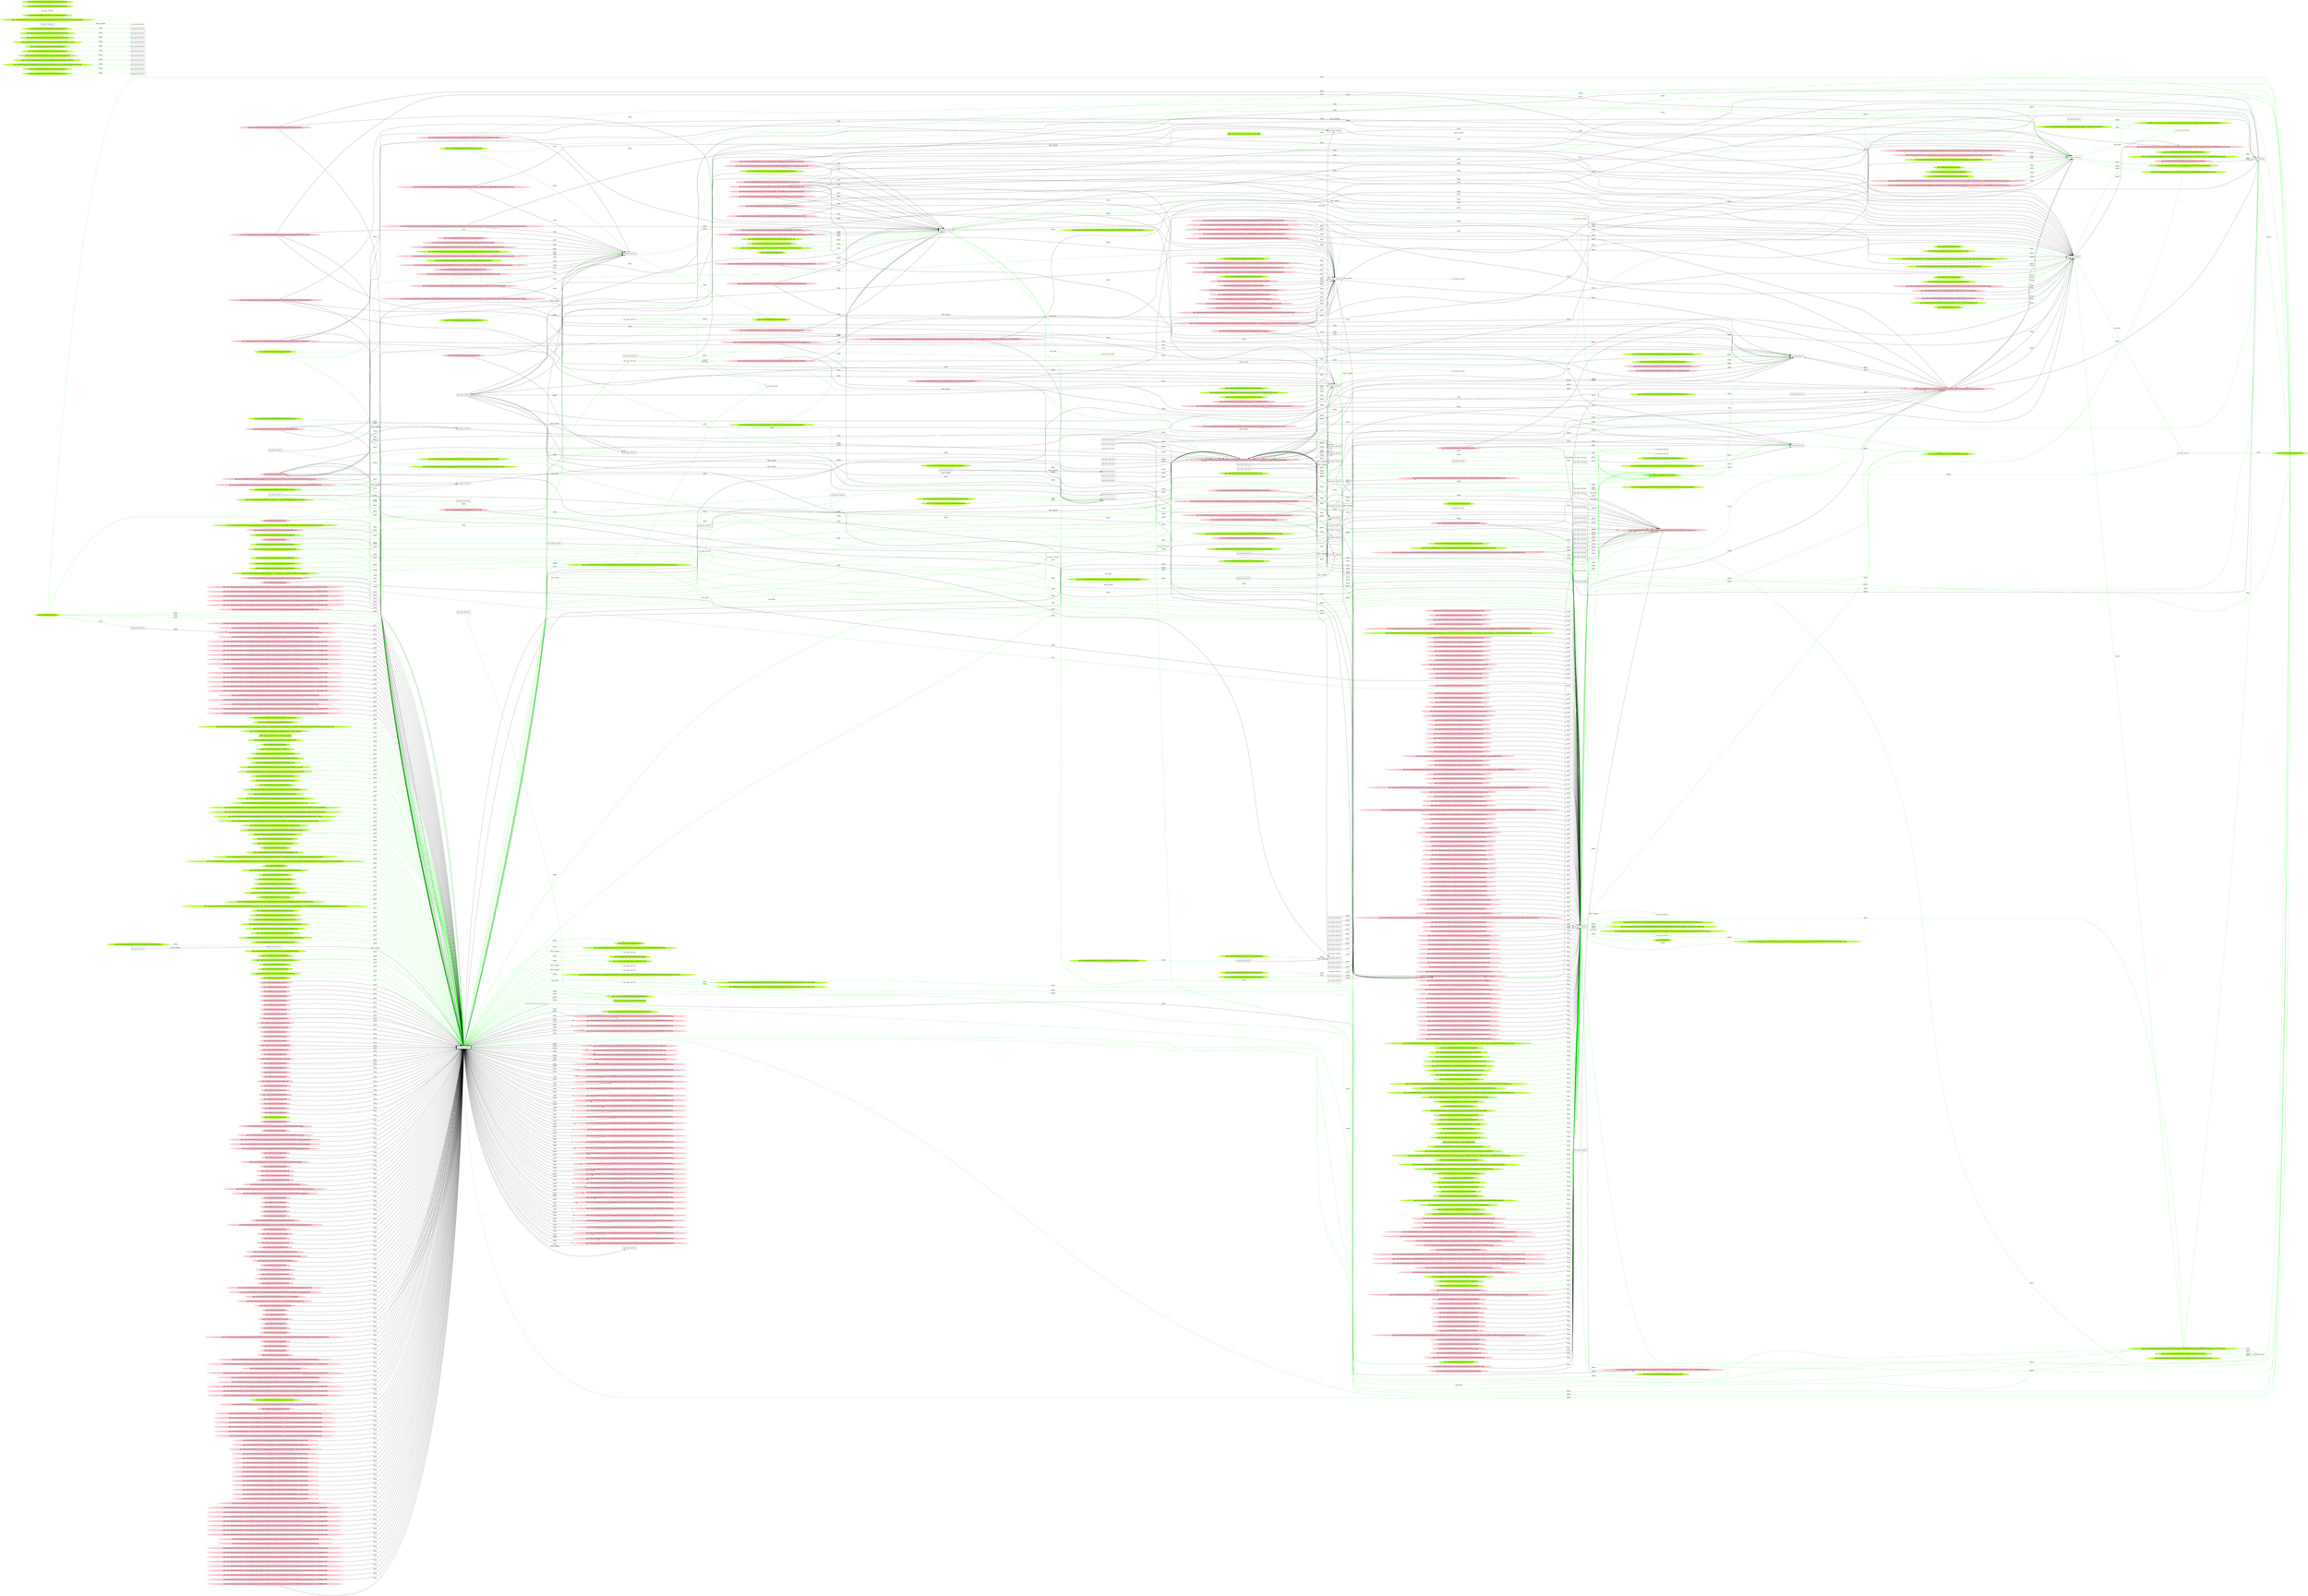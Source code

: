 digraph {
	rankdir=LR
	2 [label="exe_name: null cmd: " color=black shape=box style=solid]
	1239 [label="exe_name: null cmd: " color=greenyellow shape=box style=solid]
	2 -> 1239 [label=FILE_EXEC color=green]
	249 [label="exe_name: null cmd: " color=black shape=box style=solid]
	1257 [label="exe_name: null cmd: " color=greenyellow shape=box style=solid]
	249 -> 1257 [label=FILE_EXEC color=green]
	295 [label="exe_name: null cmd: " color=black shape=box style=solid]
	1271 [label="exe_name: null cmd: " color=greenyellow shape=box style=solid]
	295 -> 1271 [label=FILE_EXEC color=green]
	295 [label="exe_name: null cmd: " color=black shape=box style=solid]
	1275 [label="exe_name: null cmd: " color=greenyellow shape=box style=solid]
	295 -> 1275 [label=FILE_EXEC color=green]
	295 [label="exe_name: null cmd: " color=black shape=box style=solid]
	1279 [label="exe_name: null cmd: " color=greenyellow shape=box style=solid]
	295 -> 1279 [label=FILE_EXEC color=green]
	240 [label="exe_name: null cmd: " color=black shape=box style=solid]
	1339 [label="exe_name: null cmd: " color=greenyellow shape=box style=solid]
	240 -> 1339 [label=FILE_EXEC color=green]
	240 [label="exe_name: null cmd: " color=black shape=box style=solid]
	1358 [label="exe_name: null cmd: " color=greenyellow shape=box style=solid]
	240 -> 1358 [label=FILE_EXEC color=green]
	240 [label="exe_name: null cmd: " color=black shape=box style=solid]
	1368 [label="exe_name: null cmd: " color=greenyellow shape=box style=solid]
	240 -> 1368 [label=FILE_EXEC color=green]
	329 [label="exe_name: null cmd: " color=black shape=box style=solid]
	1403 [label="exe_name: null cmd: " color=greenyellow shape=box style=solid]
	329 -> 1403 [label=FILE_EXEC color=green]
	221 [label="exe_name: null cmd: " color=black shape=box style=solid]
	1436 [label="exe_name: null cmd: " color=greenyellow shape=box style=solid]
	221 -> 1436 [label=FILE_EXEC color=green]
	0 [label="exe_name: null cmd: " color=black shape=box style=solid]
	1471 [label="exe_name: null cmd: " color=greenyellow shape=box style=solid]
	0 -> 1471 [label=FILE_EXEC color=green]
	0 [label="exe_name: null cmd: " color=black shape=box style=solid]
	1502 [label="exe_name: null cmd: " color=greenyellow shape=box style=solid]
	0 -> 1502 [label=FILE_EXEC color=green]
	0 [label="exe_name: null cmd: " color=black shape=box style=solid]
	1512 [label="exe_name: null cmd: " color=greenyellow shape=box style=solid]
	0 -> 1512 [label=FILE_EXEC color=green]
	0 [label="exe_name: null cmd: " color=black shape=box style=solid]
	1514 [label="exe_name: null cmd: " color=greenyellow shape=box style=solid]
	0 -> 1514 [label=FILE_EXEC color=green]
	0 [label="exe_name: null cmd: " color=black shape=box style=solid]
	1536 [label="exe_name: null cmd: " color=greenyellow shape=box style=solid]
	0 -> 1536 [label=FILE_EXEC color=green]
	0 [label="exe_name: null cmd: " color=black shape=box style=solid]
	1551 [label="exe_name: null cmd: " color=greenyellow shape=box style=solid]
	0 -> 1551 [label=FILE_EXEC color=green]
	0 [label="exe_name: null cmd: " color=black shape=box style=solid]
	1559 [label="exe_name: null cmd: " color=greenyellow shape=box style=solid]
	0 -> 1559 [label=FILE_EXEC color=green]
	1538 [label="path: /Device/HarddiskVolume2/Program Files/Five Directions/Acuity/data" color=greenyellow shape=oval style=filled]
	1536 [label="exe_name: null cmd: " color=greenyellow shape=box style=solid]
	1538 -> 1536 [label=READ color=green]
	1536 [label="exe_name: null cmd: " color=greenyellow shape=box style=solid]
	1373 [label="path: /Device/HarddiskVolume2/Users/admin/AppData/Roaming/Microsoft/Windows/Themes/CachedFiles/CachedImage_1024_768_POS4.jpg" color=greenyellow shape=oval style=filled]
	1536 -> 1373 [label=WRITE color=green]
	1373 [label="path: /Device/HarddiskVolume2/Users/admin/AppData/Roaming/Microsoft/Windows/Themes/CachedFiles/CachedImage_1024_768_POS4.jpg" color=greenyellow shape=oval style=filled]
	1536 [label="exe_name: null cmd: " color=greenyellow shape=box style=solid]
	1373 -> 1536 [label=READ color=green]
	1537 [label="path: /Device/HarddiskVolume2/Program Files/Five Directions/Acuity/data/.winlogbeat.yml.new" color=greenyellow shape=oval style=filled]
	1536 [label="exe_name: null cmd: " color=greenyellow shape=box style=solid]
	1537 -> 1536 [label=READ color=green]
	1253 [label="path: /Device/HarddiskVolume2" color=greenyellow shape=oval style=filled]
	339 [label="exe_name: null cmd: " color=black shape=box style=solid]
	1253 -> 339 [label=READ color=green]
	1253 [label="path: /Device/HarddiskVolume2" color=greenyellow shape=oval style=filled]
	0 [label="exe_name: null cmd: " color=black shape=box style=solid]
	1253 -> 0 [label=READ color=green]
	1476 [label="path: /Device/HarddiskVolume2/WINDOWS/Branding/Basebrd/en-US/Basebrd.dll.mui" color=greenyellow shape=oval style=filled]
	0 [label="exe_name: null cmd: " color=black shape=box style=solid]
	1476 -> 0 [label=READ color=green]
	226 [label="exe_name: null cmd: " color=black shape=box style=solid]
	1373 [label="path: /Device/HarddiskVolume2/Users/admin/AppData/Roaming/Microsoft/Windows/Themes/CachedFiles/CachedImage_1024_768_POS4.jpg" color=greenyellow shape=oval style=filled]
	226 -> 1373 [label=WRITE color=green]
	1253 [label="path: /Device/HarddiskVolume2" color=greenyellow shape=oval style=filled]
	219 [label="exe_name: null cmd: " color=black shape=box style=solid]
	1253 -> 219 [label=READ color=green]
	1233 [label="path: /Device/HarddiskVolume2/Users/admin/AppData" color=greenyellow shape=oval style=filled]
	240 [label="exe_name: null cmd: " color=black shape=box style=solid]
	1233 -> 240 [label=READ color=green]
	1282 [label="path: /Device/HarddiskVolume2/Users/admin/AppData/Roaming/Microsoft/Windows" color=greenyellow shape=oval style=filled]
	329 [label="exe_name: null cmd: " color=black shape=box style=solid]
	1282 -> 329 [label=READ color=green]
	0 [label="exe_name: null cmd: " color=black shape=box style=solid]
	1373 [label="path: /Device/HarddiskVolume2/Users/admin/AppData/Roaming/Microsoft/Windows/Themes/CachedFiles/CachedImage_1024_768_POS4.jpg" color=greenyellow shape=oval style=filled]
	0 -> 1373 [label=WRITE color=green]
	1505 [label="path: /Device/HarddiskVolume2/Users/admin/AppData/Roaming/Microsoft/Windows/Themes" color=greenyellow shape=oval style=filled]
	0 [label="exe_name: null cmd: " color=black shape=box style=solid]
	1505 -> 0 [label=READ color=green]
	1315 [label="path: /Device/HarddiskVolume2/Windows/System32/ws2_32.dll" color=greenyellow shape=oval style=filled]
	240 [label="exe_name: null cmd: " color=black shape=box style=solid]
	1315 -> 240 [label=READ color=green]
	1390 [label="path: /Device/HarddiskVolume2/Windows/System32/msvcrt.dll" color=greenyellow shape=oval style=filled]
	226 [label="exe_name: null cmd: " color=black shape=box style=solid]
	1390 -> 226 [label=READ color=green]
	1456 [label="path: /Device/HarddiskVolume2/WINDOWS/SYSTEM32/NAPINSP.DLL" color=greenyellow shape=oval style=filled]
	0 [label="exe_name: null cmd: " color=black shape=box style=solid]
	1456 -> 0 [label=READ color=green]
	1456 [label="path: /Device/HarddiskVolume2/WINDOWS/SYSTEM32/NAPINSP.DLL" color=greenyellow shape=oval style=filled]
	0 [label="exe_name: null cmd: " color=black shape=box style=solid]
	1456 -> 0 [label=READ color=green]
	1553 [label="path: /Device/HarddiskVolume2/Windows/System32/nsi.dll" color=greenyellow shape=oval style=filled]
	0 [label="exe_name: null cmd: " color=black shape=box style=solid]
	1553 -> 0 [label=READ color=green]
	1289 [label="path: /Device/HarddiskVolume2/Windows/System32/ucrtbase.dll" color=greenyellow shape=oval style=filled]
	0 [label="exe_name: null cmd: " color=black shape=box style=solid]
	1289 -> 0 [label=READ color=green]
	1439 [label="path: /Device/HarddiskVolume2/Windows/System32/msvcp_win.dll" color=greenyellow shape=oval style=filled]
	221 [label="exe_name: null cmd: " color=black shape=box style=solid]
	1439 -> 221 [label=READ color=green]
	1458 [label="path: /Device/HarddiskVolume2/Windows/System32/mpr.dll" color=greenyellow shape=oval style=filled]
	0 [label="exe_name: null cmd: " color=black shape=box style=solid]
	1458 -> 0 [label=READ color=green]
	1351 [label="path: /Device/HarddiskVolume2/WINDOWS/system32/wbem/fastprox.dll" color=greenyellow shape=oval style=filled]
	240 [label="exe_name: null cmd: " color=black shape=box style=solid]
	1351 -> 240 [label=READ color=green]
	1249 [label="path: /Device/HarddiskVolume2/Users/admin/AppData/Local/Packages/Microsoft.Windows.ContentDeliveryManager_cw5n1h2txyewy/Settings/settings.dat.LOG1" color=greenyellow shape=oval style=filled]
	105 [label="exe_name: null cmd: " color=black shape=box style=solid]
	1249 -> 105 [label=READ color=green]
	1311 [label="path: /Device/HarddiskVolume2/Windows/System32/WINSTA.dll" color=greenyellow shape=oval style=filled]
	240 [label="exe_name: null cmd: " color=black shape=box style=solid]
	1311 -> 240 [label=READ color=green]
	1357 [label="path: /Device/HarddiskVolume2/WINDOWS/AppPatch/sysmain.sdb" color=greenyellow shape=oval style=filled]
	0 [label="exe_name: null cmd: " color=black shape=box style=solid]
	1357 -> 0 [label=READ color=green]
	1324 [label="path: /Device/HarddiskVolume2/WINDOWS/SYSTEM32/kernelbase.dll" color=greenyellow shape=oval style=filled]
	240 [label="exe_name: null cmd: " color=black shape=box style=solid]
	1324 -> 240 [label=READ color=green]
	1440 [label="path: /Device/HarddiskVolume2/Users/admin/AppData/Local/Packages/Microsoft.Windows.ContentDeliveryManager_cw5n1h2txyewy/Settings/settings.dat" color=greenyellow shape=oval style=filled]
	221 [label="exe_name: null cmd: " color=black shape=box style=solid]
	1440 -> 221 [label=READ color=green]
	1457 [label="path: /Windows/System32/netfxperf.dll" color=greenyellow shape=oval style=filled]
	0 [label="exe_name: null cmd: " color=black shape=box style=solid]
	1457 -> 0 [label=READ color=green]
	1400 [label="path: /Windows/System32/ktmw32.dll" color=greenyellow shape=oval style=filled]
	329 [label="exe_name: null cmd: " color=black shape=box style=solid]
	1400 -> 329 [label=READ color=green]
	1253 [label="path: /Device/HarddiskVolume2" color=greenyellow shape=oval style=filled]
	0 [label="exe_name: null cmd: " color=black shape=box style=solid]
	1253 -> 0 [label=READ color=green]
	1460 [label="path: /Device/HarddiskVolume2/WINDOWS/system32/wbem/BROWCLI.Dll" color=greenyellow shape=oval style=filled]
	0 [label="exe_name: null cmd: " color=black shape=box style=solid]
	1460 -> 0 [label=READ color=green]
	1254 [label="path: /Device/HarddiskVolume2/WINDOWS/system32/cryptdll.dll" color=greenyellow shape=oval style=filled]
	113 [label="exe_name: null cmd: " color=black shape=box style=solid]
	1254 -> 113 [label=READ color=green]
	1464 [label="path: /Device/HarddiskVolume2/Users/admin/AppData/Local/Packages/Microsoft.Windows.ContentDeliveryManager_cw5n1h2txyewy/Settings/settings.dat.LOG2" color=greenyellow shape=oval style=filled]
	0 [label="exe_name: null cmd: " color=black shape=box style=solid]
	1464 -> 0 [label=READ color=green]
	1397 [label="path: /Device/HarddiskVolume2/Users/admin/Videos" color=greenyellow shape=oval style=filled]
	0 [label="exe_name: null cmd: " color=black shape=box style=solid]
	1397 -> 0 [label=READ color=green]
	1483 [label="path: /Device/HarddiskVolume2/Users/admin/backup/Documents/Documents/Documents/Documents/Documents/Documents/Documents/Documents/Documents/Documents/Documents/Documents/Documents/Documents/Documents" color=greenyellow shape=oval style=filled]
	0 [label="exe_name: null cmd: " color=black shape=box style=solid]
	1483 -> 0 [label=READ color=green]
	1288 [label="path: /Device/HarddiskVolume2/Windows/System32/msasn1.dll" color=greenyellow shape=oval style=filled]
	75 [label="exe_name: null cmd: " color=black shape=box style=solid]
	1288 -> 75 [label=READ color=green]
	1376 [label="path: /Device/HarddiskVolume2/WINDOWS/WinSxS/amd64_microsoft.windows.common-controls_6595b64144ccf1df_6.0.16299.125_none_15cbcf8893620c09/COMCTL32.dll" color=greenyellow shape=oval style=filled]
	240 [label="exe_name: null cmd: " color=black shape=box style=solid]
	1376 -> 240 [label=READ color=green]
	1300 [label="path: /Device/HarddiskVolume2/WINDOWS/system32/rsaenh.dll" color=greenyellow shape=oval style=filled]
	240 [label="exe_name: null cmd: " color=black shape=box style=solid]
	1300 -> 240 [label=READ color=green]
	1324 [label="path: /Device/HarddiskVolume2/WINDOWS/SYSTEM32/kernelbase.dll" color=greenyellow shape=oval style=filled]
	240 [label="exe_name: null cmd: " color=black shape=box style=solid]
	1324 -> 240 [label=READ color=green]
	221 [label="exe_name: null cmd: " color=black shape=box style=solid]
	1373 [label="path: /Device/HarddiskVolume2/Users/admin/AppData/Roaming/Microsoft/Windows/Themes/CachedFiles/CachedImage_1024_768_POS4.jpg" color=greenyellow shape=oval style=filled]
	221 -> 1373 [label=WRITE color=green]
	136 [label="path: /Device/HarddiskVolume2/Windows/System32/config/DRIVERS{47a6a166-a514-11e7-a94e-ec0d9a05c860}.TM.blf" color=pink shape=oval style=filled]
	329 [label="exe_name: null cmd: " color=black shape=box style=solid]
	136 -> 329 [label=READ color=green]
	1470 [label="path: /Device/HarddiskVolume1" color=greenyellow shape=oval style=filled]
	0 [label="exe_name: null cmd: " color=black shape=box style=solid]
	1470 -> 0 [label=READ color=green]
	1262 [label="path: /Device/HarddiskVolume2/Windows/System32/dwmapi.dll" color=greenyellow shape=oval style=filled]
	0 [label="exe_name: null cmd: " color=black shape=box style=solid]
	1262 -> 0 [label=READ color=green]
	1322 [label="path: /Device/HarddiskVolume2/WINDOWS/system32/CRYPTSP.dll" color=greenyellow shape=oval style=filled]
	240 [label="exe_name: null cmd: " color=black shape=box style=solid]
	1322 -> 240 [label=READ color=green]
	0 [label="exe_name: null cmd: " color=black shape=box style=solid]
	1373 [label="path: /Device/HarddiskVolume2/Users/admin/AppData/Roaming/Microsoft/Windows/Themes/CachedFiles/CachedImage_1024_768_POS4.jpg" color=greenyellow shape=oval style=filled]
	0 -> 1373 [label=WRITE color=green]
	1260 [label="path: /Device/HarddiskVolume2/Windows/System32/wship6.dll" color=greenyellow shape=oval style=filled]
	21 [label="exe_name: null cmd: " color=black shape=box style=solid]
	1260 -> 21 [label=READ color=green]
	1555 [label="path: /Device/HarddiskVolume2/Users/admin/AppData/Roaming/Microsoft/desktop.ini" color=greenyellow shape=oval style=filled]
	0 [label="exe_name: null cmd: " color=black shape=box style=solid]
	1555 -> 0 [label=READ color=green]
	1366 [label="path: /Device/HarddiskVolume2/Users/admin/AppData/Roaming/Microsoft/Windows/Recent/AutomaticDestinations" color=greenyellow shape=oval style=filled]
	240 [label="exe_name: null cmd: " color=black shape=box style=solid]
	1366 -> 240 [label=READ color=green]
	1397 [label="path: /Device/HarddiskVolume2/Users/admin/Videos" color=greenyellow shape=oval style=filled]
	324 [label="exe_name: null cmd: " color=black shape=box style=solid]
	1397 -> 324 [label=READ color=green]
	1317 [label="path: /Device/HarddiskVolume2/Users/admin/Documents/desktop.ini" color=greenyellow shape=oval style=filled]
	240 [label="exe_name: null cmd: " color=black shape=box style=solid]
	1317 -> 240 [label=READ color=green]
	1548 [label="path: /Windows/System32/deviceaccess.dll" color=greenyellow shape=oval style=filled]
	0 [label="exe_name: null cmd: " color=black shape=box style=solid]
	1548 -> 0 [label=READ color=green]
	1401 [label="path: /Device/HarddiskVolume2/USERS/ADMIN/ONEDRIVE" color=greenyellow shape=oval style=filled]
	329 [label="exe_name: null cmd: " color=black shape=box style=solid]
	1401 -> 329 [label=READ color=green]
	1343 [label="path: /Device/HarddiskVolume2/WINDOWS/FONTS" color=greenyellow shape=oval style=filled]
	240 [label="exe_name: null cmd: " color=black shape=box style=solid]
	1343 -> 240 [label=READ color=green]
	1318 [label="path: /Device/HarddiskVolume2/WINDOWS/SYSTEM32/MSXML3R.DLL" color=greenyellow shape=oval style=filled]
	240 [label="exe_name: null cmd: " color=black shape=box style=solid]
	1318 -> 240 [label=READ color=green]
	1405 [label="path: /Device/HarddiskVolume2/Windows/System32/tzres.dll" color=greenyellow shape=oval style=filled]
	191 [label="exe_name: null cmd: " color=black shape=box style=solid]
	1405 -> 191 [label=READ color=green]
	1449 [label="path: /Device/HarddiskVolume2/Users/admin/Music/desktop.ini" color=greenyellow shape=oval style=filled]
	266 [label="exe_name: null cmd: " color=black shape=box style=solid]
	1449 -> 266 [label=READ color=green]
	1501 [label="path: /Device/HarddiskVolume2/Users/admin/Desktop" color=greenyellow shape=oval style=filled]
	0 [label="exe_name: null cmd: " color=black shape=box style=solid]
	1501 -> 0 [label=READ color=green]
	1493 [label="path: /Device/HarddiskVolume2/Users/Public/Desktop" color=greenyellow shape=oval style=filled]
	0 [label="exe_name: null cmd: " color=black shape=box style=solid]
	1493 -> 0 [label=READ color=green]
	1232 [label="path: /Device/HarddiskVolume2/Users/admin/AppData/Local" color=greenyellow shape=oval style=filled]
	0 [label="exe_name: null cmd: " color=black shape=box style=solid]
	1232 -> 0 [label=READ color=green]
	1434 [label="path: /Device/HarddiskVolume2/Users/admin/AppData/Local/Microsoft/Windows/Explorer/thumbcache_idx.db" color=greenyellow shape=oval style=filled]
	221 [label="exe_name: null cmd: " color=black shape=box style=solid]
	1434 -> 221 [label=READ color=green]
	1220 [label="path: /Device/HarddiskVolume2/Users/admin" color=greenyellow shape=oval style=filled]
	271 [label="exe_name: null cmd: " color=black shape=box style=solid]
	1220 -> 271 [label=READ color=green]
	1342 [label="path: /Device/HarddiskVolume2/Users/admin/Desktop/20190502_elevate2_windows_Release.zip" color=greenyellow shape=oval style=filled]
	219 [label="exe_name: null cmd: " color=black shape=box style=solid]
	1342 -> 219 [label=READ color=green]
	1342 [label="path: /Device/HarddiskVolume2/Users/admin/Desktop/20190502_elevate2_windows_Release.zip" color=greenyellow shape=oval style=filled]
	240 [label="exe_name: null cmd: " color=black shape=box style=solid]
	1342 -> 240 [label=READ color=green]
	1357 [label="path: /Device/HarddiskVolume2/WINDOWS/AppPatch/sysmain.sdb" color=greenyellow shape=oval style=filled]
	240 [label="exe_name: null cmd: " color=black shape=box style=solid]
	1357 -> 240 [label=READ color=green]
	1283 [label="path: /Device/HarddiskVolume2/Users/admin/AppData/Local/Microsoft/Windows/Explorer/IconCacheToDelete" color=greenyellow shape=oval style=filled]
	295 [label="exe_name: null cmd: " color=black shape=box style=solid]
	1283 -> 295 [label=READ color=green]
	1426 [label="path: /Device/HarddiskVolume2/WINDOWS/system32/CRYPTBASE.dll" color=greenyellow shape=oval style=filled]
	339 [label="exe_name: null cmd: " color=black shape=box style=solid]
	1426 -> 339 [label=READ color=green]
	1373 [label="path: /Device/HarddiskVolume2/Users/admin/AppData/Roaming/Microsoft/Windows/Themes/CachedFiles/CachedImage_1024_768_POS4.jpg" color=greenyellow shape=oval style=filled]
	240 [label="exe_name: null cmd: " color=black shape=box style=solid]
	1373 -> 240 [label=READ color=green]
	1562 [label="path: /Device/HarddiskVolume2/WINDOWS/system32/rpcss.dll" color=greenyellow shape=oval style=filled]
	0 [label="exe_name: null cmd: " color=black shape=box style=solid]
	1562 -> 0 [label=READ color=green]
	1349 [label="path: /Device/HarddiskVolume2/$RECYCLE.BIN/S-1-5-21-231540947-922634896-4161786520-1004/desktop.ini" color=greenyellow shape=oval style=filled]
	240 [label="exe_name: null cmd: " color=black shape=box style=solid]
	1349 -> 240 [label=READ color=green]
	1377 [label="path: /Device/HarddiskVolume2/WINDOWS/SYSTEM32/ploptin.dll" color=greenyellow shape=oval style=filled]
	240 [label="exe_name: null cmd: " color=black shape=box style=solid]
	1377 -> 240 [label=READ color=green]
	1253 [label="path: /Device/HarddiskVolume2" color=greenyellow shape=oval style=filled]
	230 [label="exe_name: null cmd: " color=black shape=box style=solid]
	1253 -> 230 [label=READ color=green]
	111 [label="exe_name: null cmd: " color=black shape=box style=solid]
	191 [label="exe_name: null cmd: " color=black shape=box style=solid]
	111 -> 191 [label=PROC_CREATE color=black]
	1220 [label="path: /Device/HarddiskVolume2/Users/admin" color=greenyellow shape=oval style=filled]
	0 [label="exe_name: null cmd: " color=black shape=box style=solid]
	1220 -> 0 [label=READ color=green]
	1397 [label="path: /Device/HarddiskVolume2/Users/admin/Videos" color=greenyellow shape=oval style=filled]
	367 [label="exe_name: null cmd: " color=black shape=box style=solid]
	1397 -> 367 [label=READ color=green]
	1273 [label="path: /Device/HarddiskVolume2/Users/admin/Videos/desktop.ini" color=greenyellow shape=oval style=filled]
	295 [label="exe_name: null cmd: " color=black shape=box style=solid]
	1273 -> 295 [label=READ color=green]
	1282 [label="path: /Device/HarddiskVolume2/Users/admin/AppData/Roaming/Microsoft/Windows" color=greenyellow shape=oval style=filled]
	295 [label="exe_name: null cmd: " color=black shape=box style=solid]
	1282 -> 295 [label=READ color=green]
	1266 [label="path: /Device/HarddiskVolume2/$RECYCLE.BIN/S-1-5-21-231540947-922634896-4161786520-1004" color=greenyellow shape=oval style=filled]
	0 [label="exe_name: null cmd: " color=black shape=box style=solid]
	1266 -> 0 [label=READ color=green]
	1266 [label="path: /Device/HarddiskVolume2/$RECYCLE.BIN/S-1-5-21-231540947-922634896-4161786520-1004" color=greenyellow shape=oval style=filled]
	280 [label="exe_name: null cmd: " color=black shape=box style=solid]
	1266 -> 280 [label=READ color=green]
	1349 [label="path: /Device/HarddiskVolume2/$RECYCLE.BIN/S-1-5-21-231540947-922634896-4161786520-1004/desktop.ini" color=greenyellow shape=oval style=filled]
	0 [label="exe_name: null cmd: " color=black shape=box style=solid]
	1349 -> 0 [label=READ color=green]
	1373 [label="path: /Device/HarddiskVolume2/Users/admin/AppData/Roaming/Microsoft/Windows/Themes/CachedFiles/CachedImage_1024_768_POS4.jpg" color=greenyellow shape=oval style=filled]
	339 [label="exe_name: null cmd: " color=black shape=box style=solid]
	1373 -> 339 [label=READ color=green]
	1299 [label="path: /Device/HarddiskVolume2/Users/Public/Desktop/%1" color=greenyellow shape=oval style=filled]
	240 [label="exe_name: null cmd: " color=black shape=box style=solid]
	1299 -> 240 [label=READ color=green]
	1432 [label="path: /Windows/System32/gdi32full.dll" color=greenyellow shape=oval style=filled]
	221 [label="exe_name: null cmd: " color=black shape=box style=solid]
	1432 -> 221 [label=READ color=green]
	353 [label="path: /Windows/System32/imm32.dll" color=pink shape=oval style=filled]
	282 [label="exe_name: null cmd: " color=black shape=box style=solid]
	353 -> 282 [label=READ color=green]
	240 [label="exe_name: null cmd: " color=black shape=box style=solid]
	1361 [label="path: /FI_UNKNOWN" color=greenyellow shape=oval style=filled]
	240 -> 1361 [label=WRITE color=green]
	1364 [label="path: /Device/HarddiskVolume2/Users/admin/Desktop/ruthenium" color=greenyellow shape=oval style=filled]
	240 [label="exe_name: null cmd: " color=black shape=box style=solid]
	1364 -> 240 [label=READ color=green]
	1283 [label="path: /Device/HarddiskVolume2/Users/admin/AppData/Local/Microsoft/Windows/Explorer/IconCacheToDelete" color=greenyellow shape=oval style=filled]
	240 [label="exe_name: null cmd: " color=black shape=box style=solid]
	1283 -> 240 [label=READ color=green]
	1424 [label="path: /Device/HarddiskVolume2/Program Files/WindowsApps/Microsoft.WindowsStore_11811.1001.18.0_x64__8wekyb3d8bbwe/resources.pri" color=greenyellow shape=oval style=filled]
	339 [label="exe_name: null cmd: " color=black shape=box style=solid]
	1424 -> 339 [label=READ color=green]
	1297 [label="path: /Device/HarddiskVolume2/Users/admin/AppData/Local/Microsoft/Windows/Explorer/thumbcache_32.db" color=greenyellow shape=oval style=filled]
	240 [label="exe_name: null cmd: " color=black shape=box style=solid]
	1297 -> 240 [label=READ color=green]
	1580 [label="path: /Device/HarddiskVolume2/Program Files/Internet Explorer/IEXPLORE.EXE" color=greenyellow shape=oval style=filled]
	0 [label="exe_name: null cmd: " color=black shape=box style=solid]
	1580 -> 0 [label=READ color=green]
	1220 [label="path: /Device/HarddiskVolume2/Users/admin" color=greenyellow shape=oval style=filled]
	324 [label="exe_name: null cmd: " color=black shape=box style=solid]
	1220 -> 324 [label=READ color=green]
	1587 [label="path: /Windows/System32/msvcr120_clr0400.dll" color=greenyellow shape=oval style=filled]
	0 [label="exe_name: null cmd: " color=black shape=box style=solid]
	1587 -> 0 [label=READ color=green]
	1386 [label="path: /Device/HarddiskVolume2/PROGRAM FILES (X86)/COMMON FILES/MICROSOFT SHARED/OFFICE15/1033" color=greenyellow shape=oval style=filled]
	319 [label="exe_name: null cmd: " color=black shape=box style=solid]
	1386 -> 319 [label=READ color=green]
	1380 [label="path: /Device/HarddiskVolume2/USERS/ADMIN/APPDATA/LOCALLOW/MICROSOFT/CRYPTNETURLCACHE/CONTENT" color=greenyellow shape=oval style=filled]
	282 [label="exe_name: null cmd: " color=black shape=box style=solid]
	1380 -> 282 [label=READ color=green]
	1557 [label="path: /Device/HarddiskVolume2/PROGRAM FILES (X86)/MICROSOFT OFFICE/OFFICE15/BIBLIOGRAPHY/STYLE/CHICAGO.XSL" color=greenyellow shape=oval style=filled]
	0 [label="exe_name: null cmd: " color=black shape=box style=solid]
	1557 -> 0 [label=READ color=green]
	1337 [label="path: /Device/HarddiskVolume2/USERS/ADMIN/APPDATA/ROAMING/MICROSOFT/BIBLIOGRAPHY/STYLE/HARVARDANGLIA2008OFFICEONLINE.XSL" color=greenyellow shape=oval style=filled]
	240 [label="exe_name: null cmd: " color=black shape=box style=solid]
	1337 -> 240 [label=READ color=green]
	1413 [label="path: /Device/HarddiskVolume2/PROGRAM FILES (X86)/MICROSOFT OFFICE/OFFICE15/BIBLIOGRAPHY/STYLE/GOSTTITLE.XSL" color=greenyellow shape=oval style=filled]
	219 [label="exe_name: null cmd: " color=black shape=box style=solid]
	1413 -> 219 [label=READ color=green]
	1266 [label="path: /Device/HarddiskVolume2/$RECYCLE.BIN/S-1-5-21-231540947-922634896-4161786520-1004" color=greenyellow shape=oval style=filled]
	315 [label="exe_name: null cmd: " color=black shape=box style=solid]
	1266 -> 315 [label=READ color=green]
	1274 [label="path: /Device/HarddiskVolume2/Program Files (x86)/Microsoft Office/Office15/MSIPC/et/msipc.dll.mui" color=greenyellow shape=oval style=filled]
	295 [label="exe_name: null cmd: " color=black shape=box style=solid]
	1274 -> 295 [label=READ color=green]
	1430 [label="path: /Device/HarddiskVolume2/Windows/SysWOW64/mfc100deu.dll" color=greenyellow shape=oval style=filled]
	221 [label="exe_name: null cmd: " color=black shape=box style=solid]
	1430 -> 221 [label=READ color=green]
	1450 [label="path: /Device/HarddiskVolume2/WINDOWS/SYSTEM32/LOCALE.NLS" color=greenyellow shape=oval style=filled]
	357 [label="exe_name: null cmd: " color=black shape=box style=solid]
	1450 -> 357 [label=READ color=green]
	1577 [label="path: /Device/HarddiskVolume2/Program Files/WindowsApps/Microsoft.WindowsStore_11811.1001.18.0_x64__8wekyb3d8bbwe/Microsoft.System.Package.Metadata/S-1-5-21-231540947-922634896-4161786520-1004-MergedResources-0.pri" color=greenyellow shape=oval style=filled]
	0 [label="exe_name: null cmd: " color=black shape=box style=solid]
	1577 -> 0 [label=READ color=green]
	1251 [label="path: /Device/HarddiskVolume2/Program Files (x86)/Common Files/Microsoft Shared/Portal/PortalConnectCore.dll" color=greenyellow shape=oval style=filled]
	347 [label="exe_name: null cmd: " color=black shape=box style=solid]
	1251 -> 347 [label=READ color=green]
	1544 [label="path: /Windows/System32/Windows.Devices.Enumeration.dll" color=greenyellow shape=oval style=filled]
	0 [label="exe_name: null cmd: " color=black shape=box style=solid]
	1544 -> 0 [label=READ color=green]
	1291 [label="path: /Device/HarddiskVolume2/Program Files (x86)/Microsoft Office/Office15/MSIPC/zh-TW/msipc.dll.mui" color=greenyellow shape=oval style=filled]
	80 [label="exe_name: null cmd: " color=black shape=box style=solid]
	1291 -> 80 [label=READ color=green]
	1321 [label="path: /Device/HarddiskVolume2/Program Files (x86)/Microsoft Office/Office15/MSIPC/no/msipc.dll.mui" color=greenyellow shape=oval style=filled]
	240 [label="exe_name: null cmd: " color=black shape=box style=solid]
	1321 -> 240 [label=READ color=green]
	1287 [label="path: /Device/HarddiskVolume2/Program Files (x86)/Microsoft Office/Office15/MSIPC/ipcsecproc.dll" color=greenyellow shape=oval style=filled]
	74 [label="exe_name: null cmd: " color=black shape=box style=solid]
	1287 -> 74 [label=READ color=green]
	1563 [label="path: /Device/HarddiskVolume2/Windows/System32/winspool.drv" color=greenyellow shape=oval style=filled]
	0 [label="exe_name: null cmd: " color=black shape=box style=solid]
	1563 -> 0 [label=READ color=green]
	1579 [label="path: /Device/HarddiskVolume2/salt/bin/Lib/site-packages/salt/cache" color=greenyellow shape=oval style=filled]
	0 [label="exe_name: null cmd: " color=black shape=box style=solid]
	1579 -> 0 [label=READ color=green]
	1238 [label="path: /Device/HarddiskVolume2/WINDOWS/SYSTEM32/IPHLPAPI.DLL" color=greenyellow shape=oval style=filled]
	240 [label="exe_name: null cmd: " color=black shape=box style=solid]
	1238 -> 240 [label=READ color=green]
	1362 [label="path: /Device/HarddiskVolume2/salt/bin/Lib/site-packages/win32com/client/dynamic.pyc" color=greenyellow shape=oval style=filled]
	240 [label="exe_name: null cmd: " color=black shape=box style=solid]
	1362 -> 240 [label=READ color=green]
	1494 [label="path: /Device/HarddiskVolume2/salt/bin/Lib/site-packages/salt/utils/immutabletypes.pyc" color=greenyellow shape=oval style=filled]
	0 [label="exe_name: null cmd: " color=black shape=box style=solid]
	1494 -> 0 [label=READ color=green]
	1508 [label="path: /Device/HarddiskVolume2/salt/bin/Lib/site-packages/salt/fileclient.pyc" color=greenyellow shape=oval style=filled]
	0 [label="exe_name: null cmd: " color=black shape=box style=solid]
	1508 -> 0 [label=READ color=green]
	1270 [label="path: /Windows/System32/ploptin.dll" color=greenyellow shape=oval style=filled]
	295 [label="exe_name: null cmd: " color=black shape=box style=solid]
	1270 -> 295 [label=READ color=green]
	558 [label="path: /Device/HarddiskVolume2/Program Files/mozilla/firefox/firefox.exe" color=pink shape=oval style=filled]
	226 [label="exe_name: null cmd: " color=black shape=box style=solid]
	558 -> 226 [label=READ color=green]
	1522 [label="path: /Device/HarddiskVolume2/Windows/System32/twinapi.dll" color=greenyellow shape=oval style=filled]
	0 [label="exe_name: null cmd: " color=black shape=box style=solid]
	1522 -> 0 [label=READ color=green]
	1324 [label="path: /Device/HarddiskVolume2/WINDOWS/SYSTEM32/kernelbase.dll" color=greenyellow shape=oval style=filled]
	0 [label="exe_name: null cmd: " color=black shape=box style=solid]
	1324 -> 0 [label=READ color=green]
	1268 [label="path: /Device/HarddiskVolume2/Program Files (x86)/Microsoft Office/Office15/OSF.DLL" color=greenyellow shape=oval style=filled]
	162 [label="exe_name: null cmd: " color=black shape=box style=solid]
	1268 -> 162 [label=READ color=green]
	1545 [label="path: /Device/HarddiskVolume2/Program Files (x86)/Microsoft Office/Office15/MSOSTYLE.DLL" color=greenyellow shape=oval style=filled]
	0 [label="exe_name: null cmd: " color=black shape=box style=solid]
	1545 -> 0 [label=READ color=green]
	1486 [label="path: /Device/HarddiskVolume2/Windows/System32/rasctrs.dll" color=greenyellow shape=oval style=filled]
	0 [label="exe_name: null cmd: " color=black shape=box style=solid]
	1486 -> 0 [label=READ color=green]
	1155 [label="path: /Device/HarddiskVolume2/USERS/ADMIN/NTUSER.DAT" color=pink shape=oval style=filled]
	191 [label="exe_name: null cmd: " color=black shape=box style=solid]
	1155 -> 191 [label=READ color=black]
	111 [label="exe_name: null cmd: " color=black shape=box style=solid]
	240 [label="exe_name: null cmd: " color=black shape=box style=solid]
	111 -> 240 [label=PROC_CREATE color=black]
	1155 [label="path: /Device/HarddiskVolume2/USERS/ADMIN/NTUSER.DAT" color=pink shape=oval style=filled]
	240 [label="exe_name: null cmd: " color=black shape=box style=solid]
	1155 -> 240 [label=READ color=black]
	137 [label="path: /Device/HarddiskVolume2/Windows/System32/appinfoext.dll" color=pink shape=oval style=filled]
	191 [label="exe_name: null cmd: " color=black shape=box style=solid]
	137 -> 191 [label=READ color=black]
	189 [label="path: /Device/HarddiskVolume2/Users/darpa/AppData/Roaming/Microsoft/Windows/Themes/CachedFiles" color=pink shape=oval style=filled]
	191 [label="exe_name: null cmd: " color=black shape=box style=solid]
	189 -> 191 [label=READ color=black]
	201 [label="path: /Device/HarddiskVolume2/Users/admin/AppData/Local/Packages/Microsoft.Windows.Cortana_cw5n1h2txyewy/Settings/settings.dat" color=pink shape=oval style=filled]
	191 [label="exe_name: null cmd: " color=black shape=box style=solid]
	201 -> 191 [label=READ color=black]
	851 [label="path: /Device/HarddiskVolume2/ProgramData/Microsoft/Windows/AppRepository/Packages/Microsoft.Windows.ContentDeliveryManager_10.0.16299.15_neutral_neutral_cw5n1h2txyewy/ActivationStore.dat.LOG1" color=pink shape=oval style=filled]
	191 [label="exe_name: null cmd: " color=black shape=box style=solid]
	851 -> 191 [label=READ color=black]
	1182 [label="path: /Device/HarddiskVolume2/ProgramData/Microsoft/Windows/AppRepository/Packages/Microsoft.Windows.ContentDeliveryManager_10.0.16299.15_neutral_neutral_cw5n1h2txyewy/ActivationStore.dat.LOG2" color=pink shape=oval style=filled]
	191 [label="exe_name: null cmd: " color=black shape=box style=solid]
	1182 -> 191 [label=READ color=black]
	1173 [label="path: /Device/HarddiskVolume2/ProgramData/Microsoft/Windows/AppRepository/Packages/Microsoft.Wallet_2.2.18065.0_x64__8wekyb3d8bbwe/ActivationStore.dat.LOG1" color=pink shape=oval style=filled]
	191 [label="exe_name: null cmd: " color=black shape=box style=solid]
	1173 -> 191 [label=READ color=black]
	1177 [label="path: /Device/HarddiskVolume2/ProgramData/Microsoft/Windows/AppRepository/Packages/Microsoft.Wallet_2.2.18065.0_x64__8wekyb3d8bbwe/ActivationStore.dat.LOG2" color=pink shape=oval style=filled]
	191 [label="exe_name: null cmd: " color=black shape=box style=solid]
	1177 -> 191 [label=READ color=black]
	1078 [label="path: /Device/HarddiskVolume2/Users/admin/AppData/Local/Microsoft/OneDrive/setup/logs/Downloader_2019-05-07_164504_18b8-1ef4.log" color=pink shape=oval style=filled]
	191 [label="exe_name: null cmd: " color=black shape=box style=solid]
	1078 -> 191 [label=READ color=black]
	1089 [label="path: /Device/HarddiskVolume2/USERS/DARPA/APPDATA/LOCAL/PACKAGES/MICROSOFT.WINDOWS.CONTENTDELIVERYMANAGER_CW5N1H2TXYEWY/SETTINGS/SETTINGS.DAT" color=pink shape=oval style=filled]
	240 [label="exe_name: null cmd: " color=black shape=box style=solid]
	1089 -> 240 [label=READ color=black]
	1087 [label="path: /Device/HarddiskVolume2/Users/darpa/AppData/Local/Packages/Microsoft.Windows.ContentDeliveryManager_cw5n1h2txyewy/Settings/settings.dat.LOG2" color=pink shape=oval style=filled]
	240 [label="exe_name: null cmd: " color=black shape=box style=solid]
	1087 -> 240 [label=READ color=black]
	1295 [label="path: /Device/HarddiskVolume2/Program Files/mozilla/firefox/WINMMBASE.dll" color=greenyellow shape=oval style=filled]
	35 [label="exe_name: null cmd: " color=black shape=box style=solid]
	1295 -> 35 [label=READ color=green]
	0 [label="exe_name: null cmd: " color=black shape=box style=solid]
	1462 [label="srcIP: 128.55.12.55 dstIP: 162.93.202.80 type: None" color=greenyellow shape=box style=filled]
	0 -> 1462 [label=WRITE color=green]
	86 [label="path: /Device/HarddiskVolume2/ProgramData/Microsoft/Provisioning/Microsoft-Desktop-Provisioning-Sequence.dat.LOG1" color=pink shape=oval style=filled]
	240 [label="exe_name: null cmd: " color=black shape=box style=solid]
	86 -> 240 [label=READ color=black]
	87 [label="path: /Device/HarddiskVolume2/ProgramData/Microsoft/Provisioning/Microsoft-Desktop-Provisioning-Sequence.dat" color=pink shape=oval style=filled]
	240 [label="exe_name: null cmd: " color=black shape=box style=solid]
	87 -> 240 [label=READ color=black]
	68 [label="path: /Device/HarddiskVolume2/ProgramData/Microsoft/Provisioning/Microsoft-Desktop-Provisioning-Sequence.dat.LOG2" color=pink shape=oval style=filled]
	240 [label="exe_name: null cmd: " color=black shape=box style=solid]
	68 -> 240 [label=READ color=black]
	7 [label="path: /Device/HarddiskVolume2/ProgramData/Microsoft/Windows/AppRepository/Packages/Microsoft.AAD.BrokerPlugin_1000.16299.15.0_neutral_neutral_cw5n1h2txyewy/ActivationStore.dat" color=pink shape=oval style=filled]
	240 [label="exe_name: null cmd: " color=black shape=box style=solid]
	7 -> 240 [label=READ color=black]
	689 [label="path: /Device/HarddiskVolume2/ProgramData/Microsoft/Windows/AppRepository/Packages/Microsoft.AAD.BrokerPlugin_1000.16299.15.0_neutral_neutral_cw5n1h2txyewy/ActivationStore.dat.LOG1" color=pink shape=oval style=filled]
	240 [label="exe_name: null cmd: " color=black shape=box style=solid]
	689 -> 240 [label=READ color=black]
	28 [label="path: /Device/HarddiskVolume2/Users/admin/AppData/Local/Packages/Microsoft.AAD.BrokerPlugin_cw5n1h2txyewy/Settings/settings.dat.LOG1" color=pink shape=oval style=filled]
	240 [label="exe_name: null cmd: " color=black shape=box style=solid]
	28 -> 240 [label=READ color=black]
	904 [label="path: /Device/HarddiskVolume2/USERS/DARPA/APPDATA/ROAMING/MICROSOFT/TEMPLATES/~$NORMAL.DOTM" color=pink shape=oval style=filled]
	240 [label="exe_name: null cmd: " color=black shape=box style=solid]
	904 -> 240 [label=READ color=black]
	31 [label="path: /Device/HarddiskVolume2/WINDOWS/SYSWOW64/WINNLSRES.DLL" color=pink shape=oval style=filled]
	240 [label="exe_name: null cmd: " color=black shape=box style=solid]
	31 -> 240 [label=READ color=black]
	1165 [label="path: /Device/HarddiskVolume2/USERS/DARPA/APPDATA/LOCAL/MICROSOFT/OFFICE/15.0/WEBSERVICECACHE/ALLUSERS/CLIENTTEMPLATES.CONTENT.OFFICE.NET/SUPPORT-TEMPLATES-EN-US-MT02923949.PNG0" color=pink shape=oval style=filled]
	240 [label="exe_name: null cmd: " color=black shape=box style=solid]
	1165 -> 240 [label=READ color=black]
	10 [label="path: /Device/HarddiskVolume2/USERS/DARPA/APPDATA/LOCAL/MICROSOFT/OFFICE/15.0/WEBSERVICECACHE/ALLUSERS/CLIENTTEMPLATES.CONTENT.OFFICE.NET/SUPPORT-TEMPLATES-EN-US-MT00546271.PNG0" color=pink shape=oval style=filled]
	240 [label="exe_name: null cmd: " color=black shape=box style=solid]
	10 -> 240 [label=READ color=black]
	94 [label="path: /Device/HarddiskVolume2/USERS/DARPA/APPDATA/LOCAL/MICROSOFT/OFFICE/15.0/WEBSERVICECACHE/ALLUSERS/CLIENTTEMPLATES.CONTENT.OFFICE.NET/SUPPORT-TEMPLATES-EN-US-MT16402488.PNG0" color=pink shape=oval style=filled]
	240 [label="exe_name: null cmd: " color=black shape=box style=solid]
	94 -> 240 [label=READ color=black]
	156 [label="path: /Device/HarddiskVolume2/USERS/DARPA/APPDATA/LOCAL/MICROSOFT/OFFICE/15.0/WEBSERVICECACHE/ALLUSERS/CLIENTTEMPLATES.CONTENT.OFFICE.NET/SUPPORT-TEMPLATES-EN-US-MT16382941.PNG0" color=pink shape=oval style=filled]
	240 [label="exe_name: null cmd: " color=black shape=box style=solid]
	156 -> 240 [label=READ color=black]
	700 [label="path: /Device/HarddiskVolume2/USERS/DARPA/APPDATA/ROAMING/MICROSOFT/TEMPLATES/NORMAL.DOTM" color=pink shape=oval style=filled]
	240 [label="exe_name: null cmd: " color=black shape=box style=solid]
	700 -> 240 [label=READ color=black]
	873 [label="path: /Device/HarddiskVolume2/Users/admin/AppData/Roaming/Mozilla/Firefox/Profiles/lxkehh21.default/secmod.db" color=pink shape=oval style=filled]
	191 [label="exe_name: null cmd: " color=black shape=box style=solid]
	873 -> 191 [label=READ color=black]
	23 [label="exe_name: null cmd: " color=black shape=box style=solid]
	1110 [label="path: /Device/HarddiskVolume2/Users/admin/AppData/Roaming/Mozilla/Firefox/Profiles/lxkehh21.default/prefs-1.js" color=pink shape=oval style=filled]
	23 -> 1110 [label=WRITE color=black]
	1186 [label="path: /Device/HarddiskVolume2/SALT/VAR/CACHE/SALT/MINION/PROC" color=pink shape=oval style=filled]
	240 [label="exe_name: null cmd: " color=black shape=box style=solid]
	1186 -> 240 [label=READ color=black]
	126 [label="path: /Device/HarddiskVolume2/Windows/System32/config/DRIVERS{47a6a166-a514-11e7-a94e-ec0d9a05c860}.TMContainer00000000000000000001.regtrans-ms" color=pink shape=oval style=filled]
	191 [label="exe_name: null cmd: " color=black shape=box style=solid]
	126 -> 191 [label=READ color=black]
	136 [label="path: /Device/HarddiskVolume2/Windows/System32/config/DRIVERS{47a6a166-a514-11e7-a94e-ec0d9a05c860}.TM.blf" color=pink shape=oval style=filled]
	191 [label="exe_name: null cmd: " color=black shape=box style=solid]
	136 -> 191 [label=READ color=black]
	159 [label="path: /Device/HarddiskVolume2/WINDOWS/System32/config/DRIVERS.LOG1" color=pink shape=oval style=filled]
	191 [label="exe_name: null cmd: " color=black shape=box style=solid]
	159 -> 191 [label=READ color=black]
	164 [label="path: /Device/HarddiskVolume2/Users/admin/AppData/Roaming/Mozilla/Firefox/Profiles/lxkehh21.default/formhistory.sqlite" color=pink shape=oval style=filled]
	191 [label="exe_name: null cmd: " color=black shape=box style=solid]
	164 -> 191 [label=READ color=black]
	314 [label="exe_name: null cmd: " color=black shape=box style=solid]
	940 [label="path: /Device/HarddiskVolume2/Users/admin/AppData/Roaming/Mozilla/Firefox/Profiles/lxkehh21.default/cookies.sqlite-wal" color=pink shape=oval style=filled]
	314 -> 940 [label=WRITE color=black]
	292 [label="exe_name: null cmd: " color=black shape=box style=solid]
	940 [label="path: /Device/HarddiskVolume2/Users/admin/AppData/Roaming/Mozilla/Firefox/Profiles/lxkehh21.default/cookies.sqlite-wal" color=pink shape=oval style=filled]
	292 -> 940 [label=WRITE color=black]
	240 [label="exe_name: null cmd: " color=black shape=box style=solid]
	989 [label="path: /Device/HarddiskVolume2/Users/admin/AppData/Local/Mozilla/Firefox/Profiles/lxkehh21.default/thumbnails/0d9144155f023707de899c4c83f07462.png" color=pink shape=oval style=filled]
	240 -> 989 [label=WRITE color=black]
	240 [label="exe_name: null cmd: " color=black shape=box style=solid]
	1004 [label="path: /Device/HarddiskVolume2/Users/admin/AppData/Roaming/Mozilla/Firefox/Profiles/lxkehh21.default/xulstore.json" color=pink shape=oval style=filled]
	240 -> 1004 [label=WRITE color=black]
	142 [label="path: /Device/HarddiskVolume2/Users/admin/AppData/Local/Mozilla/Firefox/Profiles/lxkehh21.default/thumbnails/471a138cf9d15fbef7a219fc671c555f.png" color=pink shape=oval style=filled]
	240 [label="exe_name: null cmd: " color=black shape=box style=solid]
	142 -> 240 [label=READ color=black]
	1471 [label="exe_name: null cmd: " color=greenyellow shape=box style=solid]
	926 [label="path: /Device/HarddiskVolume2/Users/admin/AppData/Roaming/Mozilla/Firefox/Profiles/lxkehh21.default/sessionCheckpoints.json" color=pink shape=oval style=filled]
	1471 -> 926 [label=WRITE color=green]
	1471 [label="exe_name: null cmd: " color=greenyellow shape=box style=solid]
	1148 [label="path: /Device/HarddiskVolume2/Users/admin/AppData/Local/Mozilla/Firefox/Profiles/lxkehh21.default/cache2/index" color=pink shape=oval style=filled]
	1471 -> 1148 [label=WRITE color=green]
	22 [label="exe_name: null cmd: " color=black shape=box style=solid]
	1110 [label="path: /Device/HarddiskVolume2/Users/admin/AppData/Roaming/Mozilla/Firefox/Profiles/lxkehh21.default/prefs-1.js" color=pink shape=oval style=filled]
	22 -> 1110 [label=WRITE color=black]
	1390 [label="path: /Device/HarddiskVolume2/Windows/System32/msvcrt.dll" color=greenyellow shape=oval style=filled]
	191 [label="exe_name: null cmd: " color=black shape=box style=solid]
	1390 -> 191 [label=READ color=green]
	1399 [label="path: /Device/HarddiskVolume2/Windows/System32/wininitext.dll" color=greenyellow shape=oval style=filled]
	329 [label="exe_name: null cmd: " color=black shape=box style=solid]
	1399 -> 329 [label=READ color=green]
	292 [label="exe_name: null cmd: " color=black shape=box style=solid]
	1004 [label="path: /Device/HarddiskVolume2/Users/admin/AppData/Roaming/Mozilla/Firefox/Profiles/lxkehh21.default/xulstore.json" color=pink shape=oval style=filled]
	292 -> 1004 [label=WRITE color=black]
	1327 [label="path: /Device/HarddiskVolume2/Windows/System32/WDI/LogFiles/WdiContextLog.etl.002" color=greenyellow shape=oval style=filled]
	240 [label="exe_name: null cmd: " color=black shape=box style=solid]
	1327 -> 240 [label=READ color=green]
	1482 [label="path: /Device/HarddiskVolume2/WINDOWS/SYSTEM32/GLOBINPUTHOST.DLL" color=greenyellow shape=oval style=filled]
	0 [label="exe_name: null cmd: " color=black shape=box style=solid]
	1482 -> 0 [label=READ color=green]
	1393 [label="path: /Device/HarddiskVolume2/Windows/System32/cabinet.dll" color=greenyellow shape=oval style=filled]
	367 [label="exe_name: null cmd: " color=black shape=box style=solid]
	1393 -> 367 [label=READ color=green]
	1309 [label="path: /Device/HarddiskVolume2/Windows/System32/schedcli.dll" color=greenyellow shape=oval style=filled]
	240 [label="exe_name: null cmd: " color=black shape=box style=solid]
	1309 -> 240 [label=READ color=green]
	1255 [label="path: /Device/HarddiskVolume2/Windows/System32/miutils.dll" color=greenyellow shape=oval style=filled]
	113 [label="exe_name: null cmd: " color=black shape=box style=solid]
	1255 -> 113 [label=READ color=green]
	1298 [label="path: /Device/HarddiskVolume2/WINDOWS/System32/perfos.dll" color=greenyellow shape=oval style=filled]
	240 [label="exe_name: null cmd: " color=black shape=box style=solid]
	1298 -> 240 [label=READ color=green]
	1248 [label="path: /Device/HarddiskVolume2/Windows/System32/wbem/WmiPerfInst.dll" color=greenyellow shape=oval style=filled]
	218 [label="exe_name: null cmd: " color=black shape=box style=solid]
	1248 -> 218 [label=READ color=green]
	0 [label="exe_name: null cmd: " color=black shape=box style=solid]
	1278 [label="path: /Device/HarddiskVolume2/WINDOWS/TEMP" color=greenyellow shape=oval style=filled]
	0 -> 1278 [label=WRITE color=green]
	1241 [label="path: /Device/HarddiskVolume2/Windows/System32/mmcbase.dll" color=greenyellow shape=oval style=filled]
	304 [label="exe_name: null cmd: " color=black shape=box style=solid]
	1241 -> 304 [label=READ color=green]
	317 [label="exe_name: null cmd: " color=black shape=box style=solid]
	940 [label="path: /Device/HarddiskVolume2/Users/admin/AppData/Roaming/Mozilla/Firefox/Profiles/lxkehh21.default/cookies.sqlite-wal" color=pink shape=oval style=filled]
	317 -> 940 [label=WRITE color=black]
	135 [label="exe_name: null cmd: " color=black shape=box style=solid]
	940 [label="path: /Device/HarddiskVolume2/Users/admin/AppData/Roaming/Mozilla/Firefox/Profiles/lxkehh21.default/cookies.sqlite-wal" color=pink shape=oval style=filled]
	135 -> 940 [label=WRITE color=black]
	135 [label="exe_name: null cmd: " color=black shape=box style=solid]
	1004 [label="path: /Device/HarddiskVolume2/Users/admin/AppData/Roaming/Mozilla/Firefox/Profiles/lxkehh21.default/xulstore.json" color=pink shape=oval style=filled]
	135 -> 1004 [label=WRITE color=black]
	267 [label="exe_name: null cmd: " color=black shape=box style=solid]
	1110 [label="path: /Device/HarddiskVolume2/Users/admin/AppData/Roaming/Mozilla/Firefox/Profiles/lxkehh21.default/prefs-1.js" color=pink shape=oval style=filled]
	267 -> 1110 [label=WRITE color=black]
	240 [label="exe_name: null cmd: " color=black shape=box style=solid]
	1004 [label="path: /Device/HarddiskVolume2/Users/admin/AppData/Roaming/Mozilla/Firefox/Profiles/lxkehh21.default/xulstore.json" color=pink shape=oval style=filled]
	240 -> 1004 [label=WRITE color=green]
	367 [label="exe_name: null cmd: " color=black shape=box style=solid]
	1278 [label="path: /Device/HarddiskVolume2/WINDOWS/TEMP" color=greenyellow shape=oval style=filled]
	367 -> 1278 [label=WRITE color=green]
	239 [label="exe_name: null cmd: " color=black shape=box style=solid]
	1110 [label="path: /Device/HarddiskVolume2/Users/admin/AppData/Roaming/Mozilla/Firefox/Profiles/lxkehh21.default/prefs-1.js" color=pink shape=oval style=filled]
	239 -> 1110 [label=WRITE color=black]
	52 [label="exe_name: null cmd: " color=black shape=box style=solid]
	940 [label="path: /Device/HarddiskVolume2/Users/admin/AppData/Roaming/Mozilla/Firefox/Profiles/lxkehh21.default/cookies.sqlite-wal" color=pink shape=oval style=filled]
	52 -> 940 [label=WRITE color=black]
	104 [label="exe_name: null cmd: " color=black shape=box style=solid]
	940 [label="path: /Device/HarddiskVolume2/Users/admin/AppData/Roaming/Mozilla/Firefox/Profiles/lxkehh21.default/cookies.sqlite-wal" color=pink shape=oval style=filled]
	104 -> 940 [label=WRITE color=black]
	104 [label="exe_name: null cmd: " color=black shape=box style=solid]
	1004 [label="path: /Device/HarddiskVolume2/Users/admin/AppData/Roaming/Mozilla/Firefox/Profiles/lxkehh21.default/xulstore.json" color=pink shape=oval style=filled]
	104 -> 1004 [label=WRITE color=black]
	697 [label="exe_name: null cmd: " color=black shape=box style=solid]
	315 [label="exe_name: null cmd: " color=black shape=box style=solid]
	697 -> 315 [label=PROC_CREATE color=black]
	879 [label="path: /Windows/System32/rsaenh.dll" color=pink shape=oval style=filled]
	315 [label="exe_name: null cmd: " color=black shape=box style=solid]
	879 -> 315 [label=READ color=black]
	315 [label="exe_name: null cmd: " color=black shape=box style=solid]
	759 [label="path: /Device/HarddiskVolume2/USERS/ADMIN/APPDATA/ROAMING/MOZILLA/FIREFOX/PROFILES/LXKEHH21.DEFAULT/PLACES.SQLITE-WAL" color=pink shape=oval style=filled]
	315 -> 759 [label=WRITE color=black]
	104 [label="exe_name: null cmd: " color=black shape=box style=solid]
	759 [label="path: /Device/HarddiskVolume2/USERS/ADMIN/APPDATA/ROAMING/MOZILLA/FIREFOX/PROFILES/LXKEHH21.DEFAULT/PLACES.SQLITE-WAL" color=pink shape=oval style=filled]
	104 -> 759 [label=WRITE color=black]
	697 [label="exe_name: null cmd: " color=black shape=box style=solid]
	1110 [label="path: /Device/HarddiskVolume2/Users/admin/AppData/Roaming/Mozilla/Firefox/Profiles/lxkehh21.default/prefs-1.js" color=pink shape=oval style=filled]
	697 -> 1110 [label=WRITE color=black]
	1243 [label="path: /Device/HarddiskVolume2/$EXTEND/$USNJRNL:$J" color=greenyellow shape=oval style=filled]
	327 [label="exe_name: null cmd: " color=black shape=box style=solid]
	1243 -> 327 [label=READ color=green]
	72 [label="exe_name: null cmd: " color=black shape=box style=solid]
	940 [label="path: /Device/HarddiskVolume2/Users/admin/AppData/Roaming/Mozilla/Firefox/Profiles/lxkehh21.default/cookies.sqlite-wal" color=pink shape=oval style=filled]
	72 -> 940 [label=WRITE color=black]
	135 [label="exe_name: null cmd: " color=black shape=box style=solid]
	1067 [label="path: /Device/HarddiskVolume2/Users/admin/AppData/Local/Mozilla/Firefox/Profiles/lxkehh21.default/thumbnails/00d01bd5b3c07c68d161ebfff0b75393.png" color=pink shape=oval style=filled]
	135 -> 1067 [label=WRITE color=black]
	1196 [label="path: /Device/HarddiskVolume2/Users/admin/generic.txt" color=pink shape=oval style=filled]
	240 [label="exe_name: null cmd: " color=black shape=box style=solid]
	1196 -> 240 [label=READ color=black]
	111 [label="exe_name: null cmd: " color=black shape=box style=solid]
	367 [label="exe_name: null cmd: " color=black shape=box style=solid]
	111 -> 367 [label=PROC_CREATE color=black]
	111 [label="exe_name: null cmd: " color=black shape=box style=solid]
	339 [label="exe_name: null cmd: " color=black shape=box style=solid]
	111 -> 339 [label=PROC_CREATE color=black]
	618 [label="path: /Device/HarddiskVolume2/Users/admin/Documents/arseniopleite.rtf" color=pink shape=oval style=filled]
	240 [label="exe_name: null cmd: " color=black shape=box style=solid]
	618 -> 240 [label=READ color=black]
	632 [label="path: /Device/HarddiskVolume2/Users/admin/Documents/Amygdalectomymortgagers palla grislier platformistic well uninvoiced pittism categorizing spirithood rhagionidae marshmallowy dopster feistier rhinocerotidae redds.docx.pdf" color=pink shape=oval style=filled]
	240 [label="exe_name: null cmd: " color=black shape=box style=solid]
	632 -> 240 [label=READ color=black]
	195 [label="path: /Device/HarddiskVolume2/Users/admin/Documents/aefaldy.docx" color=pink shape=oval style=filled]
	240 [label="exe_name: null cmd: " color=black shape=box style=solid]
	195 -> 240 [label=READ color=black]
	605 [label="path: /Device/HarddiskVolume2/Users/admin/Documents/arthel.rtf" color=pink shape=oval style=filled]
	240 [label="exe_name: null cmd: " color=black shape=box style=solid]
	605 -> 240 [label=READ color=black]
	629 [label="path: /Device/HarddiskVolume2/Users/admin/Documents/askewness.docx" color=pink shape=oval style=filled]
	240 [label="exe_name: null cmd: " color=black shape=box style=solid]
	629 -> 240 [label=READ color=black]
	644 [label="path: /Device/HarddiskVolume2/Users/admin/Documents/blote.rtf" color=pink shape=oval style=filled]
	240 [label="exe_name: null cmd: " color=black shape=box style=solid]
	644 -> 240 [label=READ color=black]
	661 [label="path: /Device/HarddiskVolume2/Users/admin/Documents/bagle.rtf" color=pink shape=oval style=filled]
	240 [label="exe_name: null cmd: " color=black shape=box style=solid]
	661 -> 240 [label=READ color=black]
	684 [label="path: /Device/HarddiskVolume2/Users/admin/Documents/Book6.xlsx" color=pink shape=oval style=filled]
	240 [label="exe_name: null cmd: " color=black shape=box style=solid]
	684 -> 240 [label=READ color=black]
	692 [label="path: /Device/HarddiskVolume2/Users/admin/Documents/Book9.xlsx" color=pink shape=oval style=filled]
	240 [label="exe_name: null cmd: " color=black shape=box style=solid]
	692 -> 240 [label=READ color=black]
	184 [label="path: /Device/HarddiskVolume2/Users/admin/Documents/c.xlsx" color=pink shape=oval style=filled]
	240 [label="exe_name: null cmd: " color=black shape=box style=solid]
	184 -> 240 [label=READ color=black]
	610 [label="path: /Device/HarddiskVolume2/Users/admin/Documents/Deifymetaphysicians parasitelike magneta rehire regalecidae yogini polyconic haznadar acculturate magicalize chiffon recurrently stipitate nonhabitably collards.docx" color=pink shape=oval style=filled]
	240 [label="exe_name: null cmd: " color=black shape=box style=solid]
	610 -> 240 [label=READ color=black]
	224 [label="path: /Device/HarddiskVolume2/Users/admin/Documents/creatorship.rtf" color=pink shape=oval style=filled]
	240 [label="exe_name: null cmd: " color=black shape=box style=solid]
	224 -> 240 [label=READ color=black]
	16 [label="path: /Device/HarddiskVolume2/Users/admin/Documents/coronettee" color=pink shape=oval style=filled]
	240 [label="exe_name: null cmd: " color=black shape=box style=solid]
	16 -> 240 [label=READ color=black]
	40 [label="path: /Device/HarddiskVolume2/Users/admin/Documents/currajong" color=pink shape=oval style=filled]
	240 [label="exe_name: null cmd: " color=black shape=box style=solid]
	40 -> 240 [label=READ color=black]
	170 [label="path: /Device/HarddiskVolume2/Users/admin/Documents/concordances.rtf" color=pink shape=oval style=filled]
	240 [label="exe_name: null cmd: " color=black shape=box style=solid]
	170 -> 240 [label=READ color=black]
	607 [label="path: /Device/HarddiskVolume2/Users/admin/Documents/Documents/admissibility.docx" color=pink shape=oval style=filled]
	240 [label="exe_name: null cmd: " color=black shape=box style=solid]
	607 -> 240 [label=READ color=black]
	631 [label="path: /Device/HarddiskVolume2/Users/admin/Documents/Documents/angioblast.docx" color=pink shape=oval style=filled]
	240 [label="exe_name: null cmd: " color=black shape=box style=solid]
	631 -> 240 [label=READ color=black]
	645 [label="path: /Device/HarddiskVolume2/Users/admin/Documents/disseminated.docx" color=pink shape=oval style=filled]
	240 [label="exe_name: null cmd: " color=black shape=box style=solid]
	645 -> 240 [label=READ color=black]
	646 [label="path: /Device/HarddiskVolume2/Users/admin/Documents/Documents/antimaniac.docx" color=pink shape=oval style=filled]
	240 [label="exe_name: null cmd: " color=black shape=box style=solid]
	646 -> 240 [label=READ color=black]
	666 [label="path: /Device/HarddiskVolume2/Users/admin/Documents/Documents/2013.rtf" color=pink shape=oval style=filled]
	240 [label="exe_name: null cmd: " color=black shape=box style=solid]
	666 -> 240 [label=READ color=black]
	687 [label="path: /Device/HarddiskVolume2/Users/admin/Documents/Documents/aefaldy.docx.pdf" color=pink shape=oval style=filled]
	240 [label="exe_name: null cmd: " color=black shape=box style=solid]
	687 -> 240 [label=READ color=black]
	589 [label="path: /Device/HarddiskVolume2/Users/admin/Documents/Documents/acned.rtf" color=pink shape=oval style=filled]
	240 [label="exe_name: null cmd: " color=black shape=box style=solid]
	589 -> 240 [label=READ color=black]
	62 [label="path: /Device/HarddiskVolume2/Users/admin/Documents/Documents/Amygdalectomymortgagers palla grislier platformistic well uninvoiced pittism categorizing spirithood rhagionidae marshmallowy dopster feistier rhinocerotidae redds.docx" color=pink shape=oval style=filled]
	240 [label="exe_name: null cmd: " color=black shape=box style=solid]
	62 -> 240 [label=READ color=black]
	1360 [label="path: /Device/HarddiskVolume2/Users/admin/Documents/Documents/Amygdalectomymortgagers palla grislier platformistic well uninvoiced pittism categorizing spirithood rhagionidae marshmallowy dopster feistier rhinocerotidae redds.docx.pdf" color=greenyellow shape=oval style=filled]
	240 [label="exe_name: null cmd: " color=black shape=box style=solid]
	1360 -> 240 [label=READ color=green]
	674 [label="path: /Device/HarddiskVolume2/Users/admin/Documents/Documents/askewness.docx" color=pink shape=oval style=filled]
	240 [label="exe_name: null cmd: " color=black shape=box style=solid]
	674 -> 240 [label=READ color=black]
	678 [label="path: /Device/HarddiskVolume2/Users/admin/Documents/Documents/biguanide.rtf" color=pink shape=oval style=filled]
	240 [label="exe_name: null cmd: " color=black shape=box style=solid]
	678 -> 240 [label=READ color=black]
	680 [label="path: /Device/HarddiskVolume2/Users/admin/Documents/Documents/aphotaxis.rtf" color=pink shape=oval style=filled]
	240 [label="exe_name: null cmd: " color=black shape=box style=solid]
	680 -> 240 [label=READ color=black]
	593 [label="path: /Device/HarddiskVolume2/Users/admin/Documents/Documents/asaprol.docx" color=pink shape=oval style=filled]
	240 [label="exe_name: null cmd: " color=black shape=box style=solid]
	593 -> 240 [label=READ color=black]
	599 [label="path: /Device/HarddiskVolume2/Users/admin/Documents/Documents/arthel.rtf" color=pink shape=oval style=filled]
	240 [label="exe_name: null cmd: " color=black shape=box style=solid]
	599 -> 240 [label=READ color=black]
	58 [label="path: /Device/HarddiskVolume2/Users/admin/Documents/Documents/arabism.rtf" color=pink shape=oval style=filled]
	240 [label="exe_name: null cmd: " color=black shape=box style=solid]
	58 -> 240 [label=READ color=black]
	173 [label="path: /Device/HarddiskVolume2/Users/admin/Documents/Documents/baghdadee.ipbhost.com.docx" color=pink shape=oval style=filled]
	240 [label="exe_name: null cmd: " color=black shape=box style=solid]
	173 -> 240 [label=READ color=black]
	89 [label="path: /Device/HarddiskVolume2/Users/admin/Documents/Documents/atmospherical.rtf" color=pink shape=oval style=filled]
	240 [label="exe_name: null cmd: " color=black shape=box style=solid]
	89 -> 240 [label=READ color=black]
	568 [label="path: /Device/HarddiskVolume2/Users/admin/Documents/Documents/cherry.rtf" color=pink shape=oval style=filled]
	240 [label="exe_name: null cmd: " color=black shape=box style=solid]
	568 -> 240 [label=READ color=black]
	691 [label="path: /Device/HarddiskVolume2/Users/admin/Documents/Documents/calc.rtf" color=pink shape=oval style=filled]
	240 [label="exe_name: null cmd: " color=black shape=box style=solid]
	691 -> 240 [label=READ color=black]
	591 [label="path: /Device/HarddiskVolume2/Users/admin/Documents/Documents/blote.rtf" color=pink shape=oval style=filled]
	240 [label="exe_name: null cmd: " color=black shape=box style=solid]
	591 -> 240 [label=READ color=black]
	123 [label="path: /Device/HarddiskVolume2/Users/admin/Documents/Documents/Book7.xlsx" color=pink shape=oval style=filled]
	240 [label="exe_name: null cmd: " color=black shape=box style=solid]
	123 -> 240 [label=READ color=black]
	128 [label="path: /Device/HarddiskVolume2/Users/admin/Documents/Documents/Book1.xlsx" color=pink shape=oval style=filled]
	240 [label="exe_name: null cmd: " color=black shape=box style=solid]
	128 -> 240 [label=READ color=black]
	193 [label="path: /Device/HarddiskVolume2/Users/admin/Documents/Documents/carls.rtf" color=pink shape=oval style=filled]
	240 [label="exe_name: null cmd: " color=black shape=box style=solid]
	193 -> 240 [label=READ color=black]
	97 [label="path: /Device/HarddiskVolume2/Users/admin/Documents/Documents/centumviral.docx" color=pink shape=oval style=filled]
	240 [label="exe_name: null cmd: " color=black shape=box style=solid]
	97 -> 240 [label=READ color=black]
	603 [label="path: /Device/HarddiskVolume2/Users/admin/Documents/Documents/coop-studies.usask.ca.docx" color=pink shape=oval style=filled]
	240 [label="exe_name: null cmd: " color=black shape=box style=solid]
	603 -> 240 [label=READ color=black]
	627 [label="path: /Device/HarddiskVolume2/Users/admin/Documents/Documents/Copy of eyes_only.xlsx" color=pink shape=oval style=filled]
	240 [label="exe_name: null cmd: " color=black shape=box style=solid]
	627 -> 240 [label=READ color=black]
	635 [label="path: /Device/HarddiskVolume2/Users/admin/Documents/Documents/crotching.rtf" color=pink shape=oval style=filled]
	240 [label="exe_name: null cmd: " color=black shape=box style=solid]
	635 -> 240 [label=READ color=black]
	637 [label="path: /Device/HarddiskVolume2/Users/admin/Documents/Documents/cullays.rtf" color=pink shape=oval style=filled]
	240 [label="exe_name: null cmd: " color=black shape=box style=solid]
	637 -> 240 [label=READ color=black]
	656 [label="path: /Device/HarddiskVolume2/Users/admin/Documents/Documents/chicanos.rtf" color=pink shape=oval style=filled]
	240 [label="exe_name: null cmd: " color=black shape=box style=solid]
	656 -> 240 [label=READ color=black]
	662 [label="path: /Device/HarddiskVolume2/Users/admin/Documents/Documents/contentful.docx" color=pink shape=oval style=filled]
	240 [label="exe_name: null cmd: " color=black shape=box style=solid]
	662 -> 240 [label=READ color=black]
	683 [label="path: /Device/HarddiskVolume2/Users/admin/Documents/Documents/coinferred.docx" color=pink shape=oval style=filled]
	240 [label="exe_name: null cmd: " color=black shape=box style=solid]
	683 -> 240 [label=READ color=black]
	88 [label="path: /Device/HarddiskVolume2/Users/admin/Documents/Documents/creatorship.rtf" color=pink shape=oval style=filled]
	240 [label="exe_name: null cmd: " color=black shape=box style=solid]
	88 -> 240 [label=READ color=black]
	5 [label="path: /Device/HarddiskVolume2/Users/admin/Documents/Documents/Doc43.docx" color=pink shape=oval style=filled]
	240 [label="exe_name: null cmd: " color=black shape=box style=solid]
	5 -> 240 [label=READ color=black]
	604 [label="path: /Device/HarddiskVolume2/Users/admin/Documents/Documents/deodorised.rtf" color=pink shape=oval style=filled]
	240 [label="exe_name: null cmd: " color=black shape=box style=solid]
	604 -> 240 [label=READ color=black]
	606 [label="path: /Device/HarddiskVolume2/Users/admin/Documents/Documents/Disbowelsdithion gleby wonna subiya bumpkinly orderly ungoodness.docx" color=pink shape=oval style=filled]
	240 [label="exe_name: null cmd: " color=black shape=box style=solid]
	606 -> 240 [label=READ color=black]
	621 [label="path: /Device/HarddiskVolume2/Users/admin/Documents/Documents/Doc27.docx" color=pink shape=oval style=filled]
	240 [label="exe_name: null cmd: " color=black shape=box style=solid]
	621 -> 240 [label=READ color=black]
	624 [label="path: /Device/HarddiskVolume2/Users/admin/Documents/Documents/cultellus.rtf" color=pink shape=oval style=filled]
	240 [label="exe_name: null cmd: " color=black shape=box style=solid]
	624 -> 240 [label=READ color=black]
	625 [label="path: /Device/HarddiskVolume2/Users/admin/Documents/Documents/Detailingrummaging theatricalizing chiasmatype encrinoidea genesial trilobe honorarium mandatary tibby fretty.docx" color=pink shape=oval style=filled]
	240 [label="exe_name: null cmd: " color=black shape=box style=solid]
	625 -> 240 [label=READ color=black]
	649 [label="path: /Device/HarddiskVolume2/Users/admin/Documents/Documents/darlingness.rtf" color=pink shape=oval style=filled]
	240 [label="exe_name: null cmd: " color=black shape=box style=solid]
	649 -> 240 [label=READ color=black]
	595 [label="path: /Device/HarddiskVolume2/Users/admin/Documents/Documents/distributional.rtf" color=pink shape=oval style=filled]
	240 [label="exe_name: null cmd: " color=black shape=box style=solid]
	595 -> 240 [label=READ color=black]
	19 [label="path: /Device/HarddiskVolume2/Users/admin/Documents/Documents/Doc55.docx" color=pink shape=oval style=filled]
	240 [label="exe_name: null cmd: " color=black shape=box style=solid]
	19 -> 240 [label=READ color=black]
	26 [label="path: /Device/HarddiskVolume2/Users/admin/Documents/Documents/Deifymetaphysicians parasitelike magneta rehire regalecidae yogini polyconic haznadar acculturate magicalize chiffon recurrently stipitate nonhabitably collards.docx" color=pink shape=oval style=filled]
	240 [label="exe_name: null cmd: " color=black shape=box style=solid]
	26 -> 240 [label=READ color=black]
	659 [label="path: /Device/HarddiskVolume2/Users/admin/Documents/Documents/Documents/angleworms.docx" color=pink shape=oval style=filled]
	240 [label="exe_name: null cmd: " color=black shape=box style=solid]
	659 -> 240 [label=READ color=black]
	671 [label="path: /Device/HarddiskVolume2/Users/admin/Documents/Documents/Documents/arab.rtf" color=pink shape=oval style=filled]
	0 [label="exe_name: null cmd: " color=black shape=box style=solid]
	671 -> 0 [label=READ color=green]
	671 [label="path: /Device/HarddiskVolume2/Users/admin/Documents/Documents/Documents/arab.rtf" color=pink shape=oval style=filled]
	240 [label="exe_name: null cmd: " color=black shape=box style=solid]
	671 -> 240 [label=READ color=black]
	682 [label="path: /Device/HarddiskVolume2/Users/admin/Documents/Documents/Document.rtf" color=pink shape=oval style=filled]
	240 [label="exe_name: null cmd: " color=black shape=box style=solid]
	682 -> 240 [label=READ color=black]
	134 [label="path: /Device/HarddiskVolume2/Users/admin/Documents/Documents/Documents/abrachia.rtf" color=pink shape=oval style=filled]
	240 [label="exe_name: null cmd: " color=black shape=box style=solid]
	134 -> 240 [label=READ color=black]
	146 [label="path: /Device/HarddiskVolume2/Users/admin/Documents/Documents/Documents/antimonic.rtf" color=pink shape=oval style=filled]
	240 [label="exe_name: null cmd: " color=black shape=box style=solid]
	146 -> 240 [label=READ color=black]
	181 [label="path: /Device/HarddiskVolume2/Users/admin/Documents/Documents/Documents/Amygdalectomymortgagers palla grislier platformistic well uninvoiced pittism categorizing spirithood rhagionidae marshmallowy dopster feistier rhinocerotidae redds.docx.pdf" color=pink shape=oval style=filled]
	240 [label="exe_name: null cmd: " color=black shape=box style=solid]
	181 -> 240 [label=READ color=black]
	95 [label="path: /Device/HarddiskVolume2/Users/admin/Documents/Documents/Documents/antitruster.docx" color=pink shape=oval style=filled]
	240 [label="exe_name: null cmd: " color=black shape=box style=solid]
	95 -> 240 [label=READ color=black]
	616 [label="path: /Device/HarddiskVolume2/Users/admin/Documents/Documents/Documents/arteriolar.docx" color=pink shape=oval style=filled]
	240 [label="exe_name: null cmd: " color=black shape=box style=solid]
	616 -> 240 [label=READ color=black]
	617 [label="path: /Device/HarddiskVolume2/Users/admin/Documents/Documents/Documents/blote.rtf" color=pink shape=oval style=filled]
	240 [label="exe_name: null cmd: " color=black shape=box style=solid]
	617 -> 240 [label=READ color=black]
	660 [label="path: /Device/HarddiskVolume2/Users/admin/Documents/Documents/Documents/ateloprosopia.docx" color=pink shape=oval style=filled]
	240 [label="exe_name: null cmd: " color=black shape=box style=solid]
	660 -> 240 [label=READ color=black]
	676 [label="path: /Device/HarddiskVolume2/Users/admin/Documents/Documents/Documents/baghdadee.ipbhost.com.docx" color=pink shape=oval style=filled]
	240 [label="exe_name: null cmd: " color=black shape=box style=solid]
	676 -> 240 [label=READ color=black]
	594 [label="path: /Device/HarddiskVolume2/Users/admin/Documents/Documents/Documents/breedy.docx" color=pink shape=oval style=filled]
	240 [label="exe_name: null cmd: " color=black shape=box style=solid]
	594 -> 240 [label=READ color=black]
	198 [label="path: /Device/HarddiskVolume2/Users/admin/Documents/Documents/Documents/ascendible.rtf" color=pink shape=oval style=filled]
	240 [label="exe_name: null cmd: " color=black shape=box style=solid]
	198 -> 240 [label=READ color=black]
	199 [label="path: /Device/HarddiskVolume2/Users/admin/Documents/Documents/Documents/bajra.rtf" color=pink shape=oval style=filled]
	240 [label="exe_name: null cmd: " color=black shape=box style=solid]
	199 -> 240 [label=READ color=black]
	3 [label="path: /Device/HarddiskVolume2/Users/admin/Documents/Documents/Documents/chicanos.rtf" color=pink shape=oval style=filled]
	240 [label="exe_name: null cmd: " color=black shape=box style=solid]
	3 -> 240 [label=READ color=black]
	11 [label="path: /Device/HarddiskVolume2/Users/admin/Documents/Documents/Documents/cocopan.rtf" color=pink shape=oval style=filled]
	240 [label="exe_name: null cmd: " color=black shape=box style=solid]
	11 -> 240 [label=READ color=black]
	14 [label="path: /Device/HarddiskVolume2/Users/admin/Documents/Documents/Documents/coinferred.docx" color=pink shape=oval style=filled]
	240 [label="exe_name: null cmd: " color=black shape=box style=solid]
	14 -> 240 [label=READ color=black]
	17 [label="path: /Device/HarddiskVolume2/Users/admin/Documents/Documents/Documents/cisternae.rtf" color=pink shape=oval style=filled]
	240 [label="exe_name: null cmd: " color=black shape=box style=solid]
	17 -> 240 [label=READ color=black]
	125 [label="path: /Device/HarddiskVolume2/Users/admin/Documents/Documents/Documents/catchweight.docx" color=pink shape=oval style=filled]
	240 [label="exe_name: null cmd: " color=black shape=box style=solid]
	125 -> 240 [label=READ color=black]
	6 [label="path: /Device/HarddiskVolume2/Users/admin/Documents/Documents/Documents/dispatched.rtf" color=pink shape=oval style=filled]
	240 [label="exe_name: null cmd: " color=black shape=box style=solid]
	6 -> 240 [label=READ color=black]
	630 [label="path: /Device/HarddiskVolume2/Users/admin/Documents/Documents/Documents/demonic.rtf" color=pink shape=oval style=filled]
	240 [label="exe_name: null cmd: " color=black shape=box style=solid]
	630 -> 240 [label=READ color=black]
	655 [label="path: /Device/HarddiskVolume2/Users/admin/Documents/Documents/Documents/crotching.rtf" color=pink shape=oval style=filled]
	240 [label="exe_name: null cmd: " color=black shape=box style=solid]
	655 -> 240 [label=READ color=black]
	571 [label="path: /Device/HarddiskVolume2/Users/admin/Documents/Documents/Documents/creatorship.rtf" color=pink shape=oval style=filled]
	240 [label="exe_name: null cmd: " color=black shape=box style=solid]
	571 -> 240 [label=READ color=black]
	118 [label="path: /Device/HarddiskVolume2/Users/admin/Documents/Documents/Documents/copulations.rtf" color=pink shape=oval style=filled]
	240 [label="exe_name: null cmd: " color=black shape=box style=solid]
	118 -> 240 [label=READ color=black]
	90 [label="path: /Device/HarddiskVolume2/Users/admin/Documents/Documents/Documents/coumaran.rtf" color=pink shape=oval style=filled]
	240 [label="exe_name: null cmd: " color=black shape=box style=solid]
	90 -> 240 [label=READ color=black]
	600 [label="path: /Device/HarddiskVolume2/Users/admin/Documents/Documents/Documents/Documents/alcarraza.docx" color=pink shape=oval style=filled]
	240 [label="exe_name: null cmd: " color=black shape=box style=solid]
	600 -> 240 [label=READ color=black]
	619 [label="path: /Device/HarddiskVolume2/Users/admin/Documents/Documents/Documents/Documents/antimonic.rtf" color=pink shape=oval style=filled]
	240 [label="exe_name: null cmd: " color=black shape=box style=solid]
	619 -> 240 [label=READ color=black]
	622 [label="path: /Device/HarddiskVolume2/Users/admin/Documents/Documents/Documents/diuretic.rtf" color=pink shape=oval style=filled]
	240 [label="exe_name: null cmd: " color=black shape=box style=solid]
	622 -> 240 [label=READ color=black]
	643 [label="path: /Device/HarddiskVolume2/Users/admin/Documents/Documents/Documents/Documents/anchieutectic.rtf" color=pink shape=oval style=filled]
	240 [label="exe_name: null cmd: " color=black shape=box style=solid]
	643 -> 240 [label=READ color=black]
	647 [label="path: /Device/HarddiskVolume2/Users/admin/Documents/Documents/Documents/Documents/Amygdalectomymortgagers palla grislier platformistic well uninvoiced pittism categorizing spirithood rhagionidae marshmallowy dopster feistier rhinocerotidae redds.docx.pdf" color=pink shape=oval style=filled]
	240 [label="exe_name: null cmd: " color=black shape=box style=solid]
	647 -> 240 [label=READ color=black]
	667 [label="path: /Device/HarddiskVolume2/Users/admin/Documents/Documents/Documents/Doc55.docx" color=pink shape=oval style=filled]
	240 [label="exe_name: null cmd: " color=black shape=box style=solid]
	667 -> 240 [label=READ color=black]
	681 [label="path: /Device/HarddiskVolume2/Users/admin/Documents/Documents/Documents/Document.rtf" color=pink shape=oval style=filled]
	240 [label="exe_name: null cmd: " color=black shape=box style=solid]
	681 -> 240 [label=READ color=black]
	587 [label="path: /Device/HarddiskVolume2/Users/admin/Documents/Documents/Documents/dissue.docx" color=pink shape=oval style=filled]
	240 [label="exe_name: null cmd: " color=black shape=box style=solid]
	587 -> 240 [label=READ color=black]
	34 [label="path: /Device/HarddiskVolume2/Users/admin/Documents/Documents/Documents/Documents/aefaldy.docx" color=pink shape=oval style=filled]
	240 [label="exe_name: null cmd: " color=black shape=box style=solid]
	34 -> 240 [label=READ color=black]
	149 [label="path: /Device/HarddiskVolume2/Users/admin/Documents/Documents/Documents/Documents/abrachia.rtf" color=pink shape=oval style=filled]
	240 [label="exe_name: null cmd: " color=black shape=box style=solid]
	149 -> 240 [label=READ color=black]
	648 [label="path: /Device/HarddiskVolume2/Users/admin/Documents/Documents/Documents/Documents/bajra.rtf" color=pink shape=oval style=filled]
	240 [label="exe_name: null cmd: " color=black shape=box style=solid]
	648 -> 240 [label=READ color=black]
	665 [label="path: /Device/HarddiskVolume2/Users/admin/Documents/Documents/Documents/Documents/artisans.rtf" color=pink shape=oval style=filled]
	240 [label="exe_name: null cmd: " color=black shape=box style=solid]
	665 -> 240 [label=READ color=black]
	677 [label="path: /Device/HarddiskVolume2/Users/admin/Documents/Documents/Documents/Documents/arabism.rtf" color=pink shape=oval style=filled]
	240 [label="exe_name: null cmd: " color=black shape=box style=solid]
	677 -> 240 [label=READ color=black]
	575 [label="path: /Device/HarddiskVolume2/Users/admin/Documents/Documents/Documents/Documents/arteriolar.docx" color=pink shape=oval style=filled]
	240 [label="exe_name: null cmd: " color=black shape=box style=solid]
	575 -> 240 [label=READ color=black]
	698 [label="path: /Device/HarddiskVolume2/Users/admin/Documents/Documents/Documents/Documents/aphotaxis.rtf" color=pink shape=oval style=filled]
	240 [label="exe_name: null cmd: " color=black shape=box style=solid]
	698 -> 240 [label=READ color=black]
	37 [label="path: /Device/HarddiskVolume2/Users/admin/Documents/Documents/Documents/Documents/blote.rtf" color=pink shape=oval style=filled]
	240 [label="exe_name: null cmd: " color=black shape=box style=solid]
	37 -> 240 [label=READ color=black]
	44 [label="path: /Device/HarddiskVolume2/Users/admin/Documents/Documents/Documents/Documents/astromancer.docx" color=pink shape=oval style=filled]
	240 [label="exe_name: null cmd: " color=black shape=box style=solid]
	44 -> 240 [label=READ color=black]
	57 [label="path: /Device/HarddiskVolume2/Users/admin/Documents/Documents/Documents/Documents/ascendible.rtf" color=pink shape=oval style=filled]
	240 [label="exe_name: null cmd: " color=black shape=box style=solid]
	57 -> 240 [label=READ color=black]
	609 [label="path: /Device/HarddiskVolume2/Users/admin/Documents/Documents/Documents/Documents/calc.rtf" color=pink shape=oval style=filled]
	240 [label="exe_name: null cmd: " color=black shape=box style=solid]
	609 -> 240 [label=READ color=black]
	116 [label="path: /Device/HarddiskVolume2/Users/admin/Documents/Documents/Documents/Documents/burghermaster.docx" color=pink shape=oval style=filled]
	240 [label="exe_name: null cmd: " color=black shape=box style=solid]
	116 -> 240 [label=READ color=black]
	29 [label="path: /Device/HarddiskVolume2/Users/admin/Documents/Documents/Documents/Documents/cherry.rtf" color=pink shape=oval style=filled]
	240 [label="exe_name: null cmd: " color=black shape=box style=solid]
	29 -> 240 [label=READ color=black]
	65 [label="path: /Device/HarddiskVolume2/Users/admin/Documents/Documents/Documents/Documents/catchweight.docx" color=pink shape=oval style=filled]
	240 [label="exe_name: null cmd: " color=black shape=box style=solid]
	65 -> 240 [label=READ color=black]
	601 [label="path: /Device/HarddiskVolume2/Users/admin/Documents/Documents/Documents/Documents/copulations.rtf" color=pink shape=oval style=filled]
	240 [label="exe_name: null cmd: " color=black shape=box style=solid]
	601 -> 240 [label=READ color=black]
	641 [label="path: /Device/HarddiskVolume2/Users/admin/Documents/Documents/Documents/Documents/deodorised.rtf" color=pink shape=oval style=filled]
	240 [label="exe_name: null cmd: " color=black shape=box style=solid]
	641 -> 240 [label=READ color=black]
	653 [label="path: /Device/HarddiskVolume2/Users/admin/Documents/Documents/Documents/Documents/crotching.rtf" color=pink shape=oval style=filled]
	240 [label="exe_name: null cmd: " color=black shape=box style=solid]
	653 -> 240 [label=READ color=black]
	670 [label="path: /Device/HarddiskVolume2/Users/admin/Documents/Documents/Documents/Documents/creatorship.rtf" color=pink shape=oval style=filled]
	240 [label="exe_name: null cmd: " color=black shape=box style=solid]
	670 -> 240 [label=READ color=black]
	131 [label="path: /Device/HarddiskVolume2/Users/admin/Documents/Documents/Documents/Documents/clition.docx" color=pink shape=oval style=filled]
	240 [label="exe_name: null cmd: " color=black shape=box style=solid]
	131 -> 240 [label=READ color=black]
	36 [label="path: /Device/HarddiskVolume2/Users/admin/Documents/Documents/Documents/Documents/columbate.rtf" color=pink shape=oval style=filled]
	240 [label="exe_name: null cmd: " color=black shape=box style=solid]
	36 -> 240 [label=READ color=black]
	145 [label="path: /Device/HarddiskVolume2/Users/admin/Documents/Documents/Documents/Documents/cultellus.rtf" color=pink shape=oval style=filled]
	240 [label="exe_name: null cmd: " color=black shape=box style=solid]
	145 -> 240 [label=READ color=black]
	69 [label="path: /Device/HarddiskVolume2/Users/admin/Documents/Documents/Documents/Documents/cocopan.rtf" color=pink shape=oval style=filled]
	240 [label="exe_name: null cmd: " color=black shape=box style=solid]
	69 -> 240 [label=READ color=black]
	602 [label="path: /Device/HarddiskVolume2/Users/admin/Documents/Documents/Documents/Documents/disseminated.docx" color=pink shape=oval style=filled]
	319 [label="exe_name: null cmd: " color=black shape=box style=solid]
	602 -> 319 [label=READ color=green]
	602 [label="path: /Device/HarddiskVolume2/Users/admin/Documents/Documents/Documents/Documents/disseminated.docx" color=pink shape=oval style=filled]
	240 [label="exe_name: null cmd: " color=black shape=box style=solid]
	602 -> 240 [label=READ color=black]
	73 [label="path: /Device/HarddiskVolume2/Users/admin/Documents/Documents/Documents/Documents/distributional.rtf" color=pink shape=oval style=filled]
	240 [label="exe_name: null cmd: " color=black shape=box style=solid]
	73 -> 240 [label=READ color=black]
	40 [label="path: /Device/HarddiskVolume2/Users/admin/Documents/currajong" color=pink shape=oval style=filled]
	240 [label="exe_name: null cmd: " color=black shape=box style=solid]
	40 -> 240 [label=READ color=green]
	863 [label="path: /Device/HarddiskVolume2/Program Files/mozilla/firefox/defaults/pref" color=pink shape=oval style=filled]
	367 [label="exe_name: null cmd: " color=black shape=box style=solid]
	863 -> 367 [label=READ color=black]
	1058 [label="path: /Device/HarddiskVolume2/PROGRAM FILES/MOZILLA/FIREFOX/GMP-CLEARKEY" color=pink shape=oval style=filled]
	367 [label="exe_name: null cmd: " color=black shape=box style=solid]
	1058 -> 367 [label=READ color=black]
	1100 [label="path: /Device/HarddiskVolume2/Program Files/mozilla/firefox/fonts" color=pink shape=oval style=filled]
	367 [label="exe_name: null cmd: " color=black shape=box style=solid]
	1100 -> 367 [label=READ color=black]
	240 [label="exe_name: null cmd: " color=black shape=box style=solid]
	1110 [label="path: /Device/HarddiskVolume2/Users/admin/AppData/Roaming/Mozilla/Firefox/Profiles/lxkehh21.default/prefs-1.js" color=pink shape=oval style=filled]
	240 -> 1110 [label=WRITE color=green]
	70 [label="exe_name: null cmd: " color=black shape=box style=solid]
	228 [label="exe_name: null cmd: " color=black shape=box style=solid]
	70 -> 228 [label=PROC_CREATE color=black]
	759 [label="path: /Device/HarddiskVolume2/USERS/ADMIN/APPDATA/ROAMING/MOZILLA/FIREFOX/PROFILES/LXKEHH21.DEFAULT/PLACES.SQLITE-WAL" color=pink shape=oval style=filled]
	228 [label="exe_name: null cmd: " color=black shape=box style=solid]
	759 -> 228 [label=READ color=black]
	879 [label="path: /Windows/System32/rsaenh.dll" color=pink shape=oval style=filled]
	228 [label="exe_name: null cmd: " color=black shape=box style=solid]
	879 -> 228 [label=READ color=black]
	240 [label="exe_name: null cmd: " color=black shape=box style=solid]
	759 [label="path: /Device/HarddiskVolume2/USERS/ADMIN/APPDATA/ROAMING/MOZILLA/FIREFOX/PROFILES/LXKEHH21.DEFAULT/PLACES.SQLITE-WAL" color=pink shape=oval style=filled]
	240 -> 759 [label=WRITE color=black]
	70 [label="exe_name: null cmd: " color=black shape=box style=solid]
	1110 [label="path: /Device/HarddiskVolume2/Users/admin/AppData/Roaming/Mozilla/Firefox/Profiles/lxkehh21.default/prefs-1.js" color=pink shape=oval style=filled]
	70 -> 1110 [label=WRITE color=black]
	1215 [label="path: /Device/HarddiskVolume2/Users/admin/AppData/Roaming/Microsoft/Templates" color=pink shape=oval style=filled]
	367 [label="exe_name: null cmd: " color=black shape=box style=solid]
	1215 -> 367 [label=READ color=black]
	114 [label="path: /Device/HarddiskVolume2/USERS/DARPA/APPDATA/LOCAL/MICROSOFT/OFFICE/15.0/WEBSERVICECACHE" color=pink shape=oval style=filled]
	367 [label="exe_name: null cmd: " color=black shape=box style=solid]
	114 -> 367 [label=READ color=black]
	148 [label="path: /Device/HarddiskVolume2/USERS/DARPA/APPDATA/LOCAL/MICROSOFT/OFFICE" color=pink shape=oval style=filled]
	367 [label="exe_name: null cmd: " color=black shape=box style=solid]
	148 -> 367 [label=READ color=black]
	155 [label="path: /Device/HarddiskVolume2/USERS/DARPA/APPDATA/LOCAL/MICROSOFT/OFFICE/15.0" color=pink shape=oval style=filled]
	367 [label="exe_name: null cmd: " color=black shape=box style=solid]
	155 -> 367 [label=READ color=black]
	171 [label="path: /Device/HarddiskVolume2/USERS/DARPA/APPDATA/LOCAL/MICROSOFT/OFFICE/15.0/WEBSERVICECACHE/ALLUSERS" color=pink shape=oval style=filled]
	367 [label="exe_name: null cmd: " color=black shape=box style=solid]
	171 -> 367 [label=READ color=black]
	206 [label="path: /Device/HarddiskVolume2/USERS/DARPA/APPDATA/ROAMING/MICROSOFT/TEMPLATES" color=pink shape=oval style=filled]
	367 [label="exe_name: null cmd: " color=black shape=box style=solid]
	206 -> 367 [label=READ color=black]
	174 [label="path: /Device/HarddiskVolume2/USERS/DARPA/APPDATA/LOCAL/MICROSOFT/OFFICE/15.0/WEBSERVICECACHE/ALLUSERS/CLIENTTEMPLATES.CONTENT.OFFICE.NET" color=pink shape=oval style=filled]
	367 [label="exe_name: null cmd: " color=black shape=box style=solid]
	174 -> 367 [label=READ color=black]
	992 [label="path: /Device/HarddiskVolume2/WINDOWS/SERVICEPROFILES/LOCALSERVICE/APPDATA/LOCAL/FONTCACHE/~FONTCACHE-S-1-5-21-231540947-922634896-4161786520-1004.DAT" color=pink shape=oval style=filled]
	339 [label="exe_name: null cmd: " color=black shape=box style=solid]
	992 -> 339 [label=READ color=black]
	1091 [label="path: /Device/HarddiskVolume2/Program Files (x86)/Microsoft Office/Templates/1033/AdjacencyResume.dotx" color=pink shape=oval style=filled]
	339 [label="exe_name: null cmd: " color=black shape=box style=solid]
	1091 -> 339 [label=READ color=black]
	1046 [label="path: /Device/HarddiskVolume2/USERS/DARPA/APPDATA/LOCAL/MICROSOFT/OFFICE/15.0/WEBSERVICECACHE/ALLUSERS/OFFICE15CLIENT.MICROSOFT.COM/CONFIG15--LCID=1033&SYSLCID=1033&UILCID=1033&BUILD=15.0.4569&CREV=10" color=pink shape=oval style=filled]
	339 [label="exe_name: null cmd: " color=black shape=box style=solid]
	1046 -> 339 [label=READ color=black]
	753 [label="path: /Device/HarddiskVolume2/Users/admin/AppData/Roaming/Microsoft/Templates/~$Normal.dotm" color=pink shape=oval style=filled]
	339 [label="exe_name: null cmd: " color=black shape=box style=solid]
	753 -> 339 [label=READ color=black]
	1160 [label="path: /Device/HarddiskVolume2/Program Files (x86)/Microsoft Office/Templates/1033/ApothecaryLetter.dotx" color=pink shape=oval style=filled]
	339 [label="exe_name: null cmd: " color=black shape=box style=solid]
	1160 -> 339 [label=READ color=black]
	1165 [label="path: /Device/HarddiskVolume2/USERS/DARPA/APPDATA/LOCAL/MICROSOFT/OFFICE/15.0/WEBSERVICECACHE/ALLUSERS/CLIENTTEMPLATES.CONTENT.OFFICE.NET/SUPPORT-TEMPLATES-EN-US-MT02923949.PNG0" color=pink shape=oval style=filled]
	339 [label="exe_name: null cmd: " color=black shape=box style=solid]
	1165 -> 339 [label=READ color=black]
	985 [label="path: /Device/HarddiskVolume2/Windows/System32/spp/store/2.0/data.dat" color=pink shape=oval style=filled]
	339 [label="exe_name: null cmd: " color=black shape=box style=solid]
	985 -> 339 [label=READ color=black]
	1096 [label="path: /Device/HarddiskVolume2/USERS/ADMIN/APPDATA/ROAMING/THUNDERBIRD/PROFILES/OYSERRK8.DEFAULT/ADDONSTARTUP.JSON.LZ4" color=pink shape=oval style=filled]
	367 [label="exe_name: null cmd: " color=black shape=box style=solid]
	1096 -> 367 [label=READ color=black]
	932 [label="path: /Device/HarddiskVolume2/USERS/ADMIN/APPDATA/LOCAL/THUNDERBIRD/PROFILES/OYSERRK8.DEFAULT/STARTUPCACHE/WEBEXT.SC.LZ4" color=pink shape=oval style=filled]
	367 [label="exe_name: null cmd: " color=black shape=box style=solid]
	932 -> 367 [label=READ color=black]
	1180 [label="path: /Device/HarddiskVolume2/PROGRAM FILES (X86)/MOZILLA THUNDERBIRD/EXTENSIONS/{972CE4C6-7E08-4474-A285-3208198CE6FD}.XPI" color=pink shape=oval style=filled]
	367 [label="exe_name: null cmd: " color=black shape=box style=solid]
	1180 -> 367 [label=READ color=black]
	902 [label="path: /Device/HarddiskVolume2/USERS/ADMIN/APPDATA/ROAMING/THUNDERBIRD/PROFILES/OYSERRK8.DEFAULT/PKCS11.TXT" color=pink shape=oval style=filled]
	367 [label="exe_name: null cmd: " color=black shape=box style=solid]
	902 -> 367 [label=READ color=black]
	992 [label="path: /Device/HarddiskVolume2/WINDOWS/SERVICEPROFILES/LOCALSERVICE/APPDATA/LOCAL/FONTCACHE/~FONTCACHE-S-1-5-21-231540947-922634896-4161786520-1004.DAT" color=pink shape=oval style=filled]
	367 [label="exe_name: null cmd: " color=black shape=box style=solid]
	992 -> 367 [label=READ color=black]
	1105 [label="path: /Device/HarddiskVolume2/USERS/ADMIN/APPDATA/ROAMING/THUNDERBIRD/PROFILES/OYSERRK8.DEFAULT/MAILVIEWS.DAT" color=pink shape=oval style=filled]
	367 [label="exe_name: null cmd: " color=black shape=box style=solid]
	1105 -> 367 [label=READ color=black]
	1213 [label="path: /Device/HarddiskVolume2/USERS/ADMIN/APPDATA/ROAMING/THUNDERBIRD/PROFILES/OYSERRK8.DEFAULT/SESSIONCHECKPOINTS.JSON" color=pink shape=oval style=filled]
	367 [label="exe_name: null cmd: " color=black shape=box style=solid]
	1213 -> 367 [label=READ color=black]
	1206 [label="path: /Device/HarddiskVolume2/Users/admin/AppData/Roaming/Thunderbird/Profiles/oyserrk8.default/prefs.js" color=pink shape=oval style=filled]
	367 [label="exe_name: null cmd: " color=black shape=box style=solid]
	1206 -> 367 [label=READ color=black]
	1000 [label="path: /Device/HarddiskVolume2/USERS/ADMIN/APPDATA/ROAMING/THUNDERBIRD/PROFILES/OYSERRK8.DEFAULT/BLOCKLIST.XML" color=pink shape=oval style=filled]
	367 [label="exe_name: null cmd: " color=black shape=box style=solid]
	1000 -> 367 [label=READ color=black]
	1085 [label="path: /Device/HarddiskVolume2/USERS/ADMIN/APPDATA/ROAMING/THUNDERBIRD/PROFILES/OYSERRK8.DEFAULT/XULSTORE.JSON" color=pink shape=oval style=filled]
	367 [label="exe_name: null cmd: " color=black shape=box style=solid]
	1085 -> 367 [label=READ color=black]
	1201 [label="path: /Device/HarddiskVolume2/PROGRAM FILES (X86)/MOZILLA THUNDERBIRD/FEATURES/WETRANSFER@EXTENSIONS.THUNDERBIRD.NET.XPI" color=pink shape=oval style=filled]
	367 [label="exe_name: null cmd: " color=black shape=box style=solid]
	1201 -> 367 [label=READ color=black]
	1209 [label="path: /Device/HarddiskVolume2/PROGRAM FILES (X86)/MOZILLA THUNDERBIRD/FONTS/EMOJIONEMOZILLA.TTF" color=pink shape=oval style=filled]
	367 [label="exe_name: null cmd: " color=black shape=box style=solid]
	1209 -> 367 [label=READ color=black]
	55 [label="exe_name: null cmd: " color=black shape=box style=solid]
	342 [label="exe_name: null cmd: " color=black shape=box style=solid]
	55 -> 342 [label=PROC_CREATE color=black]
	759 [label="path: /Device/HarddiskVolume2/USERS/ADMIN/APPDATA/ROAMING/MOZILLA/FIREFOX/PROFILES/LXKEHH21.DEFAULT/PLACES.SQLITE-WAL" color=pink shape=oval style=filled]
	342 [label="exe_name: null cmd: " color=black shape=box style=solid]
	759 -> 342 [label=READ color=black]
	879 [label="path: /Windows/System32/rsaenh.dll" color=pink shape=oval style=filled]
	342 [label="exe_name: null cmd: " color=black shape=box style=solid]
	879 -> 342 [label=READ color=black]
	342 [label="exe_name: null cmd: " color=black shape=box style=solid]
	759 [label="path: /Device/HarddiskVolume2/USERS/ADMIN/APPDATA/ROAMING/MOZILLA/FIREFOX/PROFILES/LXKEHH21.DEFAULT/PLACES.SQLITE-WAL" color=pink shape=oval style=filled]
	342 -> 759 [label=WRITE color=black]
	77 [label="exe_name: null cmd: " color=black shape=box style=solid]
	940 [label="path: /Device/HarddiskVolume2/Users/admin/AppData/Roaming/Mozilla/Firefox/Profiles/lxkehh21.default/cookies.sqlite-wal" color=pink shape=oval style=filled]
	77 -> 940 [label=WRITE color=black]
	55 [label="exe_name: null cmd: " color=black shape=box style=solid]
	1110 [label="path: /Device/HarddiskVolume2/Users/admin/AppData/Roaming/Mozilla/Firefox/Profiles/lxkehh21.default/prefs-1.js" color=pink shape=oval style=filled]
	55 -> 1110 [label=WRITE color=black]
	339 [label="exe_name: null cmd: " color=black shape=box style=solid]
	1004 [label="path: /Device/HarddiskVolume2/Users/admin/AppData/Roaming/Mozilla/Firefox/Profiles/lxkehh21.default/xulstore.json" color=pink shape=oval style=filled]
	339 -> 1004 [label=WRITE color=black]
	382 [label="exe_name: null cmd: " color=black shape=box style=solid]
	940 [label="path: /Device/HarddiskVolume2/Users/admin/AppData/Roaming/Mozilla/Firefox/Profiles/lxkehh21.default/cookies.sqlite-wal" color=pink shape=oval style=filled]
	382 -> 940 [label=WRITE color=black]
	299 [label="exe_name: null cmd: " color=black shape=box style=solid]
	759 [label="path: /Device/HarddiskVolume2/USERS/ADMIN/APPDATA/ROAMING/MOZILLA/FIREFOX/PROFILES/LXKEHH21.DEFAULT/PLACES.SQLITE-WAL" color=pink shape=oval style=filled]
	299 -> 759 [label=WRITE color=black]
	112 [label="exe_name: null cmd: " color=black shape=box style=solid]
	940 [label="path: /Device/HarddiskVolume2/Users/admin/AppData/Roaming/Mozilla/Firefox/Profiles/lxkehh21.default/cookies.sqlite-wal" color=pink shape=oval style=filled]
	112 -> 940 [label=WRITE color=black]
	238 [label="exe_name: null cmd: " color=black shape=box style=solid]
	1110 [label="path: /Device/HarddiskVolume2/Users/admin/AppData/Roaming/Mozilla/Firefox/Profiles/lxkehh21.default/prefs-1.js" color=pink shape=oval style=filled]
	238 -> 1110 [label=WRITE color=black]
	20 [label="exe_name: null cmd: " color=black shape=box style=solid]
	309 [label="exe_name: null cmd: " color=black shape=box style=solid]
	20 -> 309 [label=PROC_CREATE color=black]
	759 [label="path: /Device/HarddiskVolume2/USERS/ADMIN/APPDATA/ROAMING/MOZILLA/FIREFOX/PROFILES/LXKEHH21.DEFAULT/PLACES.SQLITE-WAL" color=pink shape=oval style=filled]
	309 [label="exe_name: null cmd: " color=black shape=box style=solid]
	759 -> 309 [label=READ color=black]
	879 [label="path: /Windows/System32/rsaenh.dll" color=pink shape=oval style=filled]
	309 [label="exe_name: null cmd: " color=black shape=box style=solid]
	879 -> 309 [label=READ color=black]
	309 [label="exe_name: null cmd: " color=black shape=box style=solid]
	759 [label="path: /Device/HarddiskVolume2/USERS/ADMIN/APPDATA/ROAMING/MOZILLA/FIREFOX/PROFILES/LXKEHH21.DEFAULT/PLACES.SQLITE-WAL" color=pink shape=oval style=filled]
	309 -> 759 [label=WRITE color=black]
	20 [label="exe_name: null cmd: " color=black shape=box style=solid]
	1110 [label="path: /Device/HarddiskVolume2/Users/admin/AppData/Roaming/Mozilla/Firefox/Profiles/lxkehh21.default/prefs-1.js" color=pink shape=oval style=filled]
	20 -> 1110 [label=WRITE color=black]
	367 [label="exe_name: null cmd: " color=black shape=box style=solid]
	1004 [label="path: /Device/HarddiskVolume2/Users/admin/AppData/Roaming/Mozilla/Firefox/Profiles/lxkehh21.default/xulstore.json" color=pink shape=oval style=filled]
	367 -> 1004 [label=WRITE color=black]
	49 [label="exe_name: null cmd: " color=black shape=box style=solid]
	940 [label="path: /Device/HarddiskVolume2/Users/admin/AppData/Roaming/Mozilla/Firefox/Profiles/lxkehh21.default/cookies.sqlite-wal" color=pink shape=oval style=filled]
	49 -> 940 [label=WRITE color=black]
	1175 [label="path: /Device/HarddiskVolume2/Users/admin/AppData/Local/Microsoft/OneDrive/logs/Personal/SyncEngine-2019-05-07.1645.6328.1.aodl" color=pink shape=oval style=filled]
	367 [label="exe_name: null cmd: " color=black shape=box style=solid]
	1175 -> 367 [label=READ color=black]
	99 [label="exe_name: null cmd: " color=black shape=box style=solid]
	1004 [label="path: /Device/HarddiskVolume2/Users/admin/AppData/Roaming/Mozilla/Firefox/Profiles/lxkehh21.default/xulstore.json" color=pink shape=oval style=filled]
	99 -> 1004 [label=WRITE color=black]
	76 [label="exe_name: null cmd: " color=black shape=box style=solid]
	334 [label="exe_name: null cmd: " color=black shape=box style=solid]
	76 -> 334 [label=PROC_CREATE color=black]
	759 [label="path: /Device/HarddiskVolume2/USERS/ADMIN/APPDATA/ROAMING/MOZILLA/FIREFOX/PROFILES/LXKEHH21.DEFAULT/PLACES.SQLITE-WAL" color=pink shape=oval style=filled]
	334 [label="exe_name: null cmd: " color=black shape=box style=solid]
	759 -> 334 [label=READ color=black]
	334 [label="exe_name: null cmd: " color=black shape=box style=solid]
	759 [label="path: /Device/HarddiskVolume2/USERS/ADMIN/APPDATA/ROAMING/MOZILLA/FIREFOX/PROFILES/LXKEHH21.DEFAULT/PLACES.SQLITE-WAL" color=pink shape=oval style=filled]
	334 -> 759 [label=WRITE color=black]
	99 [label="exe_name: null cmd: " color=black shape=box style=solid]
	940 [label="path: /Device/HarddiskVolume2/Users/admin/AppData/Roaming/Mozilla/Firefox/Profiles/lxkehh21.default/cookies.sqlite-wal" color=pink shape=oval style=filled]
	99 -> 940 [label=WRITE color=black]
	367 [label="exe_name: null cmd: " color=black shape=box style=solid]
	940 [label="path: /Device/HarddiskVolume2/Users/admin/AppData/Roaming/Mozilla/Firefox/Profiles/lxkehh21.default/cookies.sqlite-wal" color=pink shape=oval style=filled]
	367 -> 940 [label=WRITE color=black]
	914 [label="path: /Device/HarddiskVolume2/Users/admin/AppData/Local/Mozilla/Firefox/Profiles/lxkehh21.default/thumbnails/43f876a38c9aa27a280749cf8f92f760.png" color=pink shape=oval style=filled]
	367 [label="exe_name: null cmd: " color=black shape=box style=solid]
	914 -> 367 [label=READ color=black]
	111 [label="exe_name: null cmd: " color=black shape=box style=solid]
	364 [label="exe_name: null cmd: " color=black shape=box style=solid]
	111 -> 364 [label=PROC_CREATE color=black]
	111 [label="exe_name: null cmd: " color=black shape=box style=solid]
	226 [label="exe_name: null cmd: " color=black shape=box style=solid]
	111 -> 226 [label=PROC_CREATE color=black]
	277 [label="exe_name: null cmd: " color=black shape=box style=solid]
	357 [label="exe_name: null cmd: " color=black shape=box style=solid]
	277 -> 357 [label=PROC_CREATE color=black]
	879 [label="path: /Windows/System32/rsaenh.dll" color=pink shape=oval style=filled]
	357 [label="exe_name: null cmd: " color=black shape=box style=solid]
	879 -> 357 [label=READ color=black]
	357 [label="exe_name: null cmd: " color=black shape=box style=solid]
	759 [label="path: /Device/HarddiskVolume2/USERS/ADMIN/APPDATA/ROAMING/MOZILLA/FIREFOX/PROFILES/LXKEHH21.DEFAULT/PLACES.SQLITE-WAL" color=pink shape=oval style=filled]
	357 -> 759 [label=WRITE color=black]
	226 [label="exe_name: null cmd: " color=black shape=box style=solid]
	759 [label="path: /Device/HarddiskVolume2/USERS/ADMIN/APPDATA/ROAMING/MOZILLA/FIREFOX/PROFILES/LXKEHH21.DEFAULT/PLACES.SQLITE-WAL" color=pink shape=oval style=filled]
	226 -> 759 [label=WRITE color=black]
	364 [label="exe_name: null cmd: " color=black shape=box style=solid]
	759 [label="path: /Device/HarddiskVolume2/USERS/ADMIN/APPDATA/ROAMING/MOZILLA/FIREFOX/PROFILES/LXKEHH21.DEFAULT/PLACES.SQLITE-WAL" color=pink shape=oval style=filled]
	364 -> 759 [label=WRITE color=black]
	364 [label="exe_name: null cmd: " color=black shape=box style=solid]
	940 [label="path: /Device/HarddiskVolume2/Users/admin/AppData/Roaming/Mozilla/Firefox/Profiles/lxkehh21.default/cookies.sqlite-wal" color=pink shape=oval style=filled]
	364 -> 940 [label=WRITE color=black]
	934 [label="path: /Device/HarddiskVolume2/Users/admin/AppData/Roaming/Microsoft/Templates/Normal.dotm" color=pink shape=oval style=filled]
	226 [label="exe_name: null cmd: " color=black shape=box style=solid]
	934 -> 226 [label=READ color=black]
	1091 [label="path: /Device/HarddiskVolume2/Program Files (x86)/Microsoft Office/Templates/1033/AdjacencyResume.dotx" color=pink shape=oval style=filled]
	226 [label="exe_name: null cmd: " color=black shape=box style=solid]
	1091 -> 226 [label=READ color=black]
	1046 [label="path: /Device/HarddiskVolume2/USERS/DARPA/APPDATA/LOCAL/MICROSOFT/OFFICE/15.0/WEBSERVICECACHE/ALLUSERS/OFFICE15CLIENT.MICROSOFT.COM/CONFIG15--LCID=1033&SYSLCID=1033&UILCID=1033&BUILD=15.0.4569&CREV=10" color=pink shape=oval style=filled]
	226 [label="exe_name: null cmd: " color=black shape=box style=solid]
	1046 -> 226 [label=READ color=black]
	74 [label="exe_name: null cmd: " color=black shape=box style=solid]
	257 [label="exe_name: null cmd: " color=black shape=box style=solid]
	74 -> 257 [label=PROC_CREATE color=black]
	759 [label="path: /Device/HarddiskVolume2/USERS/ADMIN/APPDATA/ROAMING/MOZILLA/FIREFOX/PROFILES/LXKEHH21.DEFAULT/PLACES.SQLITE-WAL" color=pink shape=oval style=filled]
	257 [label="exe_name: null cmd: " color=black shape=box style=solid]
	759 -> 257 [label=READ color=black]
	879 [label="path: /Windows/System32/rsaenh.dll" color=pink shape=oval style=filled]
	257 [label="exe_name: null cmd: " color=black shape=box style=solid]
	879 -> 257 [label=READ color=black]
	107 [label="exe_name: null cmd: " color=black shape=box style=solid]
	759 [label="path: /Device/HarddiskVolume2/USERS/ADMIN/APPDATA/ROAMING/MOZILLA/FIREFOX/PROFILES/LXKEHH21.DEFAULT/PLACES.SQLITE-WAL" color=pink shape=oval style=filled]
	107 -> 759 [label=WRITE color=black]
	272 [label="exe_name: null cmd: " color=black shape=box style=solid]
	1110 [label="path: /Device/HarddiskVolume2/Users/admin/AppData/Roaming/Mozilla/Firefox/Profiles/lxkehh21.default/prefs-1.js" color=pink shape=oval style=filled]
	272 -> 1110 [label=WRITE color=black]
	382 [label="exe_name: null cmd: " color=black shape=box style=solid]
	1004 [label="path: /Device/HarddiskVolume2/Users/admin/AppData/Roaming/Mozilla/Firefox/Profiles/lxkehh21.default/xulstore.json" color=pink shape=oval style=filled]
	382 -> 1004 [label=WRITE color=black]
	1333 [label="path: /Device/HarddiskVolume2/ProgramData/Microsoft/Windows/AppRepository/Packages/Microsoft.Windows.Photos_2019.19011.19410.0_x64__8wekyb3d8bbwe/ActivationStore.dat.LOG1" color=greenyellow shape=oval style=filled]
	240 [label="exe_name: null cmd: " color=black shape=box style=solid]
	1333 -> 240 [label=READ color=green]
	111 [label="exe_name: null cmd: " color=black shape=box style=solid]
	219 [label="exe_name: null cmd: " color=black shape=box style=solid]
	111 -> 219 [label=PROC_CREATE color=black]
	111 [label="exe_name: null cmd: " color=black shape=box style=solid]
	271 [label="exe_name: null cmd: " color=black shape=box style=solid]
	111 -> 271 [label=PROC_CREATE color=black]
	1162 [label="path: /Device/HarddiskVolume2/PROGRAM FILES/MOZILLA/FIREFOX/GMP-CLEARKEY/0.1" color=pink shape=oval style=filled]
	219 [label="exe_name: null cmd: " color=black shape=box style=solid]
	1162 -> 219 [label=READ color=black]
	1204 [label="path: /Device/HarddiskVolume2/PROGRAM FILES/MOZILLA/FIREFOX/DEFAULTS" color=pink shape=oval style=filled]
	219 [label="exe_name: null cmd: " color=black shape=box style=solid]
	1204 -> 219 [label=READ color=black]
	759 [label="path: /Device/HarddiskVolume2/USERS/ADMIN/APPDATA/ROAMING/MOZILLA/FIREFOX/PROFILES/LXKEHH21.DEFAULT/PLACES.SQLITE-WAL" color=pink shape=oval style=filled]
	219 [label="exe_name: null cmd: " color=black shape=box style=solid]
	759 -> 219 [label=READ color=black]
	2 [label="exe_name: null cmd: " color=black shape=box style=solid]
	372 [label="exe_name: null cmd: " color=black shape=box style=solid]
	2 -> 372 [label=PROC_CREATE color=black]
	759 [label="path: /Device/HarddiskVolume2/USERS/ADMIN/APPDATA/ROAMING/MOZILLA/FIREFOX/PROFILES/LXKEHH21.DEFAULT/PLACES.SQLITE-WAL" color=pink shape=oval style=filled]
	372 [label="exe_name: null cmd: " color=black shape=box style=solid]
	759 -> 372 [label=READ color=black]
	879 [label="path: /Windows/System32/rsaenh.dll" color=pink shape=oval style=filled]
	372 [label="exe_name: null cmd: " color=black shape=box style=solid]
	879 -> 372 [label=READ color=black]
	54 [label="exe_name: null cmd: " color=black shape=box style=solid]
	940 [label="path: /Device/HarddiskVolume2/Users/admin/AppData/Roaming/Mozilla/Firefox/Profiles/lxkehh21.default/cookies.sqlite-wal" color=pink shape=oval style=filled]
	54 -> 940 [label=WRITE color=black]
	271 [label="exe_name: null cmd: " color=black shape=box style=solid]
	759 [label="path: /Device/HarddiskVolume2/USERS/ADMIN/APPDATA/ROAMING/MOZILLA/FIREFOX/PROFILES/LXKEHH21.DEFAULT/PLACES.SQLITE-WAL" color=pink shape=oval style=filled]
	271 -> 759 [label=WRITE color=black]
	111 [label="exe_name: null cmd: " color=black shape=box style=solid]
	221 [label="exe_name: null cmd: " color=black shape=box style=solid]
	111 -> 221 [label=PROC_CREATE color=black]
	1186 [label="path: /Device/HarddiskVolume2/SALT/VAR/CACHE/SALT/MINION/PROC" color=pink shape=oval style=filled]
	271 [label="exe_name: null cmd: " color=black shape=box style=solid]
	1186 -> 271 [label=READ color=black]
	1199 [label="path: /Device/HarddiskVolume2/Users/admin/disk.txt" color=pink shape=oval style=filled]
	221 [label="exe_name: null cmd: " color=black shape=box style=solid]
	1199 -> 221 [label=READ color=black]
	1196 [label="path: /Device/HarddiskVolume2/Users/admin/generic.txt" color=pink shape=oval style=filled]
	271 [label="exe_name: null cmd: " color=black shape=box style=solid]
	1196 -> 271 [label=READ color=black]
	1215 [label="path: /Device/HarddiskVolume2/Users/admin/AppData/Roaming/Microsoft/Templates" color=pink shape=oval style=filled]
	271 [label="exe_name: null cmd: " color=black shape=box style=solid]
	1215 -> 271 [label=READ color=black]
	934 [label="path: /Device/HarddiskVolume2/Users/admin/AppData/Roaming/Microsoft/Templates/Normal.dotm" color=pink shape=oval style=filled]
	221 [label="exe_name: null cmd: " color=black shape=box style=solid]
	934 -> 221 [label=READ color=black]
	992 [label="path: /Device/HarddiskVolume2/WINDOWS/SERVICEPROFILES/LOCALSERVICE/APPDATA/LOCAL/FONTCACHE/~FONTCACHE-S-1-5-21-231540947-922634896-4161786520-1004.DAT" color=pink shape=oval style=filled]
	221 [label="exe_name: null cmd: " color=black shape=box style=solid]
	992 -> 221 [label=READ color=black]
	1091 [label="path: /Device/HarddiskVolume2/Program Files (x86)/Microsoft Office/Templates/1033/AdjacencyResume.dotx" color=pink shape=oval style=filled]
	221 [label="exe_name: null cmd: " color=black shape=box style=solid]
	1091 -> 221 [label=READ color=black]
	1080 [label="path: /Device/HarddiskVolume2/Program Files/Microsoft Office 15/root/Office15/1033/GrooveIntlResource.dll" color=pink shape=oval style=filled]
	221 [label="exe_name: null cmd: " color=black shape=box style=solid]
	1080 -> 221 [label=READ color=black]
	1080 [label="path: /Device/HarddiskVolume2/Program Files/Microsoft Office 15/root/Office15/1033/GrooveIntlResource.dll" color=pink shape=oval style=filled]
	295 [label="exe_name: null cmd: " color=black shape=box style=solid]
	1080 -> 295 [label=READ color=black]
	863 [label="path: /Device/HarddiskVolume2/Program Files/mozilla/firefox/defaults/pref" color=pink shape=oval style=filled]
	271 [label="exe_name: null cmd: " color=black shape=box style=solid]
	863 -> 271 [label=READ color=black]
	1162 [label="path: /Device/HarddiskVolume2/PROGRAM FILES/MOZILLA/FIREFOX/GMP-CLEARKEY/0.1" color=pink shape=oval style=filled]
	271 [label="exe_name: null cmd: " color=black shape=box style=solid]
	1162 -> 271 [label=READ color=black]
	835 [label="path: /Device/HarddiskVolume2/Program Files/mozilla/firefox/defaults/pref/channel-prefs.js" color=pink shape=oval style=filled]
	295 [label="exe_name: null cmd: " color=black shape=box style=solid]
	835 -> 295 [label=READ color=black]
	992 [label="path: /Device/HarddiskVolume2/WINDOWS/SERVICEPROFILES/LOCALSERVICE/APPDATA/LOCAL/FONTCACHE/~FONTCACHE-S-1-5-21-231540947-922634896-4161786520-1004.DAT" color=pink shape=oval style=filled]
	240 [label="exe_name: null cmd: " color=black shape=box style=solid]
	992 -> 240 [label=READ color=green]
	1148 [label="path: /Device/HarddiskVolume2/Users/admin/AppData/Local/Mozilla/Firefox/Profiles/lxkehh21.default/cache2/index" color=pink shape=oval style=filled]
	295 [label="exe_name: null cmd: " color=black shape=box style=solid]
	1148 -> 295 [label=READ color=black]
	1004 [label="path: /Device/HarddiskVolume2/Users/admin/AppData/Roaming/Mozilla/Firefox/Profiles/lxkehh21.default/xulstore.json" color=pink shape=oval style=filled]
	295 [label="exe_name: null cmd: " color=black shape=box style=solid]
	1004 -> 295 [label=READ color=black]
	1192 [label="path: /Device/HarddiskVolume2/Users/admin/AppData/Roaming/Mozilla/Firefox/Profiles/lxkehh21.default/times.json" color=pink shape=oval style=filled]
	295 [label="exe_name: null cmd: " color=black shape=box style=solid]
	1192 -> 295 [label=READ color=black]
	873 [label="path: /Device/HarddiskVolume2/Users/admin/AppData/Roaming/Mozilla/Firefox/Profiles/lxkehh21.default/secmod.db" color=pink shape=oval style=filled]
	221 [label="exe_name: null cmd: " color=black shape=box style=solid]
	873 -> 221 [label=READ color=black]
	1148 [label="path: /Device/HarddiskVolume2/Users/admin/AppData/Local/Mozilla/Firefox/Profiles/lxkehh21.default/cache2/index" color=pink shape=oval style=filled]
	221 [label="exe_name: null cmd: " color=black shape=box style=solid]
	1148 -> 221 [label=READ color=black]
	738 [label="path: /Device/HarddiskVolume2/Users/admin/AppData/Roaming/Mozilla/Firefox/Profiles/lxkehh21.default/extensions.json" color=pink shape=oval style=filled]
	221 [label="exe_name: null cmd: " color=black shape=box style=solid]
	738 -> 221 [label=READ color=black]
	844 [label="path: /Device/HarddiskVolume2/Users/admin/AppData/Roaming/Mozilla/Firefox/Profiles/lxkehh21.default/places.sqlite-shm" color=pink shape=oval style=filled]
	221 [label="exe_name: null cmd: " color=black shape=box style=solid]
	844 -> 221 [label=READ color=black]
	926 [label="path: /Device/HarddiskVolume2/Users/admin/AppData/Roaming/Mozilla/Firefox/Profiles/lxkehh21.default/sessionCheckpoints.json" color=pink shape=oval style=filled]
	221 [label="exe_name: null cmd: " color=black shape=box style=solid]
	926 -> 221 [label=READ color=black]
	1167 [label="path: /Device/HarddiskVolume2/Program Files/mozilla/firefox/gmp-clearkey/0.1/manifest.json" color=pink shape=oval style=filled]
	221 [label="exe_name: null cmd: " color=black shape=box style=solid]
	1167 -> 221 [label=READ color=black]
	254 [label="exe_name: null cmd: " color=black shape=box style=solid]
	759 [label="path: /Device/HarddiskVolume2/USERS/ADMIN/APPDATA/ROAMING/MOZILLA/FIREFOX/PROFILES/LXKEHH21.DEFAULT/PLACES.SQLITE-WAL" color=pink shape=oval style=filled]
	254 -> 759 [label=WRITE color=black]
	241 [label="exe_name: null cmd: " color=black shape=box style=solid]
	1110 [label="path: /Device/HarddiskVolume2/Users/admin/AppData/Roaming/Mozilla/Firefox/Profiles/lxkehh21.default/prefs-1.js" color=pink shape=oval style=filled]
	241 -> 1110 [label=WRITE color=black]
	0 [label="exe_name: null cmd: " color=black shape=box style=solid]
	1465 [label="path: /Device/HarddiskVolume2/Users/admin/Pictures/nonexplosive.docx" color=greenyellow shape=oval style=filled]
	0 -> 1465 [label=WRITE color=green]
	1573 [label="path: /SystemRoot/System32/win32kbase.sys" color=greenyellow shape=oval style=filled]
	0 [label="exe_name: null cmd: " color=black shape=box style=solid]
	1573 -> 0 [label=READ color=green]
	1175 [label="path: /Device/HarddiskVolume2/Users/admin/AppData/Local/Microsoft/OneDrive/logs/Personal/SyncEngine-2019-05-07.1645.6328.1.aodl" color=pink shape=oval style=filled]
	219 [label="exe_name: null cmd: " color=black shape=box style=solid]
	1175 -> 219 [label=READ color=black]
	50 [label="exe_name: null cmd: " color=black shape=box style=solid]
	1110 [label="path: /Device/HarddiskVolume2/Users/admin/AppData/Roaming/Mozilla/Firefox/Profiles/lxkehh21.default/prefs-1.js" color=pink shape=oval style=filled]
	50 -> 1110 [label=WRITE color=black]
	221 [label="exe_name: null cmd: " color=black shape=box style=solid]
	1055 [label="path: /Device/HarddiskVolume2/Users/admin/AppData/Local/Mozilla/Firefox/Profiles/lxkehh21.default/thumbnails/81a6a5dca1f47850f48ad46c7cc2c917.png" color=pink shape=oval style=filled]
	221 -> 1055 [label=WRITE color=black]
	221 [label="exe_name: null cmd: " color=black shape=box style=solid]
	1004 [label="path: /Device/HarddiskVolume2/Users/admin/AppData/Roaming/Mozilla/Firefox/Profiles/lxkehh21.default/xulstore.json" color=pink shape=oval style=filled]
	221 -> 1004 [label=WRITE color=black]
	219 [label="exe_name: null cmd: " color=black shape=box style=solid]
	759 [label="path: /Device/HarddiskVolume2/USERS/ADMIN/APPDATA/ROAMING/MOZILLA/FIREFOX/PROFILES/LXKEHH21.DEFAULT/PLACES.SQLITE-WAL" color=pink shape=oval style=filled]
	219 -> 759 [label=WRITE color=black]
	1474 [label="path: /Device/HarddiskVolume2/Windows/System32/winrnr.dll" color=greenyellow shape=oval style=filled]
	0 [label="exe_name: null cmd: " color=black shape=box style=solid]
	1474 -> 0 [label=READ color=green]
	219 [label="exe_name: null cmd: " color=black shape=box style=solid]
	1004 [label="path: /Device/HarddiskVolume2/Users/admin/AppData/Roaming/Mozilla/Firefox/Profiles/lxkehh21.default/xulstore.json" color=pink shape=oval style=filled]
	219 -> 1004 [label=WRITE color=black]
	1180 [label="path: /Device/HarddiskVolume2/PROGRAM FILES (X86)/MOZILLA THUNDERBIRD/EXTENSIONS/{972CE4C6-7E08-4474-A285-3208198CE6FD}.XPI" color=pink shape=oval style=filled]
	295 [label="exe_name: null cmd: " color=black shape=box style=solid]
	1180 -> 295 [label=READ color=black]
	1206 [label="path: /Device/HarddiskVolume2/Users/admin/AppData/Roaming/Thunderbird/Profiles/oyserrk8.default/prefs.js" color=pink shape=oval style=filled]
	295 [label="exe_name: null cmd: " color=black shape=box style=solid]
	1206 -> 295 [label=READ color=black]
	1209 [label="path: /Device/HarddiskVolume2/PROGRAM FILES (X86)/MOZILLA THUNDERBIRD/FONTS/EMOJIONEMOZILLA.TTF" color=pink shape=oval style=filled]
	295 [label="exe_name: null cmd: " color=black shape=box style=solid]
	1209 -> 295 [label=READ color=black]
	92 [label="path: /Device/HarddiskVolume2/USERS/ADMIN/APPDATA/ROAMING/THUNDERBIRD/PROFILES/OYSERRK8.DEFAULT/COOKIES.SQLITE-SHM" color=pink shape=oval style=filled]
	221 [label="exe_name: null cmd: " color=black shape=box style=solid]
	92 -> 221 [label=READ color=black]
	1096 [label="path: /Device/HarddiskVolume2/USERS/ADMIN/APPDATA/ROAMING/THUNDERBIRD/PROFILES/OYSERRK8.DEFAULT/ADDONSTARTUP.JSON.LZ4" color=pink shape=oval style=filled]
	221 [label="exe_name: null cmd: " color=black shape=box style=solid]
	1096 -> 221 [label=READ color=black]
	1201 [label="path: /Device/HarddiskVolume2/PROGRAM FILES (X86)/MOZILLA THUNDERBIRD/FEATURES/WETRANSFER@EXTENSIONS.THUNDERBIRD.NET.XPI" color=pink shape=oval style=filled]
	221 [label="exe_name: null cmd: " color=black shape=box style=solid]
	1201 -> 221 [label=READ color=black]
	1206 [label="path: /Device/HarddiskVolume2/Users/admin/AppData/Roaming/Thunderbird/Profiles/oyserrk8.default/prefs.js" color=pink shape=oval style=filled]
	221 [label="exe_name: null cmd: " color=black shape=box style=solid]
	1206 -> 221 [label=READ color=black]
	1209 [label="path: /Device/HarddiskVolume2/PROGRAM FILES (X86)/MOZILLA THUNDERBIRD/FONTS/EMOJIONEMOZILLA.TTF" color=pink shape=oval style=filled]
	221 [label="exe_name: null cmd: " color=black shape=box style=solid]
	1209 -> 221 [label=READ color=black]
	1000 [label="path: /Device/HarddiskVolume2/USERS/ADMIN/APPDATA/ROAMING/THUNDERBIRD/PROFILES/OYSERRK8.DEFAULT/BLOCKLIST.XML" color=pink shape=oval style=filled]
	221 [label="exe_name: null cmd: " color=black shape=box style=solid]
	1000 -> 221 [label=READ color=black]
	1085 [label="path: /Device/HarddiskVolume2/USERS/ADMIN/APPDATA/ROAMING/THUNDERBIRD/PROFILES/OYSERRK8.DEFAULT/XULSTORE.JSON" color=pink shape=oval style=filled]
	221 [label="exe_name: null cmd: " color=black shape=box style=solid]
	1085 -> 221 [label=READ color=black]
	1213 [label="path: /Device/HarddiskVolume2/USERS/ADMIN/APPDATA/ROAMING/THUNDERBIRD/PROFILES/OYSERRK8.DEFAULT/SESSIONCHECKPOINTS.JSON" color=pink shape=oval style=filled]
	221 [label="exe_name: null cmd: " color=black shape=box style=solid]
	1213 -> 221 [label=READ color=black]
	111 [label="exe_name: null cmd: " color=black shape=box style=solid]
	319 [label="exe_name: null cmd: " color=black shape=box style=solid]
	111 -> 319 [label=PROC_CREATE color=black]
	133 [label="path: /Device/HarddiskVolume2/Users/admin/AppData/Local/Microsoft/CLR_v4.0_32/ngen.log" color=pink shape=oval style=filled]
	221 [label="exe_name: null cmd: " color=black shape=box style=solid]
	133 -> 221 [label=READ color=black]
	127 [label="path: /Device/HarddiskVolume2/Users/admin/AppData/Local/Microsoft/CLR_v4.0/ngen.log" color=pink shape=oval style=filled]
	221 [label="exe_name: null cmd: " color=black shape=box style=solid]
	127 -> 221 [label=READ color=black]
	642 [label="path: /Device/HarddiskVolume2/Users/darpa/AppData/Local/Packages/Microsoft.Windows.Photos_8wekyb3d8bbwe/Settings/settings.dat" color=pink shape=oval style=filled]
	295 [label="exe_name: null cmd: " color=black shape=box style=solid]
	642 -> 295 [label=READ color=black]
	673 [label="path: /Device/HarddiskVolume2/Users/darpa/AppData/Local/Packages/Microsoft.Windows.Photos_8wekyb3d8bbwe/Settings/settings.dat.LOG2" color=pink shape=oval style=filled]
	295 [label="exe_name: null cmd: " color=black shape=box style=solid]
	673 -> 295 [label=READ color=black]
	1177 [label="path: /Device/HarddiskVolume2/ProgramData/Microsoft/Windows/AppRepository/Packages/Microsoft.Wallet_2.2.18065.0_x64__8wekyb3d8bbwe/ActivationStore.dat.LOG2" color=pink shape=oval style=filled]
	221 [label="exe_name: null cmd: " color=black shape=box style=solid]
	1177 -> 221 [label=READ color=black]
	1196 [label="path: /Device/HarddiskVolume2/Users/admin/generic.txt" color=pink shape=oval style=filled]
	221 [label="exe_name: null cmd: " color=black shape=box style=solid]
	1196 -> 221 [label=READ color=black]
	1182 [label="path: /Device/HarddiskVolume2/ProgramData/Microsoft/Windows/AppRepository/Packages/Microsoft.Windows.ContentDeliveryManager_10.0.16299.15_neutral_neutral_cw5n1h2txyewy/ActivationStore.dat.LOG2" color=pink shape=oval style=filled]
	295 [label="exe_name: null cmd: " color=black shape=box style=solid]
	1182 -> 295 [label=READ color=black]
	1002 [label="path: /Device/HarddiskVolume2/WINDOWS/system32/en-US/SearchFolder.dll.mui" color=pink shape=oval style=filled]
	319 [label="exe_name: null cmd: " color=black shape=box style=solid]
	1002 -> 319 [label=READ color=black]
	1182 [label="path: /Device/HarddiskVolume2/ProgramData/Microsoft/Windows/AppRepository/Packages/Microsoft.Windows.ContentDeliveryManager_10.0.16299.15_neutral_neutral_cw5n1h2txyewy/ActivationStore.dat.LOG2" color=pink shape=oval style=filled]
	221 [label="exe_name: null cmd: " color=black shape=box style=solid]
	1182 -> 221 [label=READ color=black]
	851 [label="path: /Device/HarddiskVolume2/ProgramData/Microsoft/Windows/AppRepository/Packages/Microsoft.Windows.ContentDeliveryManager_10.0.16299.15_neutral_neutral_cw5n1h2txyewy/ActivationStore.dat.LOG1" color=pink shape=oval style=filled]
	319 [label="exe_name: null cmd: " color=black shape=box style=solid]
	851 -> 319 [label=READ color=black]
	1157 [label="path: /Device/HarddiskVolume2/Users/darpa/AppData/Local/Packages/Microsoft.Windows.ContentDeliveryManager_cw5n1h2txyewy/Settings/settings.dat.LOG1" color=pink shape=oval style=filled]
	319 [label="exe_name: null cmd: " color=black shape=box style=solid]
	1157 -> 319 [label=READ color=black]
	1089 [label="path: /Device/HarddiskVolume2/USERS/DARPA/APPDATA/LOCAL/PACKAGES/MICROSOFT.WINDOWS.CONTENTDELIVERYMANAGER_CW5N1H2TXYEWY/SETTINGS/SETTINGS.DAT" color=pink shape=oval style=filled]
	319 [label="exe_name: null cmd: " color=black shape=box style=solid]
	1089 -> 319 [label=READ color=black]
	1087 [label="path: /Device/HarddiskVolume2/Users/darpa/AppData/Local/Packages/Microsoft.Windows.ContentDeliveryManager_cw5n1h2txyewy/Settings/settings.dat.LOG2" color=pink shape=oval style=filled]
	319 [label="exe_name: null cmd: " color=black shape=box style=solid]
	1087 -> 319 [label=READ color=black]
	111 [label="exe_name: null cmd: " color=black shape=box style=solid]
	324 [label="exe_name: null cmd: " color=black shape=box style=solid]
	111 -> 324 [label=PROC_CREATE color=black]
	753 [label="path: /Device/HarddiskVolume2/Users/admin/AppData/Roaming/Microsoft/Templates/~$Normal.dotm" color=pink shape=oval style=filled]
	319 [label="exe_name: null cmd: " color=black shape=box style=solid]
	753 -> 319 [label=READ color=black]
	934 [label="path: /Device/HarddiskVolume2/Users/admin/AppData/Roaming/Microsoft/Templates/Normal.dotm" color=pink shape=oval style=filled]
	319 [label="exe_name: null cmd: " color=black shape=box style=solid]
	934 -> 319 [label=READ color=black]
	992 [label="path: /Device/HarddiskVolume2/WINDOWS/SERVICEPROFILES/LOCALSERVICE/APPDATA/LOCAL/FONTCACHE/~FONTCACHE-S-1-5-21-231540947-922634896-4161786520-1004.DAT" color=pink shape=oval style=filled]
	319 [label="exe_name: null cmd: " color=black shape=box style=solid]
	992 -> 319 [label=READ color=black]
	1083 [label="path: /Device/HarddiskVolume2/Program Files (x86)/Microsoft Office/Templates/1033/AdjacencyReport.dotx" color=pink shape=oval style=filled]
	319 [label="exe_name: null cmd: " color=black shape=box style=solid]
	1083 -> 319 [label=READ color=black]
	753 [label="path: /Device/HarddiskVolume2/Users/admin/AppData/Roaming/Microsoft/Templates/~$Normal.dotm" color=pink shape=oval style=filled]
	295 [label="exe_name: null cmd: " color=black shape=box style=solid]
	753 -> 295 [label=READ color=black]
	1083 [label="path: /Device/HarddiskVolume2/Program Files (x86)/Microsoft Office/Templates/1033/AdjacencyReport.dotx" color=pink shape=oval style=filled]
	295 [label="exe_name: null cmd: " color=black shape=box style=solid]
	1083 -> 295 [label=READ color=black]
	1091 [label="path: /Device/HarddiskVolume2/Program Files (x86)/Microsoft Office/Templates/1033/AdjacencyResume.dotx" color=pink shape=oval style=filled]
	295 [label="exe_name: null cmd: " color=black shape=box style=solid]
	1091 -> 295 [label=READ color=black]
	1160 [label="path: /Device/HarddiskVolume2/Program Files (x86)/Microsoft Office/Templates/1033/ApothecaryLetter.dotx" color=pink shape=oval style=filled]
	295 [label="exe_name: null cmd: " color=black shape=box style=solid]
	1160 -> 295 [label=READ color=black]
	1478 [label="path: /Windows/SysWOW64/gdi32full.dll" color=greenyellow shape=oval style=filled]
	0 [label="exe_name: null cmd: " color=black shape=box style=solid]
	1478 -> 0 [label=READ color=green]
	1290 [label="path: /Windows/SysWOW64/winsta.dll" color=greenyellow shape=oval style=filled]
	78 [label="exe_name: null cmd: " color=black shape=box style=solid]
	1290 -> 78 [label=READ color=green]
	1431 [label="path: /ProgramData/Microsoft/Windows Defender/Platform/4.18.1807.18075-0/X86/MpClient.dll" color=greenyellow shape=oval style=filled]
	221 [label="exe_name: null cmd: " color=black shape=box style=solid]
	1431 -> 221 [label=READ color=green]
	1550 [label="path: /Windows/SysWOW64/winmmbase.dll" color=greenyellow shape=oval style=filled]
	0 [label="exe_name: null cmd: " color=black shape=box style=solid]
	1550 -> 0 [label=READ color=green]
	745 [label="path: /Device/HarddiskVolume2/Users/admin/AppData/Roaming/Mozilla/Firefox/Profiles/lxkehh21.default/prefs.js" color=pink shape=oval style=filled]
	319 [label="exe_name: null cmd: " color=black shape=box style=solid]
	745 -> 319 [label=READ color=black]
	738 [label="path: /Device/HarddiskVolume2/Users/admin/AppData/Roaming/Mozilla/Firefox/Profiles/lxkehh21.default/extensions.json" color=pink shape=oval style=filled]
	319 [label="exe_name: null cmd: " color=black shape=box style=solid]
	738 -> 319 [label=READ color=black]
	759 [label="path: /Device/HarddiskVolume2/USERS/ADMIN/APPDATA/ROAMING/MOZILLA/FIREFOX/PROFILES/LXKEHH21.DEFAULT/PLACES.SQLITE-WAL" color=pink shape=oval style=filled]
	319 [label="exe_name: null cmd: " color=black shape=box style=solid]
	759 -> 319 [label=READ color=black]
	730 [label="path: /Device/HarddiskVolume2/Program Files/mozilla/firefox/fonts/EmojiOneMozilla.ttf" color=pink shape=oval style=filled]
	295 [label="exe_name: null cmd: " color=black shape=box style=solid]
	730 -> 295 [label=READ color=black]
	745 [label="path: /Device/HarddiskVolume2/Users/admin/AppData/Roaming/Mozilla/Firefox/Profiles/lxkehh21.default/prefs.js" color=pink shape=oval style=filled]
	295 [label="exe_name: null cmd: " color=black shape=box style=solid]
	745 -> 295 [label=READ color=black]
	844 [label="path: /Device/HarddiskVolume2/Users/admin/AppData/Roaming/Mozilla/Firefox/Profiles/lxkehh21.default/places.sqlite-shm" color=pink shape=oval style=filled]
	295 [label="exe_name: null cmd: " color=black shape=box style=solid]
	844 -> 295 [label=READ color=black]
	926 [label="path: /Device/HarddiskVolume2/Users/admin/AppData/Roaming/Mozilla/Firefox/Profiles/lxkehh21.default/sessionCheckpoints.json" color=pink shape=oval style=filled]
	295 [label="exe_name: null cmd: " color=black shape=box style=solid]
	926 -> 295 [label=READ color=black]
	1167 [label="path: /Device/HarddiskVolume2/Program Files/mozilla/firefox/gmp-clearkey/0.1/manifest.json" color=pink shape=oval style=filled]
	295 [label="exe_name: null cmd: " color=black shape=box style=solid]
	1167 -> 295 [label=READ color=black]
	695 [label="exe_name: null cmd: " color=black shape=box style=solid]
	1110 [label="path: /Device/HarddiskVolume2/Users/admin/AppData/Roaming/Mozilla/Firefox/Profiles/lxkehh21.default/prefs-1.js" color=pink shape=oval style=filled]
	695 -> 1110 [label=WRITE color=black]
	295 [label="exe_name: null cmd: " color=black shape=box style=solid]
	1004 [label="path: /Device/HarddiskVolume2/Users/admin/AppData/Roaming/Mozilla/Firefox/Profiles/lxkehh21.default/xulstore.json" color=pink shape=oval style=filled]
	295 -> 1004 [label=WRITE color=black]
	105 [label="exe_name: null cmd: " color=black shape=box style=solid]
	759 [label="path: /Device/HarddiskVolume2/USERS/ADMIN/APPDATA/ROAMING/MOZILLA/FIREFOX/PROFILES/LXKEHH21.DEFAULT/PLACES.SQLITE-WAL" color=pink shape=oval style=filled]
	105 -> 759 [label=WRITE color=green]
	221 [label="exe_name: null cmd: " color=black shape=box style=solid]
	759 [label="path: /Device/HarddiskVolume2/USERS/ADMIN/APPDATA/ROAMING/MOZILLA/FIREFOX/PROFILES/LXKEHH21.DEFAULT/PLACES.SQLITE-WAL" color=pink shape=oval style=filled]
	221 -> 759 [label=WRITE color=black]
	319 [label="exe_name: null cmd: " color=black shape=box style=solid]
	940 [label="path: /Device/HarddiskVolume2/Users/admin/AppData/Roaming/Mozilla/Firefox/Profiles/lxkehh21.default/cookies.sqlite-wal" color=pink shape=oval style=filled]
	319 -> 940 [label=WRITE color=black]
	230 [label="exe_name: null cmd: " color=black shape=box style=solid]
	1153 [label="path: /Device/HarddiskVolume2/Users/admin/AppData/Local/Mozilla/Firefox/Profiles/lxkehh21.default/thumbnails/9681c678324f3a7ba45f41b776fee65d.png" color=pink shape=oval style=filled]
	230 -> 1153 [label=WRITE color=black]
	992 [label="path: /Device/HarddiskVolume2/WINDOWS/SERVICEPROFILES/LOCALSERVICE/APPDATA/LOCAL/FONTCACHE/~FONTCACHE-S-1-5-21-231540947-922634896-4161786520-1004.DAT" color=pink shape=oval style=filled]
	324 [label="exe_name: null cmd: " color=black shape=box style=solid]
	992 -> 324 [label=READ color=black]
	203 [label="exe_name: null cmd: " color=black shape=box style=solid]
	759 [label="path: /Device/HarddiskVolume2/USERS/ADMIN/APPDATA/ROAMING/MOZILLA/FIREFOX/PROFILES/LXKEHH21.DEFAULT/PLACES.SQLITE-WAL" color=pink shape=oval style=filled]
	203 -> 759 [label=WRITE color=black]
	138 [label="exe_name: null cmd: " color=black shape=box style=solid]
	940 [label="path: /Device/HarddiskVolume2/Users/admin/AppData/Roaming/Mozilla/Firefox/Profiles/lxkehh21.default/cookies.sqlite-wal" color=pink shape=oval style=filled]
	138 -> 940 [label=WRITE color=black]
	324 [label="exe_name: null cmd: " color=black shape=box style=solid]
	940 [label="path: /Device/HarddiskVolume2/Users/admin/AppData/Roaming/Mozilla/Firefox/Profiles/lxkehh21.default/cookies.sqlite-wal" color=pink shape=oval style=filled]
	324 -> 940 [label=WRITE color=black]
	324 [label="exe_name: null cmd: " color=black shape=box style=solid]
	759 [label="path: /Device/HarddiskVolume2/USERS/ADMIN/APPDATA/ROAMING/MOZILLA/FIREFOX/PROFILES/LXKEHH21.DEFAULT/PLACES.SQLITE-WAL" color=pink shape=oval style=filled]
	324 -> 759 [label=WRITE color=black]
	319 [label="exe_name: null cmd: " color=black shape=box style=solid]
	1004 [label="path: /Device/HarddiskVolume2/Users/admin/AppData/Roaming/Mozilla/Firefox/Profiles/lxkehh21.default/xulstore.json" color=pink shape=oval style=filled]
	319 -> 1004 [label=WRITE color=black]
	111 [label="exe_name: null cmd: " color=black shape=box style=solid]
	329 [label="exe_name: null cmd: " color=black shape=box style=solid]
	111 -> 329 [label=PROC_CREATE color=black]
	205 [label="path: /Device/HarddiskVolume2/PROGRAM FILES (X86)/MOZILLA THUNDERBIRD/EXTENSIONS" color=pink shape=oval style=filled]
	324 [label="exe_name: null cmd: " color=black shape=box style=solid]
	205 -> 324 [label=READ color=black]
	196 [label="path: /Device/HarddiskVolume2/PROGRAM FILES (X86)/MOZILLA THUNDERBIRD/FONTS" color=pink shape=oval style=filled]
	324 [label="exe_name: null cmd: " color=black shape=box style=solid]
	196 -> 324 [label=READ color=black]
	745 [label="path: /Device/HarddiskVolume2/Users/admin/AppData/Roaming/Mozilla/Firefox/Profiles/lxkehh21.default/prefs.js" color=pink shape=oval style=filled]
	221 [label="exe_name: null cmd: " color=black shape=box style=solid]
	745 -> 221 [label=READ color=black]
	730 [label="path: /Device/HarddiskVolume2/Program Files/mozilla/firefox/fonts/EmojiOneMozilla.ttf" color=pink shape=oval style=filled]
	221 [label="exe_name: null cmd: " color=black shape=box style=solid]
	730 -> 221 [label=READ color=black]
	1004 [label="path: /Device/HarddiskVolume2/Users/admin/AppData/Roaming/Mozilla/Firefox/Profiles/lxkehh21.default/xulstore.json" color=pink shape=oval style=filled]
	221 [label="exe_name: null cmd: " color=black shape=box style=solid]
	1004 -> 221 [label=READ color=black]
	745 [label="path: /Device/HarddiskVolume2/Users/admin/AppData/Roaming/Mozilla/Firefox/Profiles/lxkehh21.default/prefs.js" color=pink shape=oval style=filled]
	324 [label="exe_name: null cmd: " color=black shape=box style=solid]
	745 -> 324 [label=READ color=black]
	873 [label="path: /Device/HarddiskVolume2/Users/admin/AppData/Roaming/Mozilla/Firefox/Profiles/lxkehh21.default/secmod.db" color=pink shape=oval style=filled]
	324 [label="exe_name: null cmd: " color=black shape=box style=solid]
	873 -> 324 [label=READ color=black]
	1148 [label="path: /Device/HarddiskVolume2/Users/admin/AppData/Local/Mozilla/Firefox/Profiles/lxkehh21.default/cache2/index" color=pink shape=oval style=filled]
	324 [label="exe_name: null cmd: " color=black shape=box style=solid]
	1148 -> 324 [label=READ color=black]
	730 [label="path: /Device/HarddiskVolume2/Program Files/mozilla/firefox/fonts/EmojiOneMozilla.ttf" color=pink shape=oval style=filled]
	324 [label="exe_name: null cmd: " color=black shape=box style=solid]
	730 -> 324 [label=READ color=black]
	738 [label="path: /Device/HarddiskVolume2/Users/admin/AppData/Roaming/Mozilla/Firefox/Profiles/lxkehh21.default/extensions.json" color=pink shape=oval style=filled]
	324 [label="exe_name: null cmd: " color=black shape=box style=solid]
	738 -> 324 [label=READ color=black]
	1004 [label="path: /Device/HarddiskVolume2/Users/admin/AppData/Roaming/Mozilla/Firefox/Profiles/lxkehh21.default/xulstore.json" color=pink shape=oval style=filled]
	324 [label="exe_name: null cmd: " color=black shape=box style=solid]
	1004 -> 324 [label=READ color=black]
	1167 [label="path: /Device/HarddiskVolume2/Program Files/mozilla/firefox/gmp-clearkey/0.1/manifest.json" color=pink shape=oval style=filled]
	324 [label="exe_name: null cmd: " color=black shape=box style=solid]
	1167 -> 324 [label=READ color=black]
	1192 [label="path: /Device/HarddiskVolume2/Users/admin/AppData/Roaming/Mozilla/Firefox/Profiles/lxkehh21.default/times.json" color=pink shape=oval style=filled]
	324 [label="exe_name: null cmd: " color=black shape=box style=solid]
	1192 -> 324 [label=READ color=black]
	212 [label="exe_name: null cmd: " color=black shape=box style=solid]
	1004 [label="path: /Device/HarddiskVolume2/Users/admin/AppData/Roaming/Mozilla/Firefox/Profiles/lxkehh21.default/xulstore.json" color=pink shape=oval style=filled]
	212 -> 1004 [label=WRITE color=black]
	324 [label="exe_name: null cmd: " color=black shape=box style=solid]
	1004 [label="path: /Device/HarddiskVolume2/Users/admin/AppData/Roaming/Mozilla/Firefox/Profiles/lxkehh21.default/xulstore.json" color=pink shape=oval style=filled]
	324 -> 1004 [label=WRITE color=black]
	0 [label="exe_name: null cmd: " color=black shape=box style=solid]
	1278 [label="path: /Device/HarddiskVolume2/WINDOWS/TEMP" color=greenyellow shape=oval style=filled]
	0 -> 1278 [label=WRITE color=green]
	329 [label="exe_name: null cmd: " color=black shape=box style=solid]
	759 [label="path: /Device/HarddiskVolume2/USERS/ADMIN/APPDATA/ROAMING/MOZILLA/FIREFOX/PROFILES/LXKEHH21.DEFAULT/PLACES.SQLITE-WAL" color=pink shape=oval style=filled]
	329 -> 759 [label=WRITE color=black]
	1078 [label="path: /Device/HarddiskVolume2/Users/admin/AppData/Local/Microsoft/OneDrive/setup/logs/Downloader_2019-05-07_164504_18b8-1ef4.log" color=pink shape=oval style=filled]
	324 [label="exe_name: null cmd: " color=black shape=box style=solid]
	1078 -> 324 [label=READ color=black]
	111 [label="exe_name: null cmd: " color=black shape=box style=solid]
	282 [label="exe_name: null cmd: " color=black shape=box style=solid]
	111 -> 282 [label=PROC_CREATE color=black]
	857 [label="path: /Device/HarddiskVolume2/ProgramData/Microsoft/Windows/AppRepository/Packages/microsoft.windowscommunicationsapps_16005.11425.20190.0_x64__8wekyb3d8bbwe/ActivationStore.dat.LOG1" color=pink shape=oval style=filled]
	329 [label="exe_name: null cmd: " color=black shape=box style=solid]
	857 -> 329 [label=READ color=black]
	1051 [label="path: /Device/HarddiskVolume2/ProgramData/Microsoft/Windows/AppRepository/Packages/microsoft.windowscommunicationsapps_16005.11425.20190.0_x64__8wekyb3d8bbwe/ActivationStore.dat.LOG2" color=pink shape=oval style=filled]
	329 [label="exe_name: null cmd: " color=black shape=box style=solid]
	1051 -> 329 [label=READ color=black]
	234 [label="path: /Device/HarddiskVolume2/USERS/DARPA/APPDATA/LOCAL/PACKAGES/MICROSOFT.WINDOWSCOMMUNICATIONSAPPS_8WEKYB3D8BBWE/SETTINGS/SETTINGS.DAT" color=pink shape=oval style=filled]
	329 [label="exe_name: null cmd: " color=black shape=box style=solid]
	234 -> 329 [label=READ color=black]
	282 [label="exe_name: null cmd: " color=black shape=box style=solid]
	759 [label="path: /Device/HarddiskVolume2/USERS/ADMIN/APPDATA/ROAMING/MOZILLA/FIREFOX/PROFILES/LXKEHH21.DEFAULT/PLACES.SQLITE-WAL" color=pink shape=oval style=filled]
	282 -> 759 [label=WRITE color=black]
	265 [label="exe_name: null cmd: " color=black shape=box style=solid]
	1110 [label="path: /Device/HarddiskVolume2/Users/admin/AppData/Roaming/Mozilla/Firefox/Profiles/lxkehh21.default/prefs-1.js" color=pink shape=oval style=filled]
	265 -> 1110 [label=WRITE color=black]
	113 [label="exe_name: null cmd: " color=black shape=box style=solid]
	940 [label="path: /Device/HarddiskVolume2/Users/admin/AppData/Roaming/Mozilla/Firefox/Profiles/lxkehh21.default/cookies.sqlite-wal" color=pink shape=oval style=filled]
	113 -> 940 [label=WRITE color=black]
	329 [label="exe_name: null cmd: " color=black shape=box style=solid]
	1004 [label="path: /Device/HarddiskVolume2/Users/admin/AppData/Roaming/Mozilla/Firefox/Profiles/lxkehh21.default/xulstore.json" color=pink shape=oval style=filled]
	329 -> 1004 [label=WRITE color=black]
	1532 [label="path: /Device/HarddiskVolume2/WINDOWS/TEMP/amc4BA5.tmp" color=greenyellow shape=oval style=filled]
	0 [label="exe_name: null cmd: " color=black shape=box style=solid]
	1532 -> 0 [label=READ color=green]
	110 [label="exe_name: null cmd: " color=black shape=box style=solid]
	759 [label="path: /Device/HarddiskVolume2/USERS/ADMIN/APPDATA/ROAMING/MOZILLA/FIREFOX/PROFILES/LXKEHH21.DEFAULT/PLACES.SQLITE-WAL" color=pink shape=oval style=filled]
	110 -> 759 [label=WRITE color=black]
	110 [label="exe_name: null cmd: " color=black shape=box style=solid]
	940 [label="path: /Device/HarddiskVolume2/Users/admin/AppData/Roaming/Mozilla/Firefox/Profiles/lxkehh21.default/cookies.sqlite-wal" color=pink shape=oval style=filled]
	110 -> 940 [label=WRITE color=black]
	110 [label="exe_name: null cmd: " color=black shape=box style=solid]
	1004 [label="path: /Device/HarddiskVolume2/Users/admin/AppData/Roaming/Mozilla/Firefox/Profiles/lxkehh21.default/xulstore.json" color=pink shape=oval style=filled]
	110 -> 1004 [label=WRITE color=black]
	1199 [label="path: /Device/HarddiskVolume2/Users/admin/disk.txt" color=pink shape=oval style=filled]
	282 [label="exe_name: null cmd: " color=black shape=box style=solid]
	1199 -> 282 [label=READ color=black]
	696 [label="path: /Device/HarddiskVolume2/Users/darpa/AppData/Local/Microsoft/OneDrive/setup/logs/StandaloneUpdate_2019-05-08_001953_1ae8-428.log" color=pink shape=oval style=filled]
	329 [label="exe_name: null cmd: " color=black shape=box style=solid]
	696 -> 329 [label=READ color=black]
	251 [label="exe_name: null cmd: " color=black shape=box style=solid]
	1110 [label="path: /Device/HarddiskVolume2/Users/admin/AppData/Roaming/Mozilla/Firefox/Profiles/lxkehh21.default/prefs-1.js" color=pink shape=oval style=filled]
	251 -> 1110 [label=WRITE color=black]
	79 [label="exe_name: null cmd: " color=black shape=box style=solid]
	940 [label="path: /Device/HarddiskVolume2/Users/admin/AppData/Roaming/Mozilla/Firefox/Profiles/lxkehh21.default/cookies.sqlite-wal" color=pink shape=oval style=filled]
	79 -> 940 [label=WRITE color=black]
	1467 [label="path: /Windows/System32/oleaut32.dll" color=greenyellow shape=oval style=filled]
	0 [label="exe_name: null cmd: " color=black shape=box style=solid]
	1467 -> 0 [label=READ color=green]
	264 [label="exe_name: null cmd: " color=black shape=box style=solid]
	266 [label="exe_name: null cmd: " color=black shape=box style=solid]
	264 -> 266 [label=PROC_CREATE color=black]
	300 [label="exe_name: null cmd: " color=black shape=box style=solid]
	940 [label="path: /Device/HarddiskVolume2/Users/admin/AppData/Roaming/Mozilla/Firefox/Profiles/lxkehh21.default/cookies.sqlite-wal" color=pink shape=oval style=filled]
	300 -> 940 [label=WRITE color=black]
	879 [label="path: /Windows/System32/rsaenh.dll" color=pink shape=oval style=filled]
	266 [label="exe_name: null cmd: " color=black shape=box style=solid]
	879 -> 266 [label=READ color=black]
	266 [label="exe_name: null cmd: " color=black shape=box style=solid]
	759 [label="path: /Device/HarddiskVolume2/USERS/ADMIN/APPDATA/ROAMING/MOZILLA/FIREFOX/PROFILES/LXKEHH21.DEFAULT/PLACES.SQLITE-WAL" color=pink shape=oval style=filled]
	266 -> 759 [label=WRITE color=black]
	264 [label="exe_name: null cmd: " color=black shape=box style=solid]
	1110 [label="path: /Device/HarddiskVolume2/Users/admin/AppData/Roaming/Mozilla/Firefox/Profiles/lxkehh21.default/prefs-1.js" color=pink shape=oval style=filled]
	264 -> 1110 [label=WRITE color=black]
	835 [label="path: /Device/HarddiskVolume2/Program Files/mozilla/firefox/defaults/pref/channel-prefs.js" color=pink shape=oval style=filled]
	329 [label="exe_name: null cmd: " color=black shape=box style=solid]
	835 -> 329 [label=READ color=black]
	992 [label="path: /Device/HarddiskVolume2/WINDOWS/SERVICEPROFILES/LOCALSERVICE/APPDATA/LOCAL/FONTCACHE/~FONTCACHE-S-1-5-21-231540947-922634896-4161786520-1004.DAT" color=pink shape=oval style=filled]
	329 [label="exe_name: null cmd: " color=black shape=box style=solid]
	992 -> 329 [label=READ color=black]
	1004 [label="path: /Device/HarddiskVolume2/Users/admin/AppData/Roaming/Mozilla/Firefox/Profiles/lxkehh21.default/xulstore.json" color=pink shape=oval style=filled]
	329 [label="exe_name: null cmd: " color=black shape=box style=solid]
	1004 -> 329 [label=READ color=black]
	1167 [label="path: /Device/HarddiskVolume2/Program Files/mozilla/firefox/gmp-clearkey/0.1/manifest.json" color=pink shape=oval style=filled]
	329 [label="exe_name: null cmd: " color=black shape=box style=solid]
	1167 -> 329 [label=READ color=black]
	730 [label="path: /Device/HarddiskVolume2/Program Files/mozilla/firefox/fonts/EmojiOneMozilla.ttf" color=pink shape=oval style=filled]
	329 [label="exe_name: null cmd: " color=black shape=box style=solid]
	730 -> 329 [label=READ color=black]
	844 [label="path: /Device/HarddiskVolume2/Users/admin/AppData/Roaming/Mozilla/Firefox/Profiles/lxkehh21.default/places.sqlite-shm" color=pink shape=oval style=filled]
	329 [label="exe_name: null cmd: " color=black shape=box style=solid]
	844 -> 329 [label=READ color=black]
	926 [label="path: /Device/HarddiskVolume2/Users/admin/AppData/Roaming/Mozilla/Firefox/Profiles/lxkehh21.default/sessionCheckpoints.json" color=pink shape=oval style=filled]
	329 [label="exe_name: null cmd: " color=black shape=box style=solid]
	926 -> 329 [label=READ color=black]
	78 [label="exe_name: null cmd: " color=black shape=box style=solid]
	1110 [label="path: /Device/HarddiskVolume2/Users/admin/AppData/Roaming/Mozilla/Firefox/Profiles/lxkehh21.default/prefs-1.js" color=pink shape=oval style=filled]
	78 -> 1110 [label=WRITE color=black]
	80 [label="exe_name: null cmd: " color=black shape=box style=solid]
	276 [label="exe_name: null cmd: " color=black shape=box style=solid]
	80 -> 276 [label=PROC_CREATE color=black]
	759 [label="path: /Device/HarddiskVolume2/USERS/ADMIN/APPDATA/ROAMING/MOZILLA/FIREFOX/PROFILES/LXKEHH21.DEFAULT/PLACES.SQLITE-WAL" color=pink shape=oval style=filled]
	276 [label="exe_name: null cmd: " color=black shape=box style=solid]
	759 -> 276 [label=READ color=black]
	106 [label="exe_name: null cmd: " color=black shape=box style=solid]
	35 [label="exe_name: null cmd: " color=black shape=box style=solid]
	106 -> 35 [label=PROC_CREATE color=black]
	35 [label="exe_name: null cmd: " color=black shape=box style=solid]
	0 [label="exe_name: null cmd: " color=black shape=box style=solid]
	35 -> 0 [label=PROC_CREATE color=black]
	558 [label="path: /Device/HarddiskVolume2/Program Files/mozilla/firefox/firefox.exe" color=pink shape=oval style=filled]
	0 [label="exe_name: null cmd: " color=black shape=box style=solid]
	558 -> 0 [label=READ color=black]
	476 [label="path: /Windows/System32/KernelBase.dll" color=pink shape=oval style=filled]
	0 [label="exe_name: null cmd: " color=black shape=box style=solid]
	476 -> 0 [label=READ color=black]
	380 [label="path: /Windows/System32/kernel32.dll" color=pink shape=oval style=filled]
	0 [label="exe_name: null cmd: " color=black shape=box style=solid]
	380 -> 0 [label=READ color=black]
	225 [label="path: /Windows/System32/msvcrt.dll" color=pink shape=oval style=filled]
	0 [label="exe_name: null cmd: " color=black shape=box style=solid]
	225 -> 0 [label=READ color=black]
	385 [label="path: /Windows/System32/advapi32.dll" color=pink shape=oval style=filled]
	0 [label="exe_name: null cmd: " color=black shape=box style=solid]
	385 -> 0 [label=READ color=black]
	43 [label="path: /Windows/System32/ucrtbase.dll" color=pink shape=oval style=filled]
	0 [label="exe_name: null cmd: " color=black shape=box style=solid]
	43 -> 0 [label=READ color=black]
	287 [label="path: /Windows/System32/rpcrt4.dll" color=pink shape=oval style=filled]
	0 [label="exe_name: null cmd: " color=black shape=box style=solid]
	287 -> 0 [label=READ color=black]
	168 [label="path: /Windows/System32/sechost.dll" color=pink shape=oval style=filled]
	0 [label="exe_name: null cmd: " color=black shape=box style=solid]
	168 -> 0 [label=READ color=black]
	536 [label="path: /Windows/System32/dbghelp.dll" color=pink shape=oval style=filled]
	0 [label="exe_name: null cmd: " color=black shape=box style=solid]
	536 -> 0 [label=READ color=black]
	363 [label="path: /Windows/System32/version.dll" color=pink shape=oval style=filled]
	0 [label="exe_name: null cmd: " color=black shape=box style=solid]
	363 -> 0 [label=READ color=black]
	438 [label="path: /Windows/System32/cryptbase.dll" color=pink shape=oval style=filled]
	0 [label="exe_name: null cmd: " color=black shape=box style=solid]
	438 -> 0 [label=READ color=black]
	48 [label="path: /Windows/System32/bcryptprimitives.dll" color=pink shape=oval style=filled]
	0 [label="exe_name: null cmd: " color=black shape=box style=solid]
	48 -> 0 [label=READ color=black]
	532 [label="path: /Windows/System32/winmmbase.dll" color=pink shape=oval style=filled]
	0 [label="exe_name: null cmd: " color=black shape=box style=solid]
	532 -> 0 [label=READ color=black]
	426 [label="path: /Windows/System32/winmm.dll" color=pink shape=oval style=filled]
	0 [label="exe_name: null cmd: " color=black shape=box style=solid]
	426 -> 0 [label=READ color=black]
	435 [label="path: /Windows/System32/ws2_32.dll" color=pink shape=oval style=filled]
	0 [label="exe_name: null cmd: " color=black shape=box style=solid]
	435 -> 0 [label=READ color=black]
	284 [label="path: /Windows/System32/wsock32.dll" color=pink shape=oval style=filled]
	0 [label="exe_name: null cmd: " color=black shape=box style=solid]
	284 -> 0 [label=READ color=black]
	437 [label="path: /Program Files/mozilla/firefox/lgpllibs.dll" color=pink shape=oval style=filled]
	0 [label="exe_name: null cmd: " color=black shape=box style=solid]
	437 -> 0 [label=READ color=black]
	404 [label="path: /Program Files/mozilla/firefox/xul.dll" color=pink shape=oval style=filled]
	0 [label="exe_name: null cmd: " color=black shape=box style=solid]
	404 -> 0 [label=READ color=black]
	337 [label="path: /Windows/System32/shell32.dll" color=pink shape=oval style=filled]
	0 [label="exe_name: null cmd: " color=black shape=box style=solid]
	337 -> 0 [label=READ color=black]
	461 [label="path: /Windows/System32/windows.storage.dll" color=pink shape=oval style=filled]
	0 [label="exe_name: null cmd: " color=black shape=box style=solid]
	461 -> 0 [label=READ color=black]
	358 [label="path: /Windows/System32/shlwapi.dll" color=pink shape=oval style=filled]
	0 [label="exe_name: null cmd: " color=black shape=box style=solid]
	358 -> 0 [label=READ color=black]
	182 [label="path: /Windows/System32/gdi32.dll" color=pink shape=oval style=filled]
	0 [label="exe_name: null cmd: " color=black shape=box style=solid]
	182 -> 0 [label=READ color=black]
	503 [label="path: /Windows/System32/msasn1.dll" color=pink shape=oval style=filled]
	0 [label="exe_name: null cmd: " color=black shape=box style=solid]
	503 -> 0 [label=READ color=black]
	524 [label="path: /Windows/System32/ole32.dll" color=pink shape=oval style=filled]
	0 [label="exe_name: null cmd: " color=black shape=box style=solid]
	524 -> 0 [label=READ color=black]
	450 [label="path: /Windows/System32/kernel.appcore.dll" color=pink shape=oval style=filled]
	0 [label="exe_name: null cmd: " color=black shape=box style=solid]
	450 -> 0 [label=READ color=black]
	353 [label="path: /Windows/System32/imm32.dll" color=pink shape=oval style=filled]
	0 [label="exe_name: null cmd: " color=black shape=box style=solid]
	353 -> 0 [label=READ color=black]
	243 [label="path: /Windows/System32/wintrust.dll" color=pink shape=oval style=filled]
	0 [label="exe_name: null cmd: " color=black shape=box style=solid]
	243 -> 0 [label=READ color=black]
	389 [label="path: /Windows/System32/usp10.dll" color=pink shape=oval style=filled]
	0 [label="exe_name: null cmd: " color=black shape=box style=solid]
	389 -> 0 [label=READ color=black]
	394 [label="path: /Windows/System32/IPHLPAPI.DLL" color=pink shape=oval style=filled]
	0 [label="exe_name: null cmd: " color=black shape=box style=solid]
	394 -> 0 [label=READ color=black]
	547 [label="path: /Windows/System32/ntmarta.dll" color=pink shape=oval style=filled]
	0 [label="exe_name: null cmd: " color=black shape=box style=solid]
	547 -> 0 [label=READ color=black]
	335 [label="path: /Windows/System32/dbgcore.dll" color=pink shape=oval style=filled]
	0 [label="exe_name: null cmd: " color=black shape=box style=solid]
	335 -> 0 [label=READ color=black]
	505 [label="path: /Windows/System32/aepic.dll" color=pink shape=oval style=filled]
	0 [label="exe_name: null cmd: " color=black shape=box style=solid]
	505 -> 0 [label=READ color=black]
	585 [label="path: /Windows/System32/fltLib.dll" color=pink shape=oval style=filled]
	0 [label="exe_name: null cmd: " color=black shape=box style=solid]
	585 -> 0 [label=READ color=black]
	242 [label="path: /Windows/System32/cldapi.dll" color=pink shape=oval style=filled]
	0 [label="exe_name: null cmd: " color=black shape=box style=solid]
	242 -> 0 [label=READ color=black]
	1518 [label="path: /Windows/System32/bcrypt.dll" color=greenyellow shape=oval style=filled]
	0 [label="exe_name: null cmd: " color=black shape=box style=solid]
	1518 -> 0 [label=READ color=green]
	270 [label="path: /Windows/System32/clbcatq.dll" color=pink shape=oval style=filled]
	0 [label="exe_name: null cmd: " color=black shape=box style=solid]
	270 -> 0 [label=READ color=black]
	326 [label="path: /Device/HarddiskVolume2/Users/admin/AppData/Roaming/Mozilla/Firefox/Pending Pings" color=pink shape=oval style=filled]
	0 [label="exe_name: null cmd: " color=black shape=box style=solid]
	326 -> 0 [label=READ color=black]
	403 [label="path: /Windows/System32/msctf.dll" color=pink shape=oval style=filled]
	0 [label="exe_name: null cmd: " color=black shape=box style=solid]
	403 -> 0 [label=READ color=black]
	529 [label="path: /Device/HarddiskVolume2/Program Files/mozilla/firefox/browser/crashreporter-override.ini" color=pink shape=oval style=filled]
	0 [label="exe_name: null cmd: " color=black shape=box style=solid]
	529 -> 0 [label=READ color=black]
	451 [label="path: /Device/HarddiskVolume2/Users/admin/AppData/Roaming/Mozilla/Firefox/Profiles/lxkehh21.default/parent.lock" color=pink shape=oval style=filled]
	0 [label="exe_name: null cmd: " color=black shape=box style=solid]
	451 -> 0 [label=READ color=black]
	401 [label="path: /Device/HarddiskVolume2/Users/admin/AppData/Roaming/Mozilla/Firefox/Profiles/lxkehh21.default/minidumps" color=pink shape=oval style=filled]
	0 [label="exe_name: null cmd: " color=black shape=box style=solid]
	401 -> 0 [label=READ color=black]
	485 [label="path: /Device/HarddiskVolume2/Users/admin/AppData/Roaming/Mozilla/Firefox/Profiles/lxkehh21.default/crashes" color=pink shape=oval style=filled]
	0 [label="exe_name: null cmd: " color=black shape=box style=solid]
	485 -> 0 [label=READ color=black]
	863 [label="path: /Device/HarddiskVolume2/Program Files/mozilla/firefox/defaults/pref" color=pink shape=oval style=filled]
	0 [label="exe_name: null cmd: " color=black shape=box style=solid]
	863 -> 0 [label=READ color=black]
	835 [label="path: /Device/HarddiskVolume2/Program Files/mozilla/firefox/defaults/pref/channel-prefs.js" color=pink shape=oval style=filled]
	0 [label="exe_name: null cmd: " color=black shape=box style=solid]
	835 -> 0 [label=READ color=black]
	421 [label="path: /Windows/System32/dnsapi.dll" color=pink shape=oval style=filled]
	0 [label="exe_name: null cmd: " color=black shape=box style=solid]
	421 -> 0 [label=READ color=black]
	561 [label="path: /Windows/System32/nsi.dll" color=pink shape=oval style=filled]
	0 [label="exe_name: null cmd: " color=black shape=box style=solid]
	561 -> 0 [label=READ color=black]
	330 [label="path: /Device/HarddiskVolume2/Program Files/mozilla/firefox/browser/chrome.manifest" color=pink shape=oval style=filled]
	0 [label="exe_name: null cmd: " color=black shape=box style=solid]
	330 -> 0 [label=READ color=black]
	253 [label="path: /Windows/System32/NapiNSP.dll" color=pink shape=oval style=filled]
	0 [label="exe_name: null cmd: " color=black shape=box style=solid]
	253 -> 0 [label=READ color=black]
	745 [label="path: /Device/HarddiskVolume2/Users/admin/AppData/Roaming/Mozilla/Firefox/Profiles/lxkehh21.default/prefs.js" color=pink shape=oval style=filled]
	0 [label="exe_name: null cmd: " color=black shape=box style=solid]
	745 -> 0 [label=READ color=black]
	514 [label="path: /Program Files/mozilla/firefox/softokn3.dll" color=pink shape=oval style=filled]
	0 [label="exe_name: null cmd: " color=black shape=box style=solid]
	514 -> 0 [label=READ color=black]
	873 [label="path: /Device/HarddiskVolume2/Users/admin/AppData/Roaming/Mozilla/Firefox/Profiles/lxkehh21.default/secmod.db" color=pink shape=oval style=filled]
	0 [label="exe_name: null cmd: " color=black shape=box style=solid]
	873 -> 0 [label=READ color=black]
	466 [label="path: /Program Files/mozilla/firefox/freebl3.dll" color=pink shape=oval style=filled]
	0 [label="exe_name: null cmd: " color=black shape=box style=solid]
	466 -> 0 [label=READ color=black]
	418 [label="path: /Program Files/mozilla/firefox/nssckbi.dll" color=pink shape=oval style=filled]
	0 [label="exe_name: null cmd: " color=black shape=box style=solid]
	418 -> 0 [label=READ color=black]
	433 [label="path: /Device/HarddiskVolume2/Users/admin/AppData/Roaming/Mozilla/Extensions" color=pink shape=oval style=filled]
	0 [label="exe_name: null cmd: " color=black shape=box style=solid]
	433 -> 0 [label=READ color=black]
	738 [label="path: /Device/HarddiskVolume2/Users/admin/AppData/Roaming/Mozilla/Firefox/Profiles/lxkehh21.default/extensions.json" color=pink shape=oval style=filled]
	0 [label="exe_name: null cmd: " color=black shape=box style=solid]
	738 -> 0 [label=READ color=black]
	333 [label="path: /Device/HarddiskVolume2/Users/admin/AppData/Roaming/Mozilla/Firefox/Profiles/lxkehh21.default/gmp/WINNT_x86_64-msvc" color=pink shape=oval style=filled]
	0 [label="exe_name: null cmd: " color=black shape=box style=solid]
	333 -> 0 [label=READ color=black]
	491 [label="path: /Device/HarddiskVolume2/Users/admin/AppData/Roaming/Mozilla/Firefox/Profiles/lxkehh21.default/gmp" color=pink shape=oval style=filled]
	0 [label="exe_name: null cmd: " color=black shape=box style=solid]
	491 -> 0 [label=READ color=black]
	356 [label="path: /Windows/System32/devobj.dll" color=pink shape=oval style=filled]
	0 [label="exe_name: null cmd: " color=black shape=box style=solid]
	356 -> 0 [label=READ color=black]
	581 [label="path: /Windows/System32/d2d1.dll" color=pink shape=oval style=filled]
	0 [label="exe_name: null cmd: " color=black shape=box style=solid]
	581 -> 0 [label=READ color=black]
	534 [label="path: /Windows/System32/xmllite.dll" color=pink shape=oval style=filled]
	0 [label="exe_name: null cmd: " color=black shape=box style=solid]
	534 -> 0 [label=READ color=black]
	301 [label="path: /Windows/System32/mscms.dll" color=pink shape=oval style=filled]
	0 [label="exe_name: null cmd: " color=black shape=box style=solid]
	301 -> 0 [label=READ color=black]
	161 [label="path: /Windows/System32/dcomp.dll" color=pink shape=oval style=filled]
	0 [label="exe_name: null cmd: " color=black shape=box style=solid]
	161 -> 0 [label=READ color=black]
	458 [label="path: /Device/HarddiskVolume2/Users/admin/AppData/LocalLow" color=pink shape=oval style=filled]
	0 [label="exe_name: null cmd: " color=black shape=box style=solid]
	458 -> 0 [label=READ color=black]
	297 [label="path: /Device/HarddiskVolume2/Users/admin/AppData/LocalLow/Mozilla/Temp-{f557a09f-096a-4ad4-968b-eb3bf24c5725}" color=pink shape=oval style=filled]
	0 [label="exe_name: null cmd: " color=black shape=box style=solid]
	297 -> 0 [label=READ color=black]
	447 [label="path: /Windows/System32/winsta.dll" color=pink shape=oval style=filled]
	0 [label="exe_name: null cmd: " color=black shape=box style=solid]
	447 -> 0 [label=READ color=black]
	318 [label="path: /Windows/System32/DataExchange.dll" color=pink shape=oval style=filled]
	0 [label="exe_name: null cmd: " color=black shape=box style=solid]
	318 -> 0 [label=READ color=black]
	391 [label="path: /Windows/System32/d3d11.dll" color=pink shape=oval style=filled]
	0 [label="exe_name: null cmd: " color=black shape=box style=solid]
	391 -> 0 [label=READ color=black]
	402 [label="path: /Windows/System32/twinapi.appcore.dll" color=pink shape=oval style=filled]
	0 [label="exe_name: null cmd: " color=black shape=box style=solid]
	402 -> 0 [label=READ color=black]
	759 [label="path: /Device/HarddiskVolume2/USERS/ADMIN/APPDATA/ROAMING/MOZILLA/FIREFOX/PROFILES/LXKEHH21.DEFAULT/PLACES.SQLITE-WAL" color=pink shape=oval style=filled]
	0 [label="exe_name: null cmd: " color=black shape=box style=solid]
	759 -> 0 [label=READ color=black]
	387 [label="path: /Windows/System32/MMDevAPI.dll" color=pink shape=oval style=filled]
	0 [label="exe_name: null cmd: " color=black shape=box style=solid]
	387 -> 0 [label=READ color=black]
	1004 [label="path: /Device/HarddiskVolume2/Users/admin/AppData/Roaming/Mozilla/Firefox/Profiles/lxkehh21.default/xulstore.json" color=pink shape=oval style=filled]
	0 [label="exe_name: null cmd: " color=black shape=box style=solid]
	1004 -> 0 [label=READ color=black]
	409 [label="path: /Device/HarddiskVolume2/Program Files/mozilla/firefox/dictionaries" color=pink shape=oval style=filled]
	0 [label="exe_name: null cmd: " color=black shape=box style=solid]
	409 -> 0 [label=READ color=black]
	546 [label="path: /Device/HarddiskVolume2/Program Files/mozilla/firefox/dictionaries/en-US.aff" color=pink shape=oval style=filled]
	0 [label="exe_name: null cmd: " color=black shape=box style=solid]
	546 -> 0 [label=READ color=black]
	311 [label="path: /Windows/System32/OnDemandConnRouteHelper.dll" color=pink shape=oval style=filled]
	0 [label="exe_name: null cmd: " color=black shape=box style=solid]
	311 -> 0 [label=READ color=black]
	407 [label="path: /Windows/System32/twinapi.dll" color=pink shape=oval style=filled]
	0 [label="exe_name: null cmd: " color=black shape=box style=solid]
	407 -> 0 [label=READ color=black]
	504 [label="path: /Windows/System32/CoreUIComponents.dll" color=pink shape=oval style=filled]
	0 [label="exe_name: null cmd: " color=black shape=box style=solid]
	504 -> 0 [label=READ color=black]
	564 [label="path: /Windows/System32/CoreMessaging.dll" color=pink shape=oval style=filled]
	0 [label="exe_name: null cmd: " color=black shape=box style=solid]
	564 -> 0 [label=READ color=black]
	247 [label="path: /Windows/System32/TextInputFramework.dll" color=pink shape=oval style=filled]
	0 [label="exe_name: null cmd: " color=black shape=box style=solid]
	247 -> 0 [label=READ color=black]
	540 [label="path: /Windows/System32/ExplorerFrame.dll" color=pink shape=oval style=filled]
	0 [label="exe_name: null cmd: " color=black shape=box style=solid]
	540 -> 0 [label=READ color=black]
	870 [label="path: /Device/HarddiskVolume2/Users/admin/AppData/Roaming/Mozilla/Firefox/Profiles/lxkehh21.default/cookies.sqlite-shm" color=pink shape=oval style=filled]
	0 [label="exe_name: null cmd: " color=black shape=box style=solid]
	870 -> 0 [label=READ color=black]
	567 [label="path: /Device/HarddiskVolume2/Users/admin/AppData/Roaming/Mozilla/Firefox/Profiles/lxkehh21.default/pluginreg.dat" color=pink shape=oval style=filled]
	0 [label="exe_name: null cmd: " color=black shape=box style=solid]
	567 -> 0 [label=READ color=black]
	354 [label="path: /Device/HarddiskVolume2/Program Files/Java/jre1.8.0_144/bin/dtplugin" color=pink shape=oval style=filled]
	0 [label="exe_name: null cmd: " color=black shape=box style=solid]
	354 -> 0 [label=READ color=black]
	252 [label="path: /Device/HarddiskVolume2/Program Files/Java/jre1.8.0_144/bin/dtplugin/npDeployJava1.dll" color=pink shape=oval style=filled]
	0 [label="exe_name: null cmd: " color=black shape=box style=solid]
	252 -> 0 [label=READ color=black]
	0 [label="exe_name: null cmd: " color=black shape=box style=solid]
	1110 [label="path: /Device/HarddiskVolume2/Users/admin/AppData/Roaming/Mozilla/Firefox/Profiles/lxkehh21.default/prefs-1.js" color=pink shape=oval style=filled]
	0 -> 1110 [label=WRITE color=black]
	1110 [label="path: /Device/HarddiskVolume2/Users/admin/AppData/Roaming/Mozilla/Firefox/Profiles/lxkehh21.default/prefs-1.js" color=pink shape=oval style=filled]
	0 [label="exe_name: null cmd: " color=black shape=box style=solid]
	1110 -> 0 [label=READ color=black]
	566 [label="path: /Program Files/mozilla/firefox/mozavcodec.dll" color=pink shape=oval style=filled]
	0 [label="exe_name: null cmd: " color=black shape=box style=solid]
	566 -> 0 [label=READ color=black]
	560 [label="path: /Windows/System32/mf.dll" color=pink shape=oval style=filled]
	0 [label="exe_name: null cmd: " color=black shape=box style=solid]
	560 -> 0 [label=READ color=black]
	479 [label="path: /Windows/System32/evr.dll" color=pink shape=oval style=filled]
	0 [label="exe_name: null cmd: " color=black shape=box style=solid]
	479 -> 0 [label=READ color=black]
	422 [label="path: /Windows/System32/BCP47Langs.dll" color=pink shape=oval style=filled]
	0 [label="exe_name: null cmd: " color=black shape=box style=solid]
	422 -> 0 [label=READ color=black]
	449 [label="path: /Windows/System32/slc.dll" color=pink shape=oval style=filled]
	0 [label="exe_name: null cmd: " color=black shape=box style=solid]
	449 -> 0 [label=READ color=black]
	344 [label="path: /Windows/System32/urlmon.dll" color=pink shape=oval style=filled]
	0 [label="exe_name: null cmd: " color=black shape=box style=solid]
	344 -> 0 [label=READ color=black]
	360 [label="path: /Windows/System32/imagehlp.dll" color=pink shape=oval style=filled]
	0 [label="exe_name: null cmd: " color=black shape=box style=solid]
	360 -> 0 [label=READ color=black]
	310 [label="path: /Device/HarddiskVolume2/USERS/ADMIN/APPDATA/ROAMING/MICROSOFT/WINDOWS/RECENT/CUSTOMDESTINATIONS/7E10931F60E0AD93.CUSTOMDESTINATIONS-MS" color=pink shape=oval style=filled]
	0 [label="exe_name: null cmd: " color=black shape=box style=solid]
	310 -> 0 [label=READ color=black]
	190 [label="path: /Windows/System32/linkinfo.dll" color=pink shape=oval style=filled]
	0 [label="exe_name: null cmd: " color=black shape=box style=solid]
	190 -> 0 [label=READ color=black]
	316 [label="path: /Windows/System32/ntshrui.dll" color=pink shape=oval style=filled]
	0 [label="exe_name: null cmd: " color=black shape=box style=solid]
	316 -> 0 [label=READ color=black]
	392 [label="path: /Windows/System32/cscapi.dll" color=pink shape=oval style=filled]
	0 [label="exe_name: null cmd: " color=black shape=box style=solid]
	392 -> 0 [label=READ color=black]
	424 [label="path: /Windows/System32/policymanager.dll" color=pink shape=oval style=filled]
	0 [label="exe_name: null cmd: " color=black shape=box style=solid]
	424 -> 0 [label=READ color=black]
	1109 [label="path: /Device/HarddiskVolume2/Users/admin/AppData/Roaming/Microsoft/Windows/Recent/CustomDestinations/MWL5234PAV4HL9A8P26M.temp" color=pink shape=oval style=filled]
	0 [label="exe_name: null cmd: " color=black shape=box style=solid]
	1109 -> 0 [label=READ color=black]
	518 [label="path: /Device/HarddiskVolume2/Users/admin/AppData/Roaming/Microsoft/Windows/Recent/CustomDestinations/7e10931f60e0ad93.customDestinations-ms~RF1b32dfba.TMP" color=pink shape=oval style=filled]
	0 [label="exe_name: null cmd: " color=black shape=box style=solid]
	518 -> 0 [label=READ color=black]
	473 [label="path: /Device/HarddiskVolume2/Users/admin/AppData/Local/Temp/mozilla-temp-files" color=pink shape=oval style=filled]
	0 [label="exe_name: null cmd: " color=black shape=box style=solid]
	473 -> 0 [label=READ color=black]
	0 [label="exe_name: null cmd: " color=black shape=box style=solid]
	1068 [label="path: /Device/HarddiskVolume2/Users/admin/AppData/Roaming/Microsoft/Windows/Recent/CustomDestinations/G8VIWLRKNAR76ZP5U4Z0.temp" color=pink shape=oval style=filled]
	0 -> 1068 [label=WRITE color=black]
	1068 [label="path: /Device/HarddiskVolume2/Users/admin/AppData/Roaming/Microsoft/Windows/Recent/CustomDestinations/G8VIWLRKNAR76ZP5U4Z0.temp" color=pink shape=oval style=filled]
	0 [label="exe_name: null cmd: " color=black shape=box style=solid]
	1068 -> 0 [label=READ color=black]
	1062 [label="path: /Device/HarddiskVolume2/Users/admin/AppData/Roaming/Microsoft/Windows/Recent/CustomDestinations/TMQBGAVIM59CILEP2TBL.temp" color=pink shape=oval style=filled]
	0 [label="exe_name: null cmd: " color=black shape=box style=solid]
	1062 -> 0 [label=READ color=black]
	0 [label="exe_name: null cmd: " color=black shape=box style=solid]
	1062 [label="path: /Device/HarddiskVolume2/Users/admin/AppData/Roaming/Microsoft/Windows/Recent/CustomDestinations/TMQBGAVIM59CILEP2TBL.temp" color=pink shape=oval style=filled]
	0 -> 1062 [label=WRITE color=black]
	530 [label="path: /Device/HarddiskVolume2/Users/admin/AppData/Roaming/Microsoft/Windows/Recent/CustomDestinations/7e10931f60e0ad93.customDestinations-ms~RF1b368949.TMP" color=pink shape=oval style=filled]
	0 [label="exe_name: null cmd: " color=black shape=box style=solid]
	530 -> 0 [label=READ color=black]
	843 [label="path: /Device/HarddiskVolume2/Users/admin/AppData/Roaming/Microsoft/Windows/Recent/CustomDestinations/X3CN4UQMLOMA0MHI6H0N.temp" color=pink shape=oval style=filled]
	0 [label="exe_name: null cmd: " color=black shape=box style=solid]
	843 -> 0 [label=READ color=black]
	925 [label="path: /Device/HarddiskVolume2/Users/admin/AppData/Roaming/Microsoft/Windows/Recent/CustomDestinations/3E9V46HPL2LO5ZEMAQLV.temp" color=pink shape=oval style=filled]
	0 [label="exe_name: null cmd: " color=black shape=box style=solid]
	925 -> 0 [label=READ color=black]
	555 [label="path: /Device/HarddiskVolume2/Users/admin/AppData/Roaming/Microsoft/Windows/Recent/CustomDestinations/7e10931f60e0ad93.customDestinations-ms~RF1b3a3385.TMP" color=pink shape=oval style=filled]
	0 [label="exe_name: null cmd: " color=black shape=box style=solid]
	555 -> 0 [label=READ color=black]
	0 [label="exe_name: null cmd: " color=black shape=box style=solid]
	825 [label="path: /Device/HarddiskVolume2/Users/admin/AppData/Roaming/Microsoft/Windows/Recent/CustomDestinations/1N2SM0UJDQJ6UIKCQVHZ.temp" color=pink shape=oval style=filled]
	0 -> 825 [label=WRITE color=black]
	825 [label="path: /Device/HarddiskVolume2/Users/admin/AppData/Roaming/Microsoft/Windows/Recent/CustomDestinations/1N2SM0UJDQJ6UIKCQVHZ.temp" color=pink shape=oval style=filled]
	0 [label="exe_name: null cmd: " color=black shape=box style=solid]
	825 -> 0 [label=READ color=black]
	521 [label="path: /Device/HarddiskVolume2/Users/admin/AppData/Roaming/Microsoft/Windows/Recent/CustomDestinations/7e10931f60e0ad93.customDestinations-ms~RF1b3c0826.TMP" color=pink shape=oval style=filled]
	0 [label="exe_name: null cmd: " color=black shape=box style=solid]
	521 -> 0 [label=READ color=black]
	0 [label="exe_name: null cmd: " color=black shape=box style=solid]
	987 [label="path: /Device/HarddiskVolume2/Users/admin/AppData/Roaming/Microsoft/Windows/Recent/CustomDestinations/8F59VR9RPQ2RP1P7VCN7.temp" color=pink shape=oval style=filled]
	0 -> 987 [label=WRITE color=black]
	987 [label="path: /Device/HarddiskVolume2/Users/admin/AppData/Roaming/Microsoft/Windows/Recent/CustomDestinations/8F59VR9RPQ2RP1P7VCN7.temp" color=pink shape=oval style=filled]
	0 [label="exe_name: null cmd: " color=black shape=box style=solid]
	987 -> 0 [label=READ color=black]
	542 [label="path: /Device/HarddiskVolume2/Users/admin/AppData/Roaming/Microsoft/Windows/Recent/CustomDestinations/7e10931f60e0ad93.customDestinations-ms~RF1b3ddcb7.TMP" color=pink shape=oval style=filled]
	0 [label="exe_name: null cmd: " color=black shape=box style=solid]
	542 -> 0 [label=READ color=black]
	1566 [label="path: /Device/HarddiskVolume2/Users/admin/Pictures/www.docx" color=greenyellow shape=oval style=filled]
	0 [label="exe_name: null cmd: " color=black shape=box style=solid]
	1566 -> 0 [label=READ color=green]
	240 [label="exe_name: null cmd: " color=black shape=box style=solid]
	1230 [label="path: /Device/HarddiskVolume2/WINDOWS" color=greenyellow shape=oval style=filled]
	240 -> 1230 [label=WRITE color=green]
	240 [label="exe_name: null cmd: " color=black shape=box style=solid]
	1229 [label="path: /Device/HarddiskVolume2/Users/admin/AppData/Local/Temp" color=greenyellow shape=oval style=filled]
	240 -> 1229 [label=WRITE color=green]
	1289 [label="path: /Device/HarddiskVolume2/Windows/System32/ucrtbase.dll" color=greenyellow shape=oval style=filled]
	76 [label="exe_name: null cmd: " color=black shape=box style=solid]
	1289 -> 76 [label=READ color=green]
	583 [label="path: /Windows/WinSxS/amd64_microsoft.windows.common-controls_6595b64144ccf1df_6.0.16299.125_none_15cbcf8893620c09/comctl32.dll" color=pink shape=oval style=filled]
	0 [label="exe_name: null cmd: " color=black shape=box style=solid]
	583 -> 0 [label=READ color=black]
	481 [label="path: /Windows/System32/WindowsCodecs.dll" color=pink shape=oval style=filled]
	0 [label="exe_name: null cmd: " color=black shape=box style=solid]
	481 -> 0 [label=READ color=black]
	452 [label="path: /Device/HarddiskVolume2/Users/admin/AppData/Local/Mozilla/Firefox/Profiles/lxkehh21.default/thumbnails/8e6a58393223f30e56f1f1f5d2f523de.png" color=pink shape=oval style=filled]
	0 [label="exe_name: null cmd: " color=black shape=box style=solid]
	452 -> 0 [label=READ color=black]
	383 [label="path: /Device/HarddiskVolume2/Users/admin/AppData/Local/Mozilla/Firefox/Profiles/lxkehh21.default/thumbnails/fe51545c2a5779a6c507c7be33a0a74b.png" color=pink shape=oval style=filled]
	0 [label="exe_name: null cmd: " color=black shape=box style=solid]
	383 -> 0 [label=READ color=black]
	1153 [label="path: /Device/HarddiskVolume2/Users/admin/AppData/Local/Mozilla/Firefox/Profiles/lxkehh21.default/thumbnails/9681c678324f3a7ba45f41b776fee65d.png" color=pink shape=oval style=filled]
	0 [label="exe_name: null cmd: " color=black shape=box style=solid]
	1153 -> 0 [label=READ color=black]
	1055 [label="path: /Device/HarddiskVolume2/Users/admin/AppData/Local/Mozilla/Firefox/Profiles/lxkehh21.default/thumbnails/81a6a5dca1f47850f48ad46c7cc2c917.png" color=pink shape=oval style=filled]
	0 [label="exe_name: null cmd: " color=black shape=box style=solid]
	1055 -> 0 [label=READ color=black]
	914 [label="path: /Device/HarddiskVolume2/Users/admin/AppData/Local/Mozilla/Firefox/Profiles/lxkehh21.default/thumbnails/43f876a38c9aa27a280749cf8f92f760.png" color=pink shape=oval style=filled]
	0 [label="exe_name: null cmd: " color=black shape=box style=solid]
	914 -> 0 [label=READ color=black]
	989 [label="path: /Device/HarddiskVolume2/Users/admin/AppData/Local/Mozilla/Firefox/Profiles/lxkehh21.default/thumbnails/0d9144155f023707de899c4c83f07462.png" color=pink shape=oval style=filled]
	0 [label="exe_name: null cmd: " color=black shape=box style=solid]
	989 -> 0 [label=READ color=black]
	349 [label="path: /Device/HarddiskVolume2/Users/admin/AppData/Local/Mozilla/Firefox/Profiles/lxkehh21.default/thumbnails/b6fd0228936e9c95e7d2a4a9dcb8fb76.png" color=pink shape=oval style=filled]
	0 [label="exe_name: null cmd: " color=black shape=box style=solid]
	349 -> 0 [label=READ color=black]
	471 [label="path: /Device/HarddiskVolume2/Users/admin/AppData/Local/Mozilla/Firefox/Profiles/lxkehh21.default/thumbnails/e600a67db93471dc3274562e913025ea.png" color=pink shape=oval style=filled]
	0 [label="exe_name: null cmd: " color=black shape=box style=solid]
	471 -> 0 [label=READ color=black]
	258 [label="path: /Device/HarddiskVolume2/Users/admin/AppData/Local/Mozilla/Firefox/Profiles/lxkehh21.default/thumbnails/ad2f6e0cebb392298d60058a4ed53ac6.png" color=pink shape=oval style=filled]
	0 [label="exe_name: null cmd: " color=black shape=box style=solid]
	258 -> 0 [label=READ color=black]
	427 [label="path: /Device/HarddiskVolume2/Users/admin/AppData/Local/Mozilla/Firefox/Profiles/lxkehh21.default/thumbnails/7abc7a318f5de88fb58fe2b2100622ec.png" color=pink shape=oval style=filled]
	0 [label="exe_name: null cmd: " color=black shape=box style=solid]
	427 -> 0 [label=READ color=black]
	386 [label="path: /Device/HarddiskVolume2/Users/admin/AppData/Local/Mozilla/Firefox/Profiles/lxkehh21.default/Cache" color=pink shape=oval style=filled]
	0 [label="exe_name: null cmd: " color=black shape=box style=solid]
	386 -> 0 [label=READ color=black]
	497 [label="path: /Device/HarddiskVolume2/Users/admin/AppData/Local/Mozilla/Firefox/Profiles/lxkehh21.default/Cache/0" color=pink shape=oval style=filled]
	0 [label="exe_name: null cmd: " color=black shape=box style=solid]
	497 -> 0 [label=READ color=black]
	395 [label="path: /Device/HarddiskVolume2/Users/admin/AppData/Local/Mozilla/Firefox/Profiles/lxkehh21.default/_CACHE_CLEAN_" color=pink shape=oval style=filled]
	0 [label="exe_name: null cmd: " color=black shape=box style=solid]
	395 -> 0 [label=READ color=black]
	523 [label="path: /Device/HarddiskVolume2/Users/admin/AppData/Local/Mozilla/Firefox/Profiles/lxkehh21.default/Cache/1" color=pink shape=oval style=filled]
	0 [label="exe_name: null cmd: " color=black shape=box style=solid]
	523 -> 0 [label=READ color=black]
	456 [label="path: /Device/HarddiskVolume2/Users/admin/AppData/Local/Mozilla/Firefox/Profiles/lxkehh21.default/Cache/2" color=pink shape=oval style=filled]
	0 [label="exe_name: null cmd: " color=black shape=box style=solid]
	456 -> 0 [label=READ color=black]
	390 [label="path: /Device/HarddiskVolume2/Users/admin/AppData/Local/Mozilla/Firefox/Profiles/lxkehh21.default/Cache/4" color=pink shape=oval style=filled]
	0 [label="exe_name: null cmd: " color=black shape=box style=solid]
	390 -> 0 [label=READ color=black]
	468 [label="path: /Device/HarddiskVolume2/Users/admin/AppData/Local/Mozilla/Firefox/Profiles/lxkehh21.default/Cache/6" color=pink shape=oval style=filled]
	0 [label="exe_name: null cmd: " color=black shape=box style=solid]
	468 -> 0 [label=READ color=black]
	227 [label="path: /Device/HarddiskVolume2/Users/admin/AppData/Local/Mozilla/Firefox/Profiles/lxkehh21.default/Cache/7" color=pink shape=oval style=filled]
	0 [label="exe_name: null cmd: " color=black shape=box style=solid]
	227 -> 0 [label=READ color=black]
	307 [label="path: /Device/HarddiskVolume2/Users/admin/AppData/Local/Mozilla/Firefox/Profiles/lxkehh21.default/Cache/A" color=pink shape=oval style=filled]
	0 [label="exe_name: null cmd: " color=black shape=box style=solid]
	307 -> 0 [label=READ color=black]
	486 [label="path: /Device/HarddiskVolume2/Users/admin/AppData/Local/Mozilla/Firefox/Profiles/lxkehh21.default/Cache/8" color=pink shape=oval style=filled]
	0 [label="exe_name: null cmd: " color=black shape=box style=solid]
	486 -> 0 [label=READ color=black]
	517 [label="path: /Device/HarddiskVolume2/Users/admin/AppData/Local/Mozilla/Firefox/Profiles/lxkehh21.default/Cache/C" color=pink shape=oval style=filled]
	0 [label="exe_name: null cmd: " color=black shape=box style=solid]
	517 -> 0 [label=READ color=black]
	348 [label="path: /Device/HarddiskVolume2/Users/admin/AppData/Local/Mozilla/Firefox/Profiles/lxkehh21.default/Cache/D" color=pink shape=oval style=filled]
	0 [label="exe_name: null cmd: " color=black shape=box style=solid]
	348 -> 0 [label=READ color=black]
	361 [label="path: /Device/HarddiskVolume2/Users/admin/AppData/Local/Mozilla/Firefox/Profiles/lxkehh21.default/Cache/B" color=pink shape=oval style=filled]
	0 [label="exe_name: null cmd: " color=black shape=box style=solid]
	361 -> 0 [label=READ color=black]
	0 [label="exe_name: null cmd: " color=black shape=box style=solid]
	910 [label="path: /Device/HarddiskVolume2/Users/admin/AppData/Local/Mozilla/Firefox/Profiles/lxkehh21.default/Cache/_CACHE_001_" color=pink shape=oval style=filled]
	0 -> 910 [label=WRITE color=black]
	499 [label="path: /Device/HarddiskVolume2/Users/admin/AppData/Local/Mozilla/Firefox/Profiles/lxkehh21.default/Cache/F" color=pink shape=oval style=filled]
	0 [label="exe_name: null cmd: " color=black shape=box style=solid]
	499 -> 0 [label=READ color=black]
	910 [label="path: /Device/HarddiskVolume2/Users/admin/AppData/Local/Mozilla/Firefox/Profiles/lxkehh21.default/Cache/_CACHE_001_" color=pink shape=oval style=filled]
	0 [label="exe_name: null cmd: " color=black shape=box style=solid]
	910 -> 0 [label=READ color=black]
	0 [label="exe_name: null cmd: " color=black shape=box style=solid]
	723 [label="path: /Device/HarddiskVolume2/Users/admin/AppData/Local/Mozilla/Firefox/Profiles/lxkehh21.default/Cache/_CACHE_002_" color=pink shape=oval style=filled]
	0 -> 723 [label=WRITE color=black]
	0 [label="exe_name: null cmd: " color=black shape=box style=solid]
	1053 [label="path: /Device/HarddiskVolume2/Users/admin/AppData/Local/Mozilla/Firefox/Profiles/lxkehh21.default/Cache/_CACHE_MAP_" color=pink shape=oval style=filled]
	0 -> 1053 [label=WRITE color=black]
	0 [label="exe_name: null cmd: " color=black shape=box style=solid]
	1049 [label="path: /Device/HarddiskVolume2/Users/admin/AppData/Local/Mozilla/Firefox/Profiles/lxkehh21.default/Cache/_CACHE_003_" color=pink shape=oval style=filled]
	0 -> 1049 [label=WRITE color=black]
	1049 [label="path: /Device/HarddiskVolume2/Users/admin/AppData/Local/Mozilla/Firefox/Profiles/lxkehh21.default/Cache/_CACHE_003_" color=pink shape=oval style=filled]
	0 [label="exe_name: null cmd: " color=black shape=box style=solid]
	1049 -> 0 [label=READ color=black]
	895 [label="path: /Device/HarddiskVolume2/Users/admin/AppData/Roaming/Microsoft/Windows/Recent/CustomDestinations/XM9DA44H1GTBXVON2X05.temp" color=pink shape=oval style=filled]
	0 [label="exe_name: null cmd: " color=black shape=box style=solid]
	895 -> 0 [label=READ color=black]
	431 [label="path: /Device/HarddiskVolume2/Users/admin/AppData/Roaming/Microsoft/Windows/Recent/CustomDestinations/7e10931f60e0ad93.customDestinations-ms~RF1da891ff.TMP" color=pink shape=oval style=filled]
	0 [label="exe_name: null cmd: " color=black shape=box style=solid]
	431 -> 0 [label=READ color=black]
	823 [label="path: /Device/HarddiskVolume2/Users/admin/AppData/Roaming/Microsoft/Windows/Recent/CustomDestinations/KLLVULTG2GO7I5D9H2EE.temp" color=pink shape=oval style=filled]
	0 [label="exe_name: null cmd: " color=black shape=box style=solid]
	823 -> 0 [label=READ color=black]
	0 [label="exe_name: null cmd: " color=black shape=box style=solid]
	823 [label="path: /Device/HarddiskVolume2/Users/admin/AppData/Roaming/Microsoft/Windows/Recent/CustomDestinations/KLLVULTG2GO7I5D9H2EE.temp" color=pink shape=oval style=filled]
	0 -> 823 [label=WRITE color=black]
	1372 [label="path: /Device/HarddiskVolume2/Windows/System32/sspicli.dll" color=greenyellow shape=oval style=filled]
	240 [label="exe_name: null cmd: " color=black shape=box style=solid]
	1372 -> 240 [label=READ color=green]
	295 [label="exe_name: null cmd: " color=black shape=box style=solid]
	1278 [label="path: /Device/HarddiskVolume2/WINDOWS/TEMP" color=greenyellow shape=oval style=filled]
	295 -> 1278 [label=WRITE color=green]
	0 [label="exe_name: null cmd: " color=black shape=box style=solid]
	920 [label="path: /Device/HarddiskVolume2/Users/admin/AppData/Roaming/Microsoft/Windows/Recent/CustomDestinations/VBW6XO9AW0W5TA657CJ0.temp" color=pink shape=oval style=filled]
	0 -> 920 [label=WRITE color=black]
	920 [label="path: /Device/HarddiskVolume2/Users/admin/AppData/Roaming/Microsoft/Windows/Recent/CustomDestinations/VBW6XO9AW0W5TA657CJ0.temp" color=pink shape=oval style=filled]
	0 [label="exe_name: null cmd: " color=black shape=box style=solid]
	920 -> 0 [label=READ color=black]
	211 [label="path: /Device/HarddiskVolume2/Users/admin/AppData/Roaming/Microsoft/Windows/Recent/CustomDestinations/7e10931f60e0ad93.customDestinations-ms~RF1db718cf.TMP" color=pink shape=oval style=filled]
	0 [label="exe_name: null cmd: " color=black shape=box style=solid]
	211 -> 0 [label=READ color=black]
	906 [label="path: /Device/HarddiskVolume2/Users/admin/AppData/Roaming/Microsoft/Windows/Recent/CustomDestinations/PECI59CBW2DYLI36LOV3.temp" color=pink shape=oval style=filled]
	0 [label="exe_name: null cmd: " color=black shape=box style=solid]
	906 -> 0 [label=READ color=black]
	0 [label="exe_name: null cmd: " color=black shape=box style=solid]
	906 [label="path: /Device/HarddiskVolume2/Users/admin/AppData/Roaming/Microsoft/Windows/Recent/CustomDestinations/PECI59CBW2DYLI36LOV3.temp" color=pink shape=oval style=filled]
	0 -> 906 [label=WRITE color=black]
	393 [label="path: /Device/HarddiskVolume2/Users/admin/AppData/Roaming/Microsoft/Windows/Recent/CustomDestinations/7e10931f60e0ad93.customDestinations-ms~RF1db8ed6f.TMP" color=pink shape=oval style=filled]
	0 [label="exe_name: null cmd: " color=black shape=box style=solid]
	393 -> 0 [label=READ color=black]
	1076 [label="path: /Device/HarddiskVolume2/Users/admin/AppData/Roaming/Microsoft/Windows/Recent/CustomDestinations/YFW667PPSFWVF26T9O2A.temp" color=pink shape=oval style=filled]
	0 [label="exe_name: null cmd: " color=black shape=box style=solid]
	1076 -> 0 [label=READ color=black]
	0 [label="exe_name: null cmd: " color=black shape=box style=solid]
	1076 [label="path: /Device/HarddiskVolume2/Users/admin/AppData/Roaming/Microsoft/Windows/Recent/CustomDestinations/YFW667PPSFWVF26T9O2A.temp" color=pink shape=oval style=filled]
	0 -> 1076 [label=WRITE color=black]
	308 [label="path: /Device/HarddiskVolume2/Users/admin/AppData/Roaming/Microsoft/Windows/Recent/CustomDestinations/7e10931f60e0ad93.customDestinations-ms~RF1dbeafbd.TMP" color=pink shape=oval style=filled]
	0 [label="exe_name: null cmd: " color=black shape=box style=solid]
	308 -> 0 [label=READ color=black]
	0 [label="exe_name: null cmd: " color=black shape=box style=solid]
	712 [label="path: /Device/HarddiskVolume2/Users/admin/AppData/Roaming/Microsoft/Windows/Recent/CustomDestinations/LCK745U31IQ7WOWIO7TV.temp" color=pink shape=oval style=filled]
	0 -> 712 [label=WRITE color=black]
	712 [label="path: /Device/HarddiskVolume2/Users/admin/AppData/Roaming/Microsoft/Windows/Recent/CustomDestinations/LCK745U31IQ7WOWIO7TV.temp" color=pink shape=oval style=filled]
	0 [label="exe_name: null cmd: " color=black shape=box style=solid]
	712 -> 0 [label=READ color=black]
	553 [label="path: /Device/HarddiskVolume2/Users/admin/AppData/Roaming/Microsoft/Windows/Recent/CustomDestinations/7e10931f60e0ad93.customDestinations-ms~RF1dc0846e.TMP" color=pink shape=oval style=filled]
	0 [label="exe_name: null cmd: " color=black shape=box style=solid]
	553 -> 0 [label=READ color=black]
	751 [label="path: /Device/HarddiskVolume2/Users/admin/AppData/Roaming/Microsoft/Windows/Recent/CustomDestinations/9MH526D59T2BKE66694G.temp" color=pink shape=oval style=filled]
	0 [label="exe_name: null cmd: " color=black shape=box style=solid]
	751 -> 0 [label=READ color=black]
	0 [label="exe_name: null cmd: " color=black shape=box style=solid]
	751 [label="path: /Device/HarddiskVolume2/Users/admin/AppData/Roaming/Microsoft/Windows/Recent/CustomDestinations/9MH526D59T2BKE66694G.temp" color=pink shape=oval style=filled]
	0 -> 751 [label=WRITE color=black]
	460 [label="path: /Device/HarddiskVolume2/Users/admin/AppData/Roaming/Microsoft/Windows/Recent/CustomDestinations/7e10931f60e0ad93.customDestinations-ms~RF1dc2593d.TMP" color=pink shape=oval style=filled]
	0 [label="exe_name: null cmd: " color=black shape=box style=solid]
	460 -> 0 [label=READ color=black]
	1249 [label="path: /Device/HarddiskVolume2/Users/admin/AppData/Local/Packages/Microsoft.Windows.ContentDeliveryManager_cw5n1h2txyewy/Settings/settings.dat.LOG1" color=greenyellow shape=oval style=filled]
	0 [label="exe_name: null cmd: " color=black shape=box style=solid]
	1249 -> 0 [label=READ color=green]
	563 [label="path: /Device/HarddiskVolume2/Users/admin/AppData/Roaming/Microsoft/Windows/Recent/CustomDestinations/7e10931f60e0ad93.customDestinations-ms~RF1dc64573.TMP" color=pink shape=oval style=filled]
	0 [label="exe_name: null cmd: " color=black shape=box style=solid]
	563 -> 0 [label=READ color=black]
	900 [label="path: /Device/HarddiskVolume2/Users/admin/AppData/Roaming/Microsoft/Windows/Recent/CustomDestinations/5LXAMLIBFQKB20WAHDSE.temp" color=pink shape=oval style=filled]
	0 [label="exe_name: null cmd: " color=black shape=box style=solid]
	900 -> 0 [label=READ color=black]
	0 [label="exe_name: null cmd: " color=black shape=box style=solid]
	900 [label="path: /Device/HarddiskVolume2/Users/admin/AppData/Roaming/Microsoft/Windows/Recent/CustomDestinations/5LXAMLIBFQKB20WAHDSE.temp" color=pink shape=oval style=filled]
	0 -> 900 [label=WRITE color=black]
	756 [label="path: /Device/HarddiskVolume2/Users/admin/AppData/Roaming/Microsoft/Windows/Recent/CustomDestinations/7OKAB6CHA8QMABI74X05.temp" color=pink shape=oval style=filled]
	0 [label="exe_name: null cmd: " color=black shape=box style=solid]
	756 -> 0 [label=READ color=black]
	860 [label="path: /Device/HarddiskVolume2/Users/admin/AppData/Roaming/Microsoft/Windows/Recent/CustomDestinations/9KWV3JZB77FGE0KW6XEX.temp" color=pink shape=oval style=filled]
	0 [label="exe_name: null cmd: " color=black shape=box style=solid]
	860 -> 0 [label=READ color=black]
	306 [label="path: /Device/HarddiskVolume2/Users/admin/AppData/Roaming/Microsoft/Windows/Recent/CustomDestinations/7e10931f60e0ad93.customDestinations-ms~RF1dd304c2.TMP" color=pink shape=oval style=filled]
	0 [label="exe_name: null cmd: " color=black shape=box style=solid]
	306 -> 0 [label=READ color=black]
	0 [label="exe_name: null cmd: " color=black shape=box style=solid]
	1152 [label="path: /Device/HarddiskVolume2/Users/admin/AppData/Roaming/Microsoft/Windows/Recent/CustomDestinations/D9W826J0MQ376YP2GTNU.temp" color=pink shape=oval style=filled]
	0 -> 1152 [label=WRITE color=black]
	373 [label="path: /Device/HarddiskVolume2/Users/admin/AppData/Roaming/Microsoft/Windows/Recent/CustomDestinations/7e10931f60e0ad93.customDestinations-ms~RF1dd4d991.TMP" color=pink shape=oval style=filled]
	0 [label="exe_name: null cmd: " color=black shape=box style=solid]
	373 -> 0 [label=READ color=black]
	0 [label="exe_name: null cmd: " color=black shape=box style=solid]
	922 [label="path: /Device/HarddiskVolume2/Users/admin/AppData/Roaming/Microsoft/Windows/Recent/CustomDestinations/F3LR4781FUC7JKYI6UMB.temp" color=pink shape=oval style=filled]
	0 -> 922 [label=WRITE color=black]
	922 [label="path: /Device/HarddiskVolume2/Users/admin/AppData/Roaming/Microsoft/Windows/Recent/CustomDestinations/F3LR4781FUC7JKYI6UMB.temp" color=pink shape=oval style=filled]
	0 [label="exe_name: null cmd: " color=black shape=box style=solid]
	922 -> 0 [label=READ color=black]
	538 [label="path: /Device/HarddiskVolume2/Users/admin/AppData/Roaming/Microsoft/Windows/Recent/CustomDestinations/7e10931f60e0ad93.customDestinations-ms~RF1de2b106.TMP" color=pink shape=oval style=filled]
	0 [label="exe_name: null cmd: " color=black shape=box style=solid]
	538 -> 0 [label=READ color=black]
	0 [label="exe_name: null cmd: " color=black shape=box style=solid]
	892 [label="path: /Device/HarddiskVolume2/Users/admin/AppData/Roaming/Microsoft/Windows/Recent/CustomDestinations/6C7TOQ7JFT19ZO85CEU9.temp" color=pink shape=oval style=filled]
	0 -> 892 [label=WRITE color=black]
	892 [label="path: /Device/HarddiskVolume2/Users/admin/AppData/Roaming/Microsoft/Windows/Recent/CustomDestinations/6C7TOQ7JFT19ZO85CEU9.temp" color=pink shape=oval style=filled]
	0 [label="exe_name: null cmd: " color=black shape=box style=solid]
	892 -> 0 [label=READ color=black]
	465 [label="path: /Device/HarddiskVolume2/Users/admin/AppData/Roaming/Microsoft/Windows/Recent/CustomDestinations/7e10931f60e0ad93.customDestinations-ms~RF1dee5d5e.TMP" color=pink shape=oval style=filled]
	0 [label="exe_name: null cmd: " color=black shape=box style=solid]
	465 -> 0 [label=READ color=black]
	0 [label="exe_name: null cmd: " color=black shape=box style=solid]
	1230 [label="path: /Device/HarddiskVolume2/WINDOWS" color=greenyellow shape=oval style=filled]
	0 -> 1230 [label=WRITE color=green]
	501 [label="path: /Device/HarddiskVolume2/Users/admin/AppData/Roaming/Microsoft/Windows/Recent/CustomDestinations/7e10931f60e0ad93.customDestinations-ms~RF1df0323d.TMP" color=pink shape=oval style=filled]
	0 [label="exe_name: null cmd: " color=black shape=box style=solid]
	501 -> 0 [label=READ color=black]
	0 [label="exe_name: null cmd: " color=black shape=box style=solid]
	724 [label="path: /Device/HarddiskVolume2/Users/admin/AppData/Roaming/Microsoft/Windows/Recent/CustomDestinations/8RM79KOFRM0A6R2F74JO.temp" color=pink shape=oval style=filled]
	0 -> 724 [label=WRITE color=black]
	724 [label="path: /Device/HarddiskVolume2/Users/admin/AppData/Roaming/Microsoft/Windows/Recent/CustomDestinations/8RM79KOFRM0A6R2F74JO.temp" color=pink shape=oval style=filled]
	0 [label="exe_name: null cmd: " color=black shape=box style=solid]
	724 -> 0 [label=READ color=black]
	0 [label="exe_name: null cmd: " color=black shape=box style=solid]
	1220 [label="path: /Device/HarddiskVolume2/Users/admin" color=greenyellow shape=oval style=filled]
	0 -> 1220 [label=WRITE color=green]
	916 [label="path: /Device/HarddiskVolume2/Users/admin/AppData/Roaming/Microsoft/Windows/Recent/CustomDestinations/IVXAXVAYAUS5JJZLIPQQ.temp" color=pink shape=oval style=filled]
	0 [label="exe_name: null cmd: " color=black shape=box style=solid]
	916 -> 0 [label=READ color=black]
	0 [label="exe_name: null cmd: " color=black shape=box style=solid]
	916 [label="path: /Device/HarddiskVolume2/Users/admin/AppData/Roaming/Microsoft/Windows/Recent/CustomDestinations/IVXAXVAYAUS5JJZLIPQQ.temp" color=pink shape=oval style=filled]
	0 -> 916 [label=WRITE color=black]
	550 [label="path: /Device/HarddiskVolume2/Users/admin/AppData/Roaming/Microsoft/Windows/Recent/CustomDestinations/7e10931f60e0ad93.customDestinations-ms~RF1dfa20a9.TMP" color=pink shape=oval style=filled]
	0 [label="exe_name: null cmd: " color=black shape=box style=solid]
	550 -> 0 [label=READ color=black]
	0 [label="exe_name: null cmd: " color=black shape=box style=solid]
	714 [label="path: /Device/HarddiskVolume2/Users/admin/AppData/Roaming/Microsoft/Windows/Recent/CustomDestinations/BRUYKI4FW41BH7E64UF7.temp" color=pink shape=oval style=filled]
	0 -> 714 [label=WRITE color=black]
	714 [label="path: /Device/HarddiskVolume2/Users/admin/AppData/Roaming/Microsoft/Windows/Recent/CustomDestinations/BRUYKI4FW41BH7E64UF7.temp" color=pink shape=oval style=filled]
	0 [label="exe_name: null cmd: " color=black shape=box style=solid]
	714 -> 0 [label=READ color=black]
	323 [label="path: /Device/HarddiskVolume2/Users/admin/AppData/Roaming/Microsoft/Windows/Recent/CustomDestinations/7e10931f60e0ad93.customDestinations-ms~RF1dfbf559.TMP" color=pink shape=oval style=filled]
	0 [label="exe_name: null cmd: " color=black shape=box style=solid]
	323 -> 0 [label=READ color=black]
	0 [label="exe_name: null cmd: " color=black shape=box style=solid]
	704 [label="path: /Device/HarddiskVolume2/Users/admin/AppData/Roaming/Microsoft/Windows/Recent/CustomDestinations/0KK8HD8L2LBKP6SO337M.temp" color=pink shape=oval style=filled]
	0 -> 704 [label=WRITE color=black]
	704 [label="path: /Device/HarddiskVolume2/Users/admin/AppData/Roaming/Microsoft/Windows/Recent/CustomDestinations/0KK8HD8L2LBKP6SO337M.temp" color=pink shape=oval style=filled]
	0 [label="exe_name: null cmd: " color=black shape=box style=solid]
	704 -> 0 [label=READ color=black]
	472 [label="path: /Device/HarddiskVolume2/Users/admin/AppData/Roaming/Microsoft/Windows/Recent/CustomDestinations/7e10931f60e0ad93.customDestinations-ms~RF1dfdc9cb.TMP" color=pink shape=oval style=filled]
	0 [label="exe_name: null cmd: " color=black shape=box style=solid]
	472 -> 0 [label=READ color=black]
	0 [label="exe_name: null cmd: " color=black shape=box style=solid]
	1042 [label="path: /Device/HarddiskVolume2/Users/admin/AppData/Roaming/Microsoft/Windows/Recent/CustomDestinations/9VTUCC1GA86OTKD4GMMF.temp" color=pink shape=oval style=filled]
	0 -> 1042 [label=WRITE color=black]
	1042 [label="path: /Device/HarddiskVolume2/Users/admin/AppData/Roaming/Microsoft/Windows/Recent/CustomDestinations/9VTUCC1GA86OTKD4GMMF.temp" color=pink shape=oval style=filled]
	0 [label="exe_name: null cmd: " color=black shape=box style=solid]
	1042 -> 0 [label=READ color=black]
	495 [label="path: /Device/HarddiskVolume2/Users/admin/AppData/Roaming/Microsoft/Windows/Recent/CustomDestinations/7e10931f60e0ad93.customDestinations-ms~RF1dff9eaa.TMP" color=pink shape=oval style=filled]
	0 [label="exe_name: null cmd: " color=black shape=box style=solid]
	495 -> 0 [label=READ color=black]
	0 [label="exe_name: null cmd: " color=black shape=box style=solid]
	897 [label="path: /Device/HarddiskVolume2/Users/admin/AppData/Roaming/Microsoft/Windows/Recent/CustomDestinations/MYOEH8HRS69AHJD76KR0.temp" color=pink shape=oval style=filled]
	0 -> 897 [label=WRITE color=black]
	470 [label="path: /Device/HarddiskVolume2/Users/admin/AppData/Roaming/Microsoft/Windows/Recent/CustomDestinations/7e10931f60e0ad93.customDestinations-ms~RF1e017399.TMP" color=pink shape=oval style=filled]
	0 [label="exe_name: null cmd: " color=black shape=box style=solid]
	470 -> 0 [label=READ color=black]
	0 [label="exe_name: null cmd: " color=black shape=box style=solid]
	833 [label="path: /Device/HarddiskVolume2/Users/admin/AppData/Roaming/Microsoft/Windows/Recent/CustomDestinations/PDQ6P8T1GT9FTCLWW2P3.temp" color=pink shape=oval style=filled]
	0 -> 833 [label=WRITE color=black]
	833 [label="path: /Device/HarddiskVolume2/Users/admin/AppData/Roaming/Microsoft/Windows/Recent/CustomDestinations/PDQ6P8T1GT9FTCLWW2P3.temp" color=pink shape=oval style=filled]
	0 [label="exe_name: null cmd: " color=black shape=box style=solid]
	833 -> 0 [label=READ color=black]
	477 [label="path: /Device/HarddiskVolume2/Users/admin/AppData/Roaming/Microsoft/Windows/Recent/CustomDestinations/7e10931f60e0ad93.customDestinations-ms~RF1e051cea.TMP" color=pink shape=oval style=filled]
	0 [label="exe_name: null cmd: " color=black shape=box style=solid]
	477 -> 0 [label=READ color=black]
	0 [label="exe_name: null cmd: " color=black shape=box style=solid]
	1171 [label="path: /Device/HarddiskVolume2/Users/admin/AppData/Roaming/Microsoft/Windows/Recent/CustomDestinations/KE5TEUU639OT1A47GPI5.temp" color=pink shape=oval style=filled]
	0 -> 1171 [label=WRITE color=black]
	1171 [label="path: /Device/HarddiskVolume2/Users/admin/AppData/Roaming/Microsoft/Windows/Recent/CustomDestinations/KE5TEUU639OT1A47GPI5.temp" color=pink shape=oval style=filled]
	0 [label="exe_name: null cmd: " color=black shape=box style=solid]
	1171 -> 0 [label=READ color=black]
	0 [label="exe_name: null cmd: " color=black shape=box style=solid]
	867 [label="path: /Device/HarddiskVolume2/Users/admin/AppData/Roaming/Microsoft/Windows/Recent/CustomDestinations/XQMWHNGKCY8J58N45L3F.temp" color=pink shape=oval style=filled]
	0 -> 867 [label=WRITE color=black]
	867 [label="path: /Device/HarddiskVolume2/Users/admin/AppData/Roaming/Microsoft/Windows/Recent/CustomDestinations/XQMWHNGKCY8J58N45L3F.temp" color=pink shape=oval style=filled]
	0 [label="exe_name: null cmd: " color=black shape=box style=solid]
	867 -> 0 [label=READ color=black]
	208 [label="path: /Device/HarddiskVolume2/Users/admin/AppData/Roaming/Microsoft/Windows/Recent/CustomDestinations/7e10931f60e0ad93.customDestinations-ms~RF1e08c67a.TMP" color=pink shape=oval style=filled]
	0 [label="exe_name: null cmd: " color=black shape=box style=solid]
	208 -> 0 [label=READ color=black]
	642 [label="path: /Device/HarddiskVolume2/Users/darpa/AppData/Local/Packages/Microsoft.Windows.Photos_8wekyb3d8bbwe/Settings/settings.dat" color=pink shape=oval style=filled]
	0 [label="exe_name: null cmd: " color=black shape=box style=solid]
	642 -> 0 [label=READ color=green]
	0 [label="exe_name: null cmd: " color=black shape=box style=solid]
	1072 [label="path: /Device/HarddiskVolume2/Users/admin/AppData/Roaming/Microsoft/Windows/Recent/CustomDestinations/03KNM01NP9BL5FRB8M5P.temp" color=pink shape=oval style=filled]
	0 -> 1072 [label=WRITE color=black]
	336 [label="path: /Device/HarddiskVolume2/Users/admin/AppData/Roaming/Microsoft/Windows/Recent/CustomDestinations/7e10931f60e0ad93.customDestinations-ms~RF1e0ede5a.TMP" color=pink shape=oval style=filled]
	0 [label="exe_name: null cmd: " color=black shape=box style=solid]
	336 -> 0 [label=READ color=black]
	382 [label="exe_name: null cmd: " color=black shape=box style=solid]
	1261 [label="exe_name: null cmd: " color=greenyellow shape=box style=solid]
	382 -> 1261 [label=PROC_CREATE color=green]
	0 [label="exe_name: null cmd: " color=black shape=box style=solid]
	727 [label="path: /Device/HarddiskVolume2/Users/admin/AppData/Roaming/Microsoft/Windows/Recent/CustomDestinations/YNFTGFEVAB4NNKYFT5KH.temp" color=pink shape=oval style=filled]
	0 -> 727 [label=WRITE color=black]
	381 [label="path: /Device/HarddiskVolume2/Users/admin/AppData/Roaming/Microsoft/Windows/Recent/CustomDestinations/7e10931f60e0ad93.customDestinations-ms~RF1e10b358.TMP" color=pink shape=oval style=filled]
	0 [label="exe_name: null cmd: " color=black shape=box style=solid]
	381 -> 0 [label=READ color=black]
	0 [label="exe_name: null cmd: " color=black shape=box style=solid]
	720 [label="path: /Device/HarddiskVolume2/Users/admin/AppData/Roaming/Microsoft/Windows/Recent/CustomDestinations/6FAKXO46C5OSELW275L2.temp" color=pink shape=oval style=filled]
	0 -> 720 [label=WRITE color=black]
	830 [label="path: /Device/HarddiskVolume2/Users/admin/AppData/Roaming/Microsoft/Windows/Recent/CustomDestinations/KSGTF43T82M4N5XGB4U0.temp" color=pink shape=oval style=filled]
	0 [label="exe_name: null cmd: " color=black shape=box style=solid]
	830 -> 0 [label=READ color=black]
	515 [label="path: /Device/HarddiskVolume2/Users/admin/AppData/Roaming/Microsoft/Windows/Recent/CustomDestinations/7e10931f60e0ad93.customDestinations-ms~RF1e175085.TMP" color=pink shape=oval style=filled]
	0 [label="exe_name: null cmd: " color=black shape=box style=solid]
	515 -> 0 [label=READ color=black]
	719 [label="path: /Device/HarddiskVolume2/Users/admin/AppData/Roaming/Microsoft/Windows/Recent/CustomDestinations/068NPRZCO84VIBCBWZGZ.temp" color=pink shape=oval style=filled]
	0 [label="exe_name: null cmd: " color=black shape=box style=solid]
	719 -> 0 [label=READ color=black]
	861 [label="path: /Device/HarddiskVolume2/Users/admin/AppData/Roaming/Microsoft/Windows/Recent/CustomDestinations/E1I5MYTFMA09MBBCTFE6.temp" color=pink shape=oval style=filled]
	0 [label="exe_name: null cmd: " color=black shape=box style=solid]
	861 -> 0 [label=READ color=black]
	384 [label="path: /Device/HarddiskVolume2/Users/admin/AppData/Roaming/Microsoft/Windows/Recent/CustomDestinations/7e10931f60e0ad93.customDestinations-ms~RF1e1ccee5.TMP" color=pink shape=oval style=filled]
	0 [label="exe_name: null cmd: " color=black shape=box style=solid]
	384 -> 0 [label=READ color=black]
	0 [label="exe_name: null cmd: " color=black shape=box style=solid]
	855 [label="path: /Device/HarddiskVolume2/Users/admin/AppData/Roaming/Microsoft/Windows/Recent/CustomDestinations/3QZPTV6J3U0GYKHM3ZLH.temp" color=pink shape=oval style=filled]
	0 -> 855 [label=WRITE color=black]
	855 [label="path: /Device/HarddiskVolume2/Users/admin/AppData/Roaming/Microsoft/Windows/Recent/CustomDestinations/3QZPTV6J3U0GYKHM3ZLH.temp" color=pink shape=oval style=filled]
	0 [label="exe_name: null cmd: " color=black shape=box style=solid]
	855 -> 0 [label=READ color=black]
	302 [label="path: /Device/HarddiskVolume2/Users/admin/AppData/Roaming/Microsoft/Windows/Recent/CustomDestinations/7e10931f60e0ad93.customDestinations-ms~RF1e1ea3b4.TMP" color=pink shape=oval style=filled]
	0 [label="exe_name: null cmd: " color=black shape=box style=solid]
	302 -> 0 [label=READ color=black]
	0 [label="exe_name: null cmd: " color=black shape=box style=solid]
	898 [label="path: /Device/HarddiskVolume2/Users/admin/AppData/Roaming/Microsoft/Windows/Recent/CustomDestinations/9VUC5JVUQ89MU80KJ0Y5.temp" color=pink shape=oval style=filled]
	0 -> 898 [label=WRITE color=black]
	898 [label="path: /Device/HarddiskVolume2/Users/admin/AppData/Roaming/Microsoft/Windows/Recent/CustomDestinations/9VUC5JVUQ89MU80KJ0Y5.temp" color=pink shape=oval style=filled]
	0 [label="exe_name: null cmd: " color=black shape=box style=solid]
	898 -> 0 [label=READ color=black]
	0 [label="exe_name: null cmd: " color=black shape=box style=solid]
	908 [label="path: /Device/HarddiskVolume2/Users/admin/AppData/Roaming/Microsoft/Windows/Recent/CustomDestinations/5Q3M61VA9593F97HWPYB.temp" color=pink shape=oval style=filled]
	0 -> 908 [label=WRITE color=black]
	463 [label="path: /Device/HarddiskVolume2/Users/admin/AppData/Roaming/Microsoft/Windows/Recent/CustomDestinations/7e10931f60e0ad93.customDestinations-ms~RF1e224d44.TMP" color=pink shape=oval style=filled]
	0 [label="exe_name: null cmd: " color=black shape=box style=solid]
	463 -> 0 [label=READ color=black]
	0 [label="exe_name: null cmd: " color=black shape=box style=solid]
	736 [label="path: /Device/HarddiskVolume2/Users/admin/AppData/Roaming/Microsoft/Windows/Recent/CustomDestinations/W8WX8LL0POZ6PC1M5AG2.temp" color=pink shape=oval style=filled]
	0 -> 736 [label=WRITE color=black]
	736 [label="path: /Device/HarddiskVolume2/Users/admin/AppData/Roaming/Microsoft/Windows/Recent/CustomDestinations/W8WX8LL0POZ6PC1M5AG2.temp" color=pink shape=oval style=filled]
	0 [label="exe_name: null cmd: " color=black shape=box style=solid]
	736 -> 0 [label=READ color=black]
	590 [label="path: /Device/HarddiskVolume2/Users/admin/AppData/Roaming/Microsoft/Windows/Recent/CustomDestinations/7e10931f60e0ad93.customDestinations-ms~RF1e242242.TMP" color=pink shape=oval style=filled]
	0 [label="exe_name: null cmd: " color=black shape=box style=solid]
	590 -> 0 [label=READ color=black]
	1355 [label="path: /Device/HarddiskVolume2/salt/bin/Lib/site-packages/tornado/platform" color=greenyellow shape=oval style=filled]
	240 [label="exe_name: null cmd: " color=black shape=box style=solid]
	1355 -> 240 [label=READ color=green]
	1420 [label="path: /Device/HarddiskVolume2/PROGRAM FILES (X86)/COMMON FILES/MICROSOFT SHARED/OFFICE15/CULTURES" color=greenyellow shape=oval style=filled]
	191 [label="exe_name: null cmd: " color=black shape=box style=solid]
	1420 -> 191 [label=READ color=green]
	1244 [label="path: /Device/HarddiskVolume2/WINDOWS/MICROSOFT.NET/FRAMEWORK/V4.0.30319" color=greenyellow shape=oval style=filled]
	209 [label="exe_name: null cmd: " color=black shape=box style=solid]
	1244 -> 209 [label=READ color=green]
	938 [label="path: /Device/HarddiskVolume2/Users/admin/AppData/Roaming/Microsoft/Windows/Recent/CustomDestinations/FCG7WASO2YEC43JVLYOR.temp" color=pink shape=oval style=filled]
	0 [label="exe_name: null cmd: " color=black shape=box style=solid]
	938 -> 0 [label=READ color=black]
	0 [label="exe_name: null cmd: " color=black shape=box style=solid]
	938 [label="path: /Device/HarddiskVolume2/Users/admin/AppData/Roaming/Microsoft/Windows/Recent/CustomDestinations/FCG7WASO2YEC43JVLYOR.temp" color=pink shape=oval style=filled]
	0 -> 938 [label=WRITE color=black]
	513 [label="path: /Device/HarddiskVolume2/Users/admin/AppData/Roaming/Microsoft/Windows/Recent/CustomDestinations/7e10931f60e0ad93.customDestinations-ms~RF1e325610.TMP" color=pink shape=oval style=filled]
	0 [label="exe_name: null cmd: " color=black shape=box style=solid]
	513 -> 0 [label=READ color=black]
	0 [label="exe_name: null cmd: " color=black shape=box style=solid]
	1060 [label="path: /Device/HarddiskVolume2/Users/admin/AppData/Roaming/Microsoft/Windows/Recent/CustomDestinations/7QJY9DTA0G1SWVBVPGAN.temp" color=pink shape=oval style=filled]
	0 -> 1060 [label=WRITE color=black]
	1060 [label="path: /Device/HarddiskVolume2/Users/admin/AppData/Roaming/Microsoft/Windows/Recent/CustomDestinations/7QJY9DTA0G1SWVBVPGAN.temp" color=pink shape=oval style=filled]
	0 [label="exe_name: null cmd: " color=black shape=box style=solid]
	1060 -> 0 [label=READ color=black]
	453 [label="path: /Device/HarddiskVolume2/Users/admin/AppData/Roaming/Microsoft/Windows/Recent/CustomDestinations/7e10931f60e0ad93.customDestinations-ms~RF1e342ae0.TMP" color=pink shape=oval style=filled]
	0 [label="exe_name: null cmd: " color=black shape=box style=solid]
	453 -> 0 [label=READ color=black]
	0 [label="exe_name: null cmd: " color=black shape=box style=solid]
	728 [label="path: /Device/HarddiskVolume2/Users/admin/AppData/Roaming/Microsoft/Windows/Recent/CustomDestinations/XWSIG5C9X54QPI7L49SA.temp" color=pink shape=oval style=filled]
	0 -> 728 [label=WRITE color=black]
	728 [label="path: /Device/HarddiskVolume2/Users/admin/AppData/Roaming/Microsoft/Windows/Recent/CustomDestinations/XWSIG5C9X54QPI7L49SA.temp" color=pink shape=oval style=filled]
	0 [label="exe_name: null cmd: " color=black shape=box style=solid]
	728 -> 0 [label=READ color=black]
	706 [label="path: /Device/HarddiskVolume2/Users/admin/AppData/Roaming/Microsoft/Windows/Recent/CustomDestinations/SCOFS1IDU671BRHLQ86V.temp" color=pink shape=oval style=filled]
	0 [label="exe_name: null cmd: " color=black shape=box style=solid]
	706 -> 0 [label=READ color=black]
	331 [label="path: /Device/HarddiskVolume2/Users/admin/AppData/Roaming/Microsoft/Windows/Recent/CustomDestinations/7e10931f60e0ad93.customDestinations-ms~RF1e39a97d.TMP" color=pink shape=oval style=filled]
	0 [label="exe_name: null cmd: " color=black shape=box style=solid]
	331 -> 0 [label=READ color=black]
	487 [label="path: /Device/HarddiskVolume2/Users/admin/AppData/Roaming/Microsoft/Windows/Recent/CustomDestinations/7e10931f60e0ad93.customDestinations-ms~RF1e3b7e3d.TMP" color=pink shape=oval style=filled]
	0 [label="exe_name: null cmd: " color=black shape=box style=solid]
	487 -> 0 [label=READ color=black]
	1293 [label="srcIP: 128.55.12.56 dstIP: 198.173.255.77 type: None" color=greenyellow shape=box style=filled]
	372 [label="exe_name: null cmd: " color=black shape=box style=solid]
	1293 -> 372 [label=READ color=green]
	0 [label="exe_name: null cmd: " color=black shape=box style=solid]
	912 [label="path: /Device/HarddiskVolume2/Users/admin/AppData/Roaming/Microsoft/Windows/Recent/CustomDestinations/R029MDFZO5IRAFBEV34Q.temp" color=pink shape=oval style=filled]
	0 -> 912 [label=WRITE color=black]
	912 [label="path: /Device/HarddiskVolume2/Users/admin/AppData/Roaming/Microsoft/Windows/Recent/CustomDestinations/R029MDFZO5IRAFBEV34Q.temp" color=pink shape=oval style=filled]
	0 [label="exe_name: null cmd: " color=black shape=box style=solid]
	912 -> 0 [label=READ color=black]
	388 [label="path: /Device/HarddiskVolume2/Users/admin/AppData/Roaming/Microsoft/Windows/Recent/CustomDestinations/7e10931f60e0ad93.customDestinations-ms~RF1e3d533c.TMP" color=pink shape=oval style=filled]
	0 [label="exe_name: null cmd: " color=black shape=box style=solid]
	388 -> 0 [label=READ color=black]
	0 [label="exe_name: null cmd: " color=black shape=box style=solid]
	871 [label="path: /Device/HarddiskVolume2/Users/admin/AppData/Roaming/Microsoft/Windows/Recent/CustomDestinations/55GYSWFSQLO02NT7ROOB.temp" color=pink shape=oval style=filled]
	0 -> 871 [label=WRITE color=black]
	871 [label="path: /Device/HarddiskVolume2/Users/admin/AppData/Roaming/Microsoft/Windows/Recent/CustomDestinations/55GYSWFSQLO02NT7ROOB.temp" color=pink shape=oval style=filled]
	0 [label="exe_name: null cmd: " color=black shape=box style=solid]
	871 -> 0 [label=READ color=black]
	338 [label="path: /Device/HarddiskVolume2/Users/admin/AppData/Roaming/Microsoft/Windows/Recent/CustomDestinations/7e10931f60e0ad93.customDestinations-ms~RF1e3f27bd.TMP" color=pink shape=oval style=filled]
	0 [label="exe_name: null cmd: " color=black shape=box style=solid]
	338 -> 0 [label=READ color=black]
	0 [label="exe_name: null cmd: " color=black shape=box style=solid]
	1074 [label="path: /Device/HarddiskVolume2/Users/admin/AppData/Roaming/Microsoft/Windows/Recent/CustomDestinations/7PVHJ00XOOQ2SZPYED4M.temp" color=pink shape=oval style=filled]
	0 -> 1074 [label=WRITE color=black]
	454 [label="path: /Device/HarddiskVolume2/Users/admin/AppData/Roaming/Microsoft/Windows/Recent/CustomDestinations/7e10931f60e0ad93.customDestinations-ms~RF1e43fbd3.TMP" color=pink shape=oval style=filled]
	0 [label="exe_name: null cmd: " color=black shape=box style=solid]
	454 -> 0 [label=READ color=black]
	1065 [label="path: /Device/HarddiskVolume2/Users/admin/AppData/Roaming/Microsoft/Windows/Recent/CustomDestinations/KKT7QQU4W5ULEQ7H945Y.temp" color=pink shape=oval style=filled]
	0 [label="exe_name: null cmd: " color=black shape=box style=solid]
	1065 -> 0 [label=READ color=black]
	442 [label="path: /Device/HarddiskVolume2/Users/admin/AppData/Roaming/Microsoft/Windows/Recent/CustomDestinations/7e10931f60e0ad93.customDestinations-ms~RF1e47a5e0.TMP" color=pink shape=oval style=filled]
	0 [label="exe_name: null cmd: " color=black shape=box style=solid]
	442 -> 0 [label=READ color=black]
	1446 [label="path: /Device/HarddiskVolume2/Windows/SystemApps/Microsoft.Windows.Cortana_cw5n1h2txyewy/Assets" color=greenyellow shape=oval style=filled]
	271 [label="exe_name: null cmd: " color=black shape=box style=solid]
	1446 -> 271 [label=READ color=green]
	1041 [label="path: /Device/HarddiskVolume2/Users/admin/AppData/Roaming/Microsoft/Windows/Recent/CustomDestinations/34FPQ4C9THP7PXRNQCDI.temp" color=pink shape=oval style=filled]
	0 [label="exe_name: null cmd: " color=black shape=box style=solid]
	1041 -> 0 [label=READ color=black]
	303 [label="path: /Device/HarddiskVolume2/Users/admin/AppData/Roaming/Microsoft/Windows/Recent/CustomDestinations/7e10931f60e0ad93.customDestinations-ms~RF1e497abf.TMP" color=pink shape=oval style=filled]
	0 [label="exe_name: null cmd: " color=black shape=box style=solid]
	303 -> 0 [label=READ color=black]
	918 [label="path: /Device/HarddiskVolume2/Users/admin/AppData/Roaming/Microsoft/Windows/Recent/CustomDestinations/VMO7KZK0PRRNTMGXBN6O.temp" color=pink shape=oval style=filled]
	0 [label="exe_name: null cmd: " color=black shape=box style=solid]
	918 -> 0 [label=READ color=black]
	0 [label="exe_name: null cmd: " color=black shape=box style=solid]
	918 [label="path: /Device/HarddiskVolume2/Users/admin/AppData/Roaming/Microsoft/Windows/Recent/CustomDestinations/VMO7KZK0PRRNTMGXBN6O.temp" color=pink shape=oval style=filled]
	0 -> 918 [label=WRITE color=black]
	510 [label="path: /Device/HarddiskVolume2/Users/admin/AppData/Roaming/Microsoft/Windows/Recent/CustomDestinations/7e10931f60e0ad93.customDestinations-ms~RF1e535053.TMP" color=pink shape=oval style=filled]
	0 [label="exe_name: null cmd: " color=black shape=box style=solid]
	510 -> 0 [label=READ color=black]
	0 [label="exe_name: null cmd: " color=black shape=box style=solid]
	1 [label="exe_name: null cmd: " color=black shape=box style=solid]
	0 -> 1 [label=PROC_CREATE color=black]
	1316 [label="path: /Device/HarddiskVolume2/WINDOWS/system32/en-US/powercfg.exe.mui" color=greenyellow shape=oval style=filled]
	240 [label="exe_name: null cmd: " color=black shape=box style=solid]
	1316 -> 240 [label=READ color=green]
	1484 [label="path: /Device/HarddiskVolume2/Users/admin/Desktop/~$arwood.docx" color=greenyellow shape=oval style=filled]
	0 [label="exe_name: null cmd: " color=black shape=box style=solid]
	1484 -> 0 [label=READ color=green]
	1247 [label="path: /Device/HarddiskVolume2/Users/admin/Documents/Documents/attingent.docx" color=greenyellow shape=oval style=filled]
	212 [label="exe_name: null cmd: " color=black shape=box style=solid]
	1247 -> 212 [label=READ color=green]
	367 [label="exe_name: null cmd: " color=black shape=box style=solid]
	1230 [label="path: /Device/HarddiskVolume2/WINDOWS" color=greenyellow shape=oval style=filled]
	367 -> 1230 [label=WRITE color=green]
	1311 [label="path: /Device/HarddiskVolume2/Windows/System32/WINSTA.dll" color=greenyellow shape=oval style=filled]
	0 [label="exe_name: null cmd: " color=black shape=box style=solid]
	1311 -> 0 [label=READ color=green]
	319 [label="exe_name: null cmd: " color=black shape=box style=solid]
	1278 [label="path: /Device/HarddiskVolume2/WINDOWS/TEMP" color=greenyellow shape=oval style=filled]
	319 -> 1278 [label=WRITE color=green]
	277 [label="exe_name: null cmd: " color=black shape=box style=solid]
	1264 [label="path: /Device/HarddiskVolume2/Users/darpa/AppData/Local/Microsoft/OneDrive/logs/Personal/SyncEngine-2019-05-08.1908.8064.10.aodl" color=greenyellow shape=oval style=filled]
	277 -> 1264 [label=WRITE color=green]
	1344 [label="path: /Device/HarddiskVolume2/WINDOWS/SYSTEM32/WBEM/EN-US/WMIUTILS.DLL.MUI" color=greenyellow shape=oval style=filled]
	240 [label="exe_name: null cmd: " color=black shape=box style=solid]
	1344 -> 240 [label=READ color=green]
	1334 [label="path: /Device/HarddiskVolume2/Users/admin/AppData/Roaming/Thunderbird/Crash Reports" color=greenyellow shape=oval style=filled]
	240 [label="exe_name: null cmd: " color=black shape=box style=solid]
	1334 -> 240 [label=READ color=green]
	1453 [label="path: /Device/HarddiskVolume2/Windows/System32/Secur32.dll" color=greenyellow shape=oval style=filled]
	334 [label="exe_name: null cmd: " color=black shape=box style=solid]
	1453 -> 334 [label=READ color=green]
	1240 [label="path: /Device/HarddiskVolume2/Users/admin/AppData/Roaming/Microsoft/Windows/Recent/AutomaticDestinations/5f7b5f1e01b83767.automaticDestinations-ms" color=greenyellow shape=oval style=filled]
	1239 [label="exe_name: null cmd: " color=greenyellow shape=box style=solid]
	1240 -> 1239 [label=READ color=green]
	0 [label="exe_name: null cmd: " color=black shape=box style=solid]
	759 [label="path: /Device/HarddiskVolume2/USERS/ADMIN/APPDATA/ROAMING/MOZILLA/FIREFOX/PROFILES/LXKEHH21.DEFAULT/PLACES.SQLITE-WAL" color=pink shape=oval style=filled]
	0 -> 759 [label=WRITE color=green]
	1219 [label="exe_name: null cmd: " color=greenyellow shape=box style=solid]
	1220 [label="path: /Device/HarddiskVolume2/Users/admin" color=greenyellow shape=oval style=filled]
	1219 -> 1220 [label=WRITE color=green]
	1219 [label="exe_name: null cmd: " color=greenyellow shape=box style=solid]
	1221 [label="path: /Device/HarddiskVolume2/Users/admin/AppData/Roaming/Mozilla/Firefox/Profiles/j1y1apqs.default" color=greenyellow shape=oval style=filled]
	1219 -> 1221 [label=WRITE color=green]
	1514 [label="exe_name: null cmd: " color=greenyellow shape=box style=solid]
	1515 [label="path: /Device/HarddiskVolume2/Users/admin/AppData/Local/Microsoft/OneDrive/logs/Common/StandaloneUpdater-2019-05-09.1331.848.1.aodl" color=greenyellow shape=oval style=filled]
	1514 -> 1515 [label=WRITE color=green]
	1514 [label="exe_name: null cmd: " color=greenyellow shape=box style=solid]
	1516 [label="path: /Device/HarddiskVolume2/Users/admin/AppData/Local/Microsoft/OneDrive/setup/logs/StandaloneUpdate_2019-05-09_133131_350-1280.log" color=greenyellow shape=oval style=filled]
	1514 -> 1516 [label=WRITE color=green]
	276 [label="exe_name: null cmd: " color=black shape=box style=solid]
	1230 [label="path: /Device/HarddiskVolume2/WINDOWS" color=greenyellow shape=oval style=filled]
	276 -> 1230 [label=WRITE color=green]
	50 [label="exe_name: null cmd: " color=black shape=box style=solid]
	1265 [label="path: /Device/HarddiskVolume2/Users/admin/Pictures/recoups.docx" color=greenyellow shape=oval style=filled]
	50 -> 1265 [label=WRITE color=green]
	1391 [label="path: /Device/HarddiskVolume2/salt/bin/lib/site-packages/salt/exceptions.pyc" color=greenyellow shape=oval style=filled]
	226 [label="exe_name: null cmd: " color=black shape=box style=solid]
	1391 -> 226 [label=READ color=green]
	1546 [label="path: /Device/HarddiskVolume2/salt/bin/Lib/urlparse.pyc" color=greenyellow shape=oval style=filled]
	0 [label="exe_name: null cmd: " color=black shape=box style=solid]
	1546 -> 0 [label=READ color=green]
	1382 [label="path: /Device/HarddiskVolume2/salt/bin/Lib/email/message.pyc" color=greenyellow shape=oval style=filled]
	319 [label="exe_name: null cmd: " color=black shape=box style=solid]
	1382 -> 319 [label=READ color=green]
	1455 [label="path: /Device/HarddiskVolume2/Users/admin/Desktop/The game is played by moving a crosshair across the sky background via a trackball and pressing one of three buttons to launch a counte7.docx" color=greenyellow shape=oval style=filled]
	0 [label="exe_name: null cmd: " color=black shape=box style=solid]
	1455 -> 0 [label=READ color=green]
	1576 [label="path: /Device/HarddiskVolume2/salt/bin/Lib/site-packages/smmap-0.9.0-py2.7.egg-info" color=greenyellow shape=oval style=filled]
	0 [label="exe_name: null cmd: " color=black shape=box style=solid]
	1576 -> 0 [label=READ color=green]
	1338 [label="path: /Device/HarddiskVolume2/salt/bin/Lib/site-packages/salt/ext/win_inet_pton.pyc" color=greenyellow shape=oval style=filled]
	240 [label="exe_name: null cmd: " color=black shape=box style=solid]
	1338 -> 240 [label=READ color=green]
	0 [label="exe_name: null cmd: " color=black shape=box style=solid]
	1218 [label="path: /Device/HarddiskVolume2/Users" color=greenyellow shape=oval style=filled]
	0 -> 1218 [label=WRITE color=green]
	1252 [label="path: /Device/HarddiskVolume2/WINDOWS/SYSWOW64/USER32.DLL" color=greenyellow shape=oval style=filled]
	109 [label="exe_name: null cmd: " color=black shape=box style=solid]
	1252 -> 109 [label=READ color=green]
	1419 [label="path: /Device/HarddiskVolume2/PROGRAM FILES (X86)/MOZILLA THUNDERBIRD/NSSCKBI.DLL" color=greenyellow shape=oval style=filled]
	191 [label="exe_name: null cmd: " color=black shape=box style=solid]
	1419 -> 191 [label=READ color=green]
	1307 [label="path: /Device/HarddiskVolume2/salt/bin/Lib/site-packages/Crypto/PublicKey" color=greenyellow shape=oval style=filled]
	240 [label="exe_name: null cmd: " color=black shape=box style=solid]
	1307 -> 240 [label=READ color=green]
	0 [label="exe_name: null cmd: " color=black shape=box style=solid]
	1278 [label="path: /Device/HarddiskVolume2/WINDOWS/TEMP" color=greenyellow shape=oval style=filled]
	0 -> 1278 [label=WRITE color=green]
	295 [label="exe_name: null cmd: " color=black shape=box style=solid]
	1230 [label="path: /Device/HarddiskVolume2/WINDOWS" color=greenyellow shape=oval style=filled]
	295 -> 1230 [label=WRITE color=green]
	1561 [label="srcIP: 128.55.12.56 dstIP: 74.53.127.208 type: None" color=greenyellow shape=box style=filled]
	0 [label="exe_name: null cmd: " color=black shape=box style=solid]
	1561 -> 0 [label=READ color=green]
	319 [label="exe_name: null cmd: " color=black shape=box style=solid]
	1230 [label="path: /Device/HarddiskVolume2/WINDOWS" color=greenyellow shape=oval style=filled]
	319 -> 1230 [label=WRITE color=green]
	1253 [label="path: /Device/HarddiskVolume2" color=greenyellow shape=oval style=filled]
	0 [label="exe_name: null cmd: " color=black shape=box style=solid]
	1253 -> 0 [label=READ color=green]
	1388 [label="path: /Device/HarddiskVolume2/Users/admin/AppData/Roaming" color=greenyellow shape=oval style=filled]
	226 [label="exe_name: null cmd: " color=black shape=box style=solid]
	1388 -> 226 [label=READ color=green]
	536 [label="path: /Windows/System32/dbghelp.dll" color=pink shape=oval style=filled]
	240 [label="exe_name: null cmd: " color=black shape=box style=solid]
	536 -> 240 [label=READ color=green]
	1565 [label="path: /Device/HarddiskVolume2/WINDOWS/SYSTEM32/WSOCK32.DLL" color=greenyellow shape=oval style=filled]
	0 [label="exe_name: null cmd: " color=black shape=box style=solid]
	1565 -> 0 [label=READ color=green]
	1427 [label="path: /Device/HarddiskVolume2/WINDOWS/SYSTEM32/USP10.DLL" color=greenyellow shape=oval style=filled]
	0 [label="exe_name: null cmd: " color=black shape=box style=solid]
	1427 -> 0 [label=READ color=green]
	1267 [label="path: /Device/HarddiskVolume2/WINDOWS/SYSTEM32/MSIMG32.DLL" color=greenyellow shape=oval style=filled]
	160 [label="exe_name: null cmd: " color=black shape=box style=solid]
	1267 -> 160 [label=READ color=green]
	1332 [label="path: /Device/HarddiskVolume2/Windows/System32/userenv.dll" color=greenyellow shape=oval style=filled]
	240 [label="exe_name: null cmd: " color=black shape=box style=solid]
	1332 -> 240 [label=READ color=green]
	1312 [label="path: /Device/HarddiskVolume2/Program Files/mozilla/firefox/chrome.manifest" color=greenyellow shape=oval style=filled]
	339 [label="exe_name: null cmd: " color=black shape=box style=solid]
	1312 -> 339 [label=READ color=green]
	1322 [label="path: /Device/HarddiskVolume2/WINDOWS/system32/CRYPTSP.dll" color=greenyellow shape=oval style=filled]
	0 [label="exe_name: null cmd: " color=black shape=box style=solid]
	1322 -> 0 [label=READ color=green]
	358 [label="path: /Windows/System32/shlwapi.dll" color=pink shape=oval style=filled]
	0 [label="exe_name: null cmd: " color=black shape=box style=solid]
	358 -> 0 [label=READ color=green]
	1406 [label="path: /Device/HarddiskVolume2/Users/admin/AppData/Roaming/Mozilla/Firefox/Profiles/j1y1apqs.default/chrome" color=greenyellow shape=oval style=filled]
	329 [label="exe_name: null cmd: " color=black shape=box style=solid]
	1406 -> 329 [label=READ color=green]
	438 [label="path: /Windows/System32/cryptbase.dll" color=pink shape=oval style=filled]
	0 [label="exe_name: null cmd: " color=black shape=box style=solid]
	438 -> 0 [label=READ color=green]
	1262 [label="path: /Device/HarddiskVolume2/Windows/System32/dwmapi.dll" color=greenyellow shape=oval style=filled]
	265 [label="exe_name: null cmd: " color=black shape=box style=solid]
	1262 -> 265 [label=READ color=green]
	1405 [label="path: /Device/HarddiskVolume2/Windows/System32/tzres.dll" color=greenyellow shape=oval style=filled]
	329 [label="exe_name: null cmd: " color=black shape=box style=solid]
	1405 -> 329 [label=READ color=green]
	240 [label="exe_name: null cmd: " color=black shape=box style=solid]
	1308 [label="path: /Device/HarddiskVolume2/Users/admin/AppData/Local/Microsoft/Windows/INetCache/Content.Word/~WRS{52695740-B95F-40DD-91C0-9E24F360DAD1}.tmp" color=greenyellow shape=oval style=filled]
	240 -> 1308 [label=WRITE color=green]
	1502 [label="exe_name: null cmd: " color=greenyellow shape=box style=solid]
	1220 [label="path: /Device/HarddiskVolume2/Users/admin" color=greenyellow shape=oval style=filled]
	1502 -> 1220 [label=WRITE color=green]
	1502 [label="exe_name: null cmd: " color=greenyellow shape=box style=solid]
	1230 [label="path: /Device/HarddiskVolume2/WINDOWS" color=greenyellow shape=oval style=filled]
	1502 -> 1230 [label=WRITE color=green]
	879 [label="path: /Windows/System32/rsaenh.dll" color=pink shape=oval style=filled]
	0 [label="exe_name: null cmd: " color=black shape=box style=solid]
	879 -> 0 [label=READ color=green]
	1358 [label="exe_name: null cmd: " color=greenyellow shape=box style=solid]
	759 [label="path: /Device/HarddiskVolume2/USERS/ADMIN/APPDATA/ROAMING/MOZILLA/FIREFOX/PROFILES/LXKEHH21.DEFAULT/PLACES.SQLITE-WAL" color=pink shape=oval style=filled]
	1358 -> 759 [label=WRITE color=green]
	0 [label="exe_name: null cmd: " color=black shape=box style=solid]
	1110 [label="path: /Device/HarddiskVolume2/Users/admin/AppData/Roaming/Mozilla/Firefox/Profiles/lxkehh21.default/prefs-1.js" color=pink shape=oval style=filled]
	0 -> 1110 [label=WRITE color=green]
	1306 [label="path: /Device/HarddiskVolume2/Users/admin/AppData/Roaming/Microsoft/Word/www.lyriczz.com307380500258562716/www.lyriczz.com((Autosaved-307382431774829072)).asd" color=greenyellow shape=oval style=filled]
	240 [label="exe_name: null cmd: " color=black shape=box style=solid]
	1306 -> 240 [label=READ color=green]
	1551 [label="exe_name: null cmd: " color=greenyellow shape=box style=solid]
	759 [label="path: /Device/HarddiskVolume2/USERS/ADMIN/APPDATA/ROAMING/MOZILLA/FIREFOX/PROFILES/LXKEHH21.DEFAULT/PLACES.SQLITE-WAL" color=pink shape=oval style=filled]
	1551 -> 759 [label=WRITE color=green]
	240 [label="exe_name: null cmd: " color=black shape=box style=solid]
	759 [label="path: /Device/HarddiskVolume2/USERS/ADMIN/APPDATA/ROAMING/MOZILLA/FIREFOX/PROFILES/LXKEHH21.DEFAULT/PLACES.SQLITE-WAL" color=pink shape=oval style=filled]
	240 -> 759 [label=WRITE color=green]
	0 [label="exe_name: null cmd: " color=black shape=box style=solid]
	1495 [label="path: /Device/HarddiskVolume2/Users/admin/AppData/Local/Microsoft/Windows/INetCache/IE/6I16FN6G/KT87U2FV.htm" color=greenyellow shape=oval style=filled]
	0 -> 1495 [label=WRITE color=green]
	240 [label="exe_name: null cmd: " color=black shape=box style=solid]
	1336 [label="exe_name: null cmd: " color=greenyellow shape=box style=solid]
	240 -> 1336 [label=PROC_CREATE color=green]
	1347 [label="path: /Device/HarddiskVolume2/Users/admin/AppData/Local/Microsoft/Windows/INetCache/IE/1UGYV3ZA/H1NSPAKU.htm" color=greenyellow shape=oval style=filled]
	240 [label="exe_name: null cmd: " color=black shape=box style=solid]
	1347 -> 240 [label=READ color=green]
	1436 [label="exe_name: null cmd: " color=greenyellow shape=box style=solid]
	1220 [label="path: /Device/HarddiskVolume2/Users/admin" color=greenyellow shape=oval style=filled]
	1436 -> 1220 [label=WRITE color=green]
	219 [label="exe_name: null cmd: " color=black shape=box style=solid]
	940 [label="path: /Device/HarddiskVolume2/Users/admin/AppData/Roaming/Mozilla/Firefox/Profiles/lxkehh21.default/cookies.sqlite-wal" color=pink shape=oval style=filled]
	219 -> 940 [label=WRITE color=green]
	274 [label="exe_name: null cmd: " color=black shape=box style=solid]
	1110 [label="path: /Device/HarddiskVolume2/Users/admin/AppData/Roaming/Mozilla/Firefox/Profiles/lxkehh21.default/prefs-1.js" color=pink shape=oval style=filled]
	274 -> 1110 [label=WRITE color=green]
	1436 [label="exe_name: null cmd: " color=greenyellow shape=box style=solid]
	1230 [label="path: /Device/HarddiskVolume2/WINDOWS" color=greenyellow shape=oval style=filled]
	1436 -> 1230 [label=WRITE color=green]
	1339 [label="exe_name: null cmd: " color=greenyellow shape=box style=solid]
	759 [label="path: /Device/HarddiskVolume2/USERS/ADMIN/APPDATA/ROAMING/MOZILLA/FIREFOX/PROFILES/LXKEHH21.DEFAULT/PLACES.SQLITE-WAL" color=pink shape=oval style=filled]
	1339 -> 759 [label=WRITE color=green]
	1279 [label="exe_name: null cmd: " color=greenyellow shape=box style=solid]
	759 [label="path: /Device/HarddiskVolume2/USERS/ADMIN/APPDATA/ROAMING/MOZILLA/FIREFOX/PROFILES/LXKEHH21.DEFAULT/PLACES.SQLITE-WAL" color=pink shape=oval style=filled]
	1279 -> 759 [label=WRITE color=green]
	1435 [label="path: /Windows/System32/winrnr.dll" color=greenyellow shape=oval style=filled]
	221 [label="exe_name: null cmd: " color=black shape=box style=solid]
	1435 -> 221 [label=READ color=green]
	1367 [label="path: /Device/HarddiskVolume2/Users/admin/AppData/Roaming/Microsoft/Word/www.chadwicks.com307383060337731906/www.chadwicks.com((Autosaved-307384802675659920)).asd" color=greenyellow shape=oval style=filled]
	240 [label="exe_name: null cmd: " color=black shape=box style=solid]
	1367 -> 240 [label=READ color=green]
	1222 [label="exe_name: null cmd: " color=greenyellow shape=box style=solid]
	940 [label="path: /Device/HarddiskVolume2/Users/admin/AppData/Roaming/Mozilla/Firefox/Profiles/lxkehh21.default/cookies.sqlite-wal" color=pink shape=oval style=filled]
	1222 -> 940 [label=WRITE color=green]
	242 [label="path: /Windows/System32/cldapi.dll" color=pink shape=oval style=filled]
	219 [label="exe_name: null cmd: " color=black shape=box style=solid]
	242 -> 219 [label=READ color=green]
	240 [label="exe_name: null cmd: " color=black shape=box style=solid]
	940 [label="path: /Device/HarddiskVolume2/Users/admin/AppData/Roaming/Mozilla/Firefox/Profiles/lxkehh21.default/cookies.sqlite-wal" color=pink shape=oval style=filled]
	240 -> 940 [label=WRITE color=green]
	1286 [label="path: /Device/HarddiskVolume2/Users/admin/AppData/Roaming/Mozilla/Firefox/Profiles/lxkehh21.default/sessionstore.js.tmp" color=greenyellow shape=oval style=filled]
	175 [label="exe_name: null cmd: " color=black shape=box style=solid]
	1286 -> 175 [label=READ color=green]
	1368 [label="exe_name: null cmd: " color=greenyellow shape=box style=solid]
	1308 [label="path: /Device/HarddiskVolume2/Users/admin/AppData/Local/Microsoft/Windows/INetCache/Content.Word/~WRS{52695740-B95F-40DD-91C0-9E24F360DAD1}.tmp" color=greenyellow shape=oval style=filled]
	1368 -> 1308 [label=WRITE color=green]
	0 [label="exe_name: null cmd: " color=black shape=box style=solid]
	1220 [label="path: /Device/HarddiskVolume2/Users/admin" color=greenyellow shape=oval style=filled]
	0 -> 1220 [label=WRITE color=green]
	1224 [label="exe_name: null cmd: " color=greenyellow shape=box style=solid]
	940 [label="path: /Device/HarddiskVolume2/Users/admin/AppData/Roaming/Mozilla/Firefox/Profiles/lxkehh21.default/cookies.sqlite-wal" color=pink shape=oval style=filled]
	1224 -> 940 [label=WRITE color=green]
	1490 [label="path: /Windows/System32/crypt32.dll" color=greenyellow shape=oval style=filled]
	0 [label="exe_name: null cmd: " color=black shape=box style=solid]
	1490 -> 0 [label=READ color=green]
	319 [label="exe_name: null cmd: " color=black shape=box style=solid]
	1385 [label="exe_name: null cmd: " color=greenyellow shape=box style=solid]
	319 -> 1385 [label=PROC_CREATE color=green]
	1312 [label="path: /Device/HarddiskVolume2/Program Files/mozilla/firefox/chrome.manifest" color=greenyellow shape=oval style=filled]
	240 [label="exe_name: null cmd: " color=black shape=box style=solid]
	1312 -> 240 [label=READ color=green]
	1350 [label="path: /Device/HarddiskVolume2/Users/admin/AppData/Local/Temp/~DF9B5B590040C3A783.TMP" color=greenyellow shape=oval style=filled]
	240 [label="exe_name: null cmd: " color=black shape=box style=solid]
	1350 -> 240 [label=READ color=green]
	1404 [label="path: /Device/HarddiskVolume2/Users/admin/AppData/Roaming/Microsoft/Office/Recent/index.dat" color=greenyellow shape=oval style=filled]
	1403 [label="exe_name: null cmd: " color=greenyellow shape=box style=solid]
	1404 -> 1403 [label=READ color=green]
	240 [label="exe_name: null cmd: " color=black shape=box style=solid]
	1230 [label="path: /Device/HarddiskVolume2/WINDOWS" color=greenyellow shape=oval style=filled]
	240 -> 1230 [label=WRITE color=green]
	367 [label="exe_name: null cmd: " color=black shape=box style=solid]
	1398 [label="exe_name: null cmd: " color=greenyellow shape=box style=solid]
	367 -> 1398 [label=PROC_CREATE color=green]
	1346 [label="path: /Device/HarddiskVolume2/Windows/System32/wsock32.dll" color=greenyellow shape=oval style=filled]
	240 [label="exe_name: null cmd: " color=black shape=box style=solid]
	1346 -> 240 [label=READ color=green]
	1286 [label="path: /Device/HarddiskVolume2/Users/admin/AppData/Roaming/Mozilla/Firefox/Profiles/lxkehh21.default/sessionstore.js.tmp" color=greenyellow shape=oval style=filled]
	240 [label="exe_name: null cmd: " color=black shape=box style=solid]
	1286 -> 240 [label=READ color=green]
	1451 [label="path: /Device/HarddiskVolume2/WINDOWS/system32/NTASN1.dll" color=greenyellow shape=oval style=filled]
	228 [label="exe_name: null cmd: " color=black shape=box style=solid]
	1451 -> 228 [label=READ color=green]
	0 [label="exe_name: null cmd: " color=black shape=box style=solid]
	1517 [label="exe_name: null cmd: " color=greenyellow shape=box style=solid]
	0 -> 1517 [label=PROC_CREATE color=green]
	1442 [label="path: /Device/HarddiskVolume2/PROGRAMDATA/MICROSOFT/NETWORK/DOWNLOADER/QMGR.JFM" color=greenyellow shape=oval style=filled]
	324 [label="exe_name: null cmd: " color=black shape=box style=solid]
	1442 -> 324 [label=READ color=green]
	1452 [label="path: /Device/HarddiskVolume2/Windows/System32/DWrite.dll" color=greenyellow shape=oval style=filled]
	257 [label="exe_name: null cmd: " color=black shape=box style=solid]
	1452 -> 257 [label=READ color=green]
	1257 [label="exe_name: null cmd: " color=greenyellow shape=box style=solid]
	1220 [label="path: /Device/HarddiskVolume2/Users/admin" color=greenyellow shape=oval style=filled]
	1257 -> 1220 [label=WRITE color=green]
	0 [label="exe_name: null cmd: " color=black shape=box style=solid]
	1220 [label="path: /Device/HarddiskVolume2/Users/admin" color=greenyellow shape=oval style=filled]
	0 -> 1220 [label=WRITE color=green]
	695 [label="exe_name: null cmd: " color=black shape=box style=solid]
	1220 [label="path: /Device/HarddiskVolume2/Users/admin" color=greenyellow shape=oval style=filled]
	695 -> 1220 [label=WRITE color=green]
	1485 [label="path: /SystemRoot/System32/drivers/umbus.sys" color=greenyellow shape=oval style=filled]
	0 [label="exe_name: null cmd: " color=black shape=box style=solid]
	1485 -> 0 [label=READ color=green]
	1363 [label="path: /SystemRoot/system32/drivers/mmcss.sys" color=greenyellow shape=oval style=filled]
	240 [label="exe_name: null cmd: " color=black shape=box style=solid]
	1363 -> 240 [label=READ color=green]
	1395 [label="path: /Device/HarddiskVolume2/Windows/System32/MrmCoreR.dll" color=greenyellow shape=oval style=filled]
	367 [label="exe_name: null cmd: " color=black shape=box style=solid]
	1395 -> 367 [label=READ color=green]
	191 [label="exe_name: null cmd: " color=black shape=box style=solid]
	1228 [label="path: /Device/HarddiskVolume2/Windows/Temp" color=greenyellow shape=oval style=filled]
	191 -> 1228 [label=WRITE color=green]
	240 [label="exe_name: null cmd: " color=black shape=box style=solid]
	1220 [label="path: /Device/HarddiskVolume2/Users/admin" color=greenyellow shape=oval style=filled]
	240 -> 1220 [label=WRITE color=green]
	240 [label="exe_name: null cmd: " color=black shape=box style=solid]
	1220 [label="path: /Device/HarddiskVolume2/Users/admin" color=greenyellow shape=oval style=filled]
	240 -> 1220 [label=WRITE color=green]
	1547 [label="path: /Device/HarddiskVolume2/WINDOWS/SYSTEM32/HID.DLL" color=greenyellow shape=oval style=filled]
	0 [label="exe_name: null cmd: " color=black shape=box style=solid]
	1547 -> 0 [label=READ color=green]
	1292 [label="path: /Device/HarddiskVolume2/Windows/System32/clbcatq.dll" color=greenyellow shape=oval style=filled]
	82 [label="exe_name: null cmd: " color=black shape=box style=solid]
	1292 -> 82 [label=READ color=green]
	1275 [label="exe_name: null cmd: " color=greenyellow shape=box style=solid]
	1220 [label="path: /Device/HarddiskVolume2/Users/admin" color=greenyellow shape=oval style=filled]
	1275 -> 1220 [label=WRITE color=green]
	1275 [label="exe_name: null cmd: " color=greenyellow shape=box style=solid]
	1230 [label="path: /Device/HarddiskVolume2/WINDOWS" color=greenyellow shape=oval style=filled]
	1275 -> 1230 [label=WRITE color=green]
	1512 [label="exe_name: null cmd: " color=greenyellow shape=box style=solid]
	1220 [label="path: /Device/HarddiskVolume2/Users/admin" color=greenyellow shape=oval style=filled]
	1512 -> 1220 [label=WRITE color=green]
	0 [label="exe_name: null cmd: " color=black shape=box style=solid]
	1487 [label="path: /Device/HarddiskVolume2/$Extend/$UsnJrnl:$J" color=greenyellow shape=oval style=filled]
	0 -> 1487 [label=WRITE color=green]
	240 [label="exe_name: null cmd: " color=black shape=box style=solid]
	1220 [label="path: /Device/HarddiskVolume2/Users/admin" color=greenyellow shape=oval style=filled]
	240 -> 1220 [label=WRITE color=green]
	1519 [label="path: /Device/HarddiskVolume2/WINDOWS/system32/WindowsCodecs.dll" color=greenyellow shape=oval style=filled]
	0 [label="exe_name: null cmd: " color=black shape=box style=solid]
	1519 -> 0 [label=READ color=green]
	329 [label="exe_name: null cmd: " color=black shape=box style=solid]
	1402 [label="path: /Device/HarddiskVolume2/Users/admin/AppData/Local/Microsoft/Windows/Explorer" color=greenyellow shape=oval style=filled]
	329 -> 1402 [label=WRITE color=green]
	0 [label="exe_name: null cmd: " color=black shape=box style=solid]
	1232 [label="path: /Device/HarddiskVolume2/Users/admin/AppData/Local" color=greenyellow shape=oval style=filled]
	0 -> 1232 [label=WRITE color=green]
	0 [label="exe_name: null cmd: " color=black shape=box style=solid]
	1232 [label="path: /Device/HarddiskVolume2/Users/admin/AppData/Local" color=greenyellow shape=oval style=filled]
	0 -> 1232 [label=WRITE color=green]
	1427 [label="path: /Device/HarddiskVolume2/WINDOWS/SYSTEM32/USP10.DLL" color=greenyellow shape=oval style=filled]
	339 [label="exe_name: null cmd: " color=black shape=box style=solid]
	1427 -> 339 [label=READ color=green]
	295 [label="exe_name: null cmd: " color=black shape=box style=solid]
	1284 [label="path: /Device/HarddiskVolume2/USERS/ADMIN/APPDATA/LOCAL/MOZILLA/FIREFOX/PROFILES/LXKEHH21.DEFAULT" color=greenyellow shape=oval style=filled]
	295 -> 1284 [label=WRITE color=green]
	0 [label="exe_name: null cmd: " color=black shape=box style=solid]
	1220 [label="path: /Device/HarddiskVolume2/Users/admin" color=greenyellow shape=oval style=filled]
	0 -> 1220 [label=WRITE color=green]
	329 [label="exe_name: null cmd: " color=black shape=box style=solid]
	1297 [label="path: /Device/HarddiskVolume2/Users/admin/AppData/Local/Microsoft/Windows/Explorer/thumbcache_32.db" color=greenyellow shape=oval style=filled]
	329 -> 1297 [label=WRITE color=green]
	1319 [label="path: /Device/HarddiskVolume2/salt/bin/Lib/site-packages/cryptography/hazmat/primitives/kdf" color=greenyellow shape=oval style=filled]
	240 [label="exe_name: null cmd: " color=black shape=box style=solid]
	1319 -> 240 [label=READ color=green]
	129 [label="exe_name: null cmd: " color=black shape=box style=solid]
	1259 [label="exe_name: null cmd: " color=greenyellow shape=box style=solid]
	129 -> 1259 [label=PROC_CREATE color=green]
	0 [label="exe_name: null cmd: " color=black shape=box style=solid]
	1240 [label="path: /Device/HarddiskVolume2/Users/admin/AppData/Roaming/Microsoft/Windows/Recent/AutomaticDestinations/5f7b5f1e01b83767.automaticDestinations-ms" color=greenyellow shape=oval style=filled]
	0 -> 1240 [label=WRITE color=green]
	221 [label="exe_name: null cmd: " color=black shape=box style=solid]
	1245 [label="path: /Device/HarddiskVolume2/USERS/ADMIN/APPDATA/ROAMING/MOZILLA/FIREFOX/PROFILES/LXKEHH21.DEFAULT" color=greenyellow shape=oval style=filled]
	221 -> 1245 [label=WRITE color=green]
	240 [label="exe_name: null cmd: " color=black shape=box style=solid]
	1305 [label="path: /Device/HarddiskVolume2/USERS/ADMIN/APPDATA/ROAMING/MOZILLA/FIREFOX/PROFILES/LXKEHH21.DEFAULT/KEY3.DB" color=greenyellow shape=oval style=filled]
	240 -> 1305 [label=WRITE color=green]
	0 [label="exe_name: null cmd: " color=black shape=box style=solid]
	1582 [label="path: /Device/HarddiskVolume2/Users/admin/Documents" color=greenyellow shape=oval style=filled]
	0 -> 1582 [label=WRITE color=green]
	1335 [label="path: /Device/HarddiskVolume2/Windows/System32/powrprof.dll" color=greenyellow shape=oval style=filled]
	240 [label="exe_name: null cmd: " color=black shape=box style=solid]
	1335 -> 240 [label=READ color=green]
	240 [label="exe_name: null cmd: " color=black shape=box style=solid]
	1229 [label="path: /Device/HarddiskVolume2/Users/admin/AppData/Local/Temp" color=greenyellow shape=oval style=filled]
	240 -> 1229 [label=WRITE color=green]
	1567 [label="path: /Device/HarddiskVolume2/salt/bin/Lib/email/feedparser.pyc" color=greenyellow shape=oval style=filled]
	0 [label="exe_name: null cmd: " color=black shape=box style=solid]
	1567 -> 0 [label=READ color=green]
	1269 [label="path: /Device/HarddiskVolume2/salt/bin/Lib/site-packages/salt/auth/__init__.pyc" color=greenyellow shape=oval style=filled]
	295 [label="exe_name: null cmd: " color=black shape=box style=solid]
	1269 -> 295 [label=READ color=green]
	1481 [label="path: /Device/HarddiskVolume2/salt/bin/Lib/site-packages/cryptography/hazmat/__init__.pyc" color=greenyellow shape=oval style=filled]
	0 [label="exe_name: null cmd: " color=black shape=box style=solid]
	1481 -> 0 [label=READ color=green]
	1331 [label="path: /Device/HarddiskVolume2/Windows/System32/pnrpnsp.dll" color=greenyellow shape=oval style=filled]
	240 [label="exe_name: null cmd: " color=black shape=box style=solid]
	1331 -> 240 [label=READ color=green]
	1474 [label="path: /Device/HarddiskVolume2/Windows/System32/winrnr.dll" color=greenyellow shape=oval style=filled]
	0 [label="exe_name: null cmd: " color=black shape=box style=solid]
	1474 -> 0 [label=READ color=green]
	1271 [label="exe_name: null cmd: " color=greenyellow shape=box style=solid]
	759 [label="path: /Device/HarddiskVolume2/USERS/ADMIN/APPDATA/ROAMING/MOZILLA/FIREFOX/PROFILES/LXKEHH21.DEFAULT/PLACES.SQLITE-WAL" color=pink shape=oval style=filled]
	1271 -> 759 [label=WRITE color=green]
	0 [label="exe_name: null cmd: " color=black shape=box style=solid]
	1230 [label="path: /Device/HarddiskVolume2/WINDOWS" color=greenyellow shape=oval style=filled]
	0 -> 1230 [label=WRITE color=green]
	1428 [label="path: /Windows/SysWOW64/msctf.dll" color=greenyellow shape=oval style=filled]
	221 [label="exe_name: null cmd: " color=black shape=box style=solid]
	1428 -> 221 [label=READ color=green]
	1448 [label="path: /Device/HarddiskVolume2/Program Files (x86)/desktop.ini" color=greenyellow shape=oval style=filled]
	271 [label="exe_name: null cmd: " color=black shape=box style=solid]
	1448 -> 271 [label=READ color=green]
	1353 [label="path: /Device/HarddiskVolume2/Windows/System32/windows.storage.dll" color=greenyellow shape=oval style=filled]
	240 [label="exe_name: null cmd: " color=black shape=box style=solid]
	1353 -> 240 [label=READ color=green]
	1463 [label="path: /Device/HarddiskVolume2/Users/admin/AppData/Roaming/Microsoft/Windows/Start Menu" color=greenyellow shape=oval style=filled]
	0 [label="exe_name: null cmd: " color=black shape=box style=solid]
	1463 -> 0 [label=READ color=green]
	1572 [label="path: /Device/HarddiskVolume2/Windows/System32/wow64.dll" color=greenyellow shape=oval style=filled]
	0 [label="exe_name: null cmd: " color=black shape=box style=solid]
	1572 -> 0 [label=READ color=green]
	1497 [label="path: /Device/HarddiskVolume2/Windows/SysWOW64/msvcrt.dll" color=greenyellow shape=oval style=filled]
	0 [label="exe_name: null cmd: " color=black shape=box style=solid]
	1497 -> 0 [label=READ color=green]
	1303 [label="srcIP: 128.55.12.55 dstIP: 217.30.97.169 type: None" color=greenyellow shape=box style=filled]
	240 [label="exe_name: null cmd: " color=black shape=box style=solid]
	1303 -> 240 [label=READ color=green]
	1466 [label="path: /Device/HarddiskVolume2/salt/bin/Lib/site.pyc" color=greenyellow shape=oval style=filled]
	0 [label="exe_name: null cmd: " color=black shape=box style=solid]
	1466 -> 0 [label=READ color=green]
	1586 [label="path: /Device/HarddiskVolume2/salt/bin/Lib/site-packages/win32/win32security.pyd" color=greenyellow shape=oval style=filled]
	0 [label="exe_name: null cmd: " color=black shape=box style=solid]
	1586 -> 0 [label=READ color=green]
	295 [label="exe_name: null cmd: " color=black shape=box style=solid]
	1230 [label="path: /Device/HarddiskVolume2/WINDOWS" color=greenyellow shape=oval style=filled]
	295 -> 1230 [label=WRITE color=green]
	1554 [label="path: /Device/HarddiskVolume2/WINDOWS/SYSWOW64/WSOCK32.DLL" color=greenyellow shape=oval style=filled]
	0 [label="exe_name: null cmd: " color=black shape=box style=solid]
	1554 -> 0 [label=READ color=green]
	240 [label="exe_name: null cmd: " color=black shape=box style=solid]
	1356 [label="path: /Device/HarddiskVolume2/USERS/ADMIN/APPDATA/ROAMING/MOZILLA/FIREFOX/PROFILES/LXKEHH21.DEFAULT/XULSTORE.JSON" color=greenyellow shape=oval style=filled]
	240 -> 1356 [label=WRITE color=green]
	0 [label="exe_name: null cmd: " color=black shape=box style=solid]
	1230 [label="path: /Device/HarddiskVolume2/WINDOWS" color=greenyellow shape=oval style=filled]
	0 -> 1230 [label=WRITE color=green]
	1578 [label="path: /Device/HarddiskVolume2/salt/bin/Lib/site-packages/requests/packages/urllib3/connection.pyc" color=greenyellow shape=oval style=filled]
	0 [label="exe_name: null cmd: " color=black shape=box style=solid]
	1578 -> 0 [label=READ color=green]
	246 [label="exe_name: null cmd: " color=black shape=box style=solid]
	1232 [label="path: /Device/HarddiskVolume2/Users/admin/AppData/Local" color=greenyellow shape=oval style=filled]
	246 -> 1232 [label=WRITE color=green]
	0 [label="exe_name: null cmd: " color=black shape=box style=solid]
	1245 [label="path: /Device/HarddiskVolume2/USERS/ADMIN/APPDATA/ROAMING/MOZILLA/FIREFOX/PROFILES/LXKEHH21.DEFAULT" color=greenyellow shape=oval style=filled]
	0 -> 1245 [label=WRITE color=green]
	1559 [label="exe_name: null cmd: " color=greenyellow shape=box style=solid]
	1220 [label="path: /Device/HarddiskVolume2/Users/admin" color=greenyellow shape=oval style=filled]
	1559 -> 1220 [label=WRITE color=green]
	1310 [label="path: /Device/HarddiskVolume2/Program Files (x86)/Mozilla Thunderbird/omni.ja" color=greenyellow shape=oval style=filled]
	240 [label="exe_name: null cmd: " color=black shape=box style=solid]
	1310 -> 240 [label=READ color=green]
	0 [label="exe_name: null cmd: " color=black shape=box style=solid]
	1240 [label="path: /Device/HarddiskVolume2/Users/admin/AppData/Roaming/Microsoft/Windows/Recent/AutomaticDestinations/5f7b5f1e01b83767.automaticDestinations-ms" color=greenyellow shape=oval style=filled]
	0 -> 1240 [label=WRITE color=green]
	1528 [label="path: /Device/HarddiskVolume2/salt/bin/Lib/site-packages/cryptography/hazmat/backends/openssl/__init__.pyc" color=greenyellow shape=oval style=filled]
	0 [label="exe_name: null cmd: " color=black shape=box style=solid]
	1528 -> 0 [label=READ color=green]
	1302 [label="path: /Device/HarddiskVolume2/Windows/SystemApps/Microsoft.Windows.Cortana_cw5n1h2txyewy/SearchUI.exe" color=greenyellow shape=oval style=filled]
	240 [label="exe_name: null cmd: " color=black shape=box style=solid]
	1302 -> 240 [label=READ color=green]
	0 [label="exe_name: null cmd: " color=black shape=box style=solid]
	1492 [label="exe_name: null cmd: " color=greenyellow shape=box style=solid]
	0 -> 1492 [label=PROC_CREATE color=green]
	0 [label="exe_name: null cmd: " color=black shape=box style=solid]
	1507 [label="exe_name: null cmd: " color=greenyellow shape=box style=solid]
	0 -> 1507 [label=PROC_CREATE color=green]
	322 [label="exe_name: null cmd: " color=black shape=box style=solid]
	1220 [label="path: /Device/HarddiskVolume2/Users/admin" color=greenyellow shape=oval style=filled]
	322 -> 1220 [label=WRITE color=green]
	240 [label="exe_name: null cmd: " color=black shape=box style=solid]
	1296 [label="path: /Device/HarddiskVolume2/Users/admin/AppData/Local/Mozilla/Firefox/Profiles/lxkehh21.default/thumbnails/d5ec0b3983ced5e5ce64d7bd39e76f12.png.tmp" color=greenyellow shape=oval style=filled]
	240 -> 1296 [label=WRITE color=green]
	1568 [label="path: /Device/HarddiskVolume2/Users/admin/AppData/Local/Mozilla/Firefox/Profiles/lxkehh21.default/cache2/entries/DCA4F05F03F8CDF5179699771D711B11D82D9E3E" color=greenyellow shape=oval style=filled]
	0 [label="exe_name: null cmd: " color=black shape=box style=solid]
	1568 -> 0 [label=READ color=green]
	1564 [label="path: /Device/HarddiskVolume2/Users/admin/AppData/Local/Mozilla/Firefox/Profiles/lxkehh21.default/cache2/entries/9000995D8B5FDEEC365B9C43CA7C05F7E0E92F01" color=greenyellow shape=oval style=filled]
	0 [label="exe_name: null cmd: " color=black shape=box style=solid]
	1564 -> 0 [label=READ color=green]
	0 [label="exe_name: null cmd: " color=black shape=box style=solid]
	1521 [label="path: /Device/HarddiskVolume2/Users/admin/AppData/Local/Mozilla/Firefox/Profiles/lxkehh21.default/cache2/entries/E6FC4F889B356F77A52A09D908E621CFC973EBE2" color=greenyellow shape=oval style=filled]
	0 -> 1521 [label=WRITE color=green]
	1542 [label="path: /Device/HarddiskVolume2/Users/admin/AppData/Local/Mozilla/Firefox/Profiles/lxkehh21.default/safebrowsing-updating/test-trackwhite-simple-1.sbstore" color=greenyellow shape=oval style=filled]
	0 [label="exe_name: null cmd: " color=black shape=box style=solid]
	1542 -> 0 [label=READ color=green]
	693 [label="exe_name: null cmd: " color=black shape=box style=solid]
	1245 [label="path: /Device/HarddiskVolume2/USERS/ADMIN/APPDATA/ROAMING/MOZILLA/FIREFOX/PROFILES/LXKEHH21.DEFAULT" color=greenyellow shape=oval style=filled]
	693 -> 1245 [label=WRITE color=green]
	191 [label="exe_name: null cmd: " color=black shape=box style=solid]
	1282 [label="path: /Device/HarddiskVolume2/Users/admin/AppData/Roaming/Microsoft/Windows" color=greenyellow shape=oval style=filled]
	191 -> 1282 [label=WRITE color=green]
	940 [label="path: /Device/HarddiskVolume2/Users/admin/AppData/Roaming/Mozilla/Firefox/Profiles/lxkehh21.default/cookies.sqlite-wal" color=pink shape=oval style=filled]
	240 [label="exe_name: null cmd: " color=black shape=box style=solid]
	940 -> 240 [label=READ color=green]
	1384 [label="path: /Device/HarddiskVolume2/Windows/Fonts/NirmalaB.ttf" color=greenyellow shape=oval style=filled]
	319 [label="exe_name: null cmd: " color=black shape=box style=solid]
	1384 -> 319 [label=READ color=green]
	1441 [label="path: /Device/HarddiskVolume2/Windows/System32/TextInputFramework.dll" color=greenyellow shape=oval style=filled]
	324 [label="exe_name: null cmd: " color=black shape=box style=solid]
	1441 -> 324 [label=READ color=green]
	1500 [label="path: /Device/HarddiskVolume2/Users/admin/AppData/Local/Mozilla/Firefox/Profiles/lxkehh21.default/safebrowsing-updating/test-block-simple.pset" color=greenyellow shape=oval style=filled]
	0 [label="exe_name: null cmd: " color=black shape=box style=solid]
	1500 -> 0 [label=READ color=green]
	0 [label="exe_name: null cmd: " color=black shape=box style=solid]
	1228 [label="path: /Device/HarddiskVolume2/Windows/Temp" color=greenyellow shape=oval style=filled]
	0 -> 1228 [label=WRITE color=green]
	271 [label="exe_name: null cmd: " color=black shape=box style=solid]
	1229 [label="path: /Device/HarddiskVolume2/Users/admin/AppData/Local/Temp" color=greenyellow shape=oval style=filled]
	271 -> 1229 [label=WRITE color=green]
	1314 [label="path: /Device/HarddiskVolume2/Users/admin/AppData/Local/Mozilla/Firefox/Profiles/lxkehh21.default/safebrowsing-updating/test-flashallow-simple.sbstore" color=greenyellow shape=oval style=filled]
	240 [label="exe_name: null cmd: " color=black shape=box style=solid]
	1314 -> 240 [label=READ color=green]
	339 [label="exe_name: null cmd: " color=black shape=box style=solid]
	1230 [label="path: /Device/HarddiskVolume2/WINDOWS" color=greenyellow shape=oval style=filled]
	339 -> 1230 [label=WRITE color=green]
	863 [label="path: /Device/HarddiskVolume2/Program Files/mozilla/firefox/defaults/pref" color=pink shape=oval style=filled]
	240 [label="exe_name: null cmd: " color=black shape=box style=solid]
	863 -> 240 [label=READ color=green]
	1463 [label="path: /Device/HarddiskVolume2/Users/admin/AppData/Roaming/Microsoft/Windows/Start Menu" color=greenyellow shape=oval style=filled]
	0 [label="exe_name: null cmd: " color=black shape=box style=solid]
	1463 -> 0 [label=READ color=green]
	1227 [label="exe_name: null cmd: " color=greenyellow shape=box style=solid]
	1229 [label="path: /Device/HarddiskVolume2/Users/admin/AppData/Local/Temp" color=greenyellow shape=oval style=filled]
	1227 -> 1229 [label=WRITE color=green]
	1227 [label="exe_name: null cmd: " color=greenyellow shape=box style=solid]
	1230 [label="path: /Device/HarddiskVolume2/WINDOWS" color=greenyellow shape=oval style=filled]
	1227 -> 1230 [label=WRITE color=green]
	1227 [label="exe_name: null cmd: " color=greenyellow shape=box style=solid]
	1228 [label="path: /Device/HarddiskVolume2/Windows/Temp" color=greenyellow shape=oval style=filled]
	1227 -> 1228 [label=WRITE color=green]
	1226 [label="path: /Device/HarddiskVolume2/users/admin/AppData/Roaming/Mozilla/Firefox/Profiles/lxkehh21.default/crashes/events" color=greenyellow shape=oval style=filled]
	1234 [label="path: /Device/HarddiskVolume2/Windows/System32/user32.dll" color=greenyellow shape=oval style=filled]
	1235 [label="exe_name: null cmd: " color=greenyellow shape=box style=solid]
	1236 [label="path: /Device/HarddiskVolume2/Windows/System32/oleaut32.dll" color=greenyellow shape=oval style=filled]
	1237 [label="path: /Device/HarddiskVolume2/Windows/System32/WinTypes.dll" color=greenyellow shape=oval style=filled]
}
